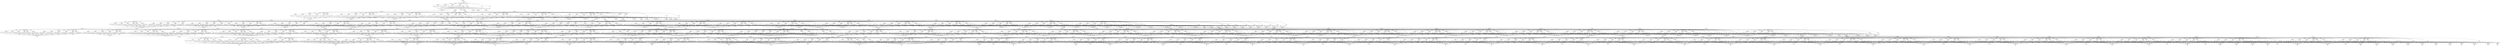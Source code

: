 digraph S {
node [shape=box];
0 -> n0_0 [ arrowhead=none,label="0:" ];
n0_0 [ shape=point,width=0.1,height=0.1,label="" ];
n0_0 -> 0 [ label="1" ];
1 -> n1_0 [ arrowhead=none,label="0:" ];
n1_0 [ shape=point,width=0.1,height=0.1,label="" ];
n1_0 -> 1 [ label="1" ];
2 -> n2_0 [ arrowhead=none,label="0:dontpassbet" ];
n2_0 [ shape=point,width=0.1,height=0.1,label="" ];
n2_0 -> 1 [ label="0.22222" ];
n2_0 -> 3 [ label="0.02778" ];
n2_0 -> 6 [ label="0.08334" ];
n2_0 -> 170 [ label="0.08333" ];
n2_0 -> 171 [ label="0.11111" ];
n2_0 -> 172 [ label="0.13889" ];
n2_0 -> 173 [ label="0.13889" ];
n2_0 -> 174 [ label="0.11111" ];
n2_0 -> 175 [ label="0.08333" ];
3 -> n3_0 [ arrowhead=none,label="0:" ];
n3_0 [ shape=point,width=0.1,height=0.1,label="" ];
n3_0 -> 3 [ label="1" ];
4 -> n4_0 [ arrowhead=none,label="0:dontpassbet" ];
n4_0 [ shape=point,width=0.1,height=0.1,label="" ];
n4_0 -> 0 [ label="0.22222" ];
n4_0 -> 5 [ label="0.02778" ];
n4_0 -> 11 [ label="0.08334" ];
n4_0 -> 176 [ label="0.08333" ];
n4_0 -> 178 [ label="0.11111" ];
n4_0 -> 180 [ label="0.13889" ];
n4_0 -> 182 [ label="0.13889" ];
n4_0 -> 184 [ label="0.11111" ];
n4_0 -> 186 [ label="0.08333" ];
5 -> n5_0 [ arrowhead=none,label="0:dontpassbet" ];
n5_0 [ shape=point,width=0.1,height=0.1,label="" ];
n5_0 -> 1 [ label="0.22222" ];
n5_0 -> 6 [ label="0.02778" ];
n5_0 -> 12 [ label="0.08334" ];
n5_0 -> 177 [ label="0.08333" ];
n5_0 -> 179 [ label="0.11111" ];
n5_0 -> 181 [ label="0.13889" ];
n5_0 -> 183 [ label="0.13889" ];
n5_0 -> 185 [ label="0.11111" ];
n5_0 -> 187 [ label="0.08333" ];
6 -> n6_0 [ arrowhead=none,label="0:" ];
n6_0 [ shape=point,width=0.1,height=0.1,label="" ];
n6_0 -> 6 [ label="1" ];
7 -> n7_0 [ arrowhead=none,label="0:dontpassbet" ];
n7_0 [ shape=point,width=0.1,height=0.1,label="" ];
n7_0 -> 3 [ label="0.22222" ];
n7_0 -> 8 [ label="0.02778" ];
n7_0 -> 13 [ label="0.08334" ];
n7_0 -> 188 [ label="0.08333" ];
n7_0 -> 189 [ label="0.11111" ];
n7_0 -> 190 [ label="0.13889" ];
n7_0 -> 191 [ label="0.13889" ];
n7_0 -> 192 [ label="0.11111" ];
n7_0 -> 193 [ label="0.08333" ];
8 -> n8_0 [ arrowhead=none,label="0:" ];
n8_0 [ shape=point,width=0.1,height=0.1,label="" ];
n8_0 -> 8 [ label="1" ];
9 -> n9_0 [ arrowhead=none,label="0:dontpassbet" ];
n9_0 [ shape=point,width=0.1,height=0.1,label="" ];
n9_0 -> 4 [ label="0.22222" ];
n9_0 -> 10 [ label="0.02778" ];
n9_0 -> 14 [ label="0.08334" ];
n9_0 -> 194 [ label="0.08333" ];
n9_0 -> 197 [ label="0.11111" ];
n9_0 -> 200 [ label="0.13889" ];
n9_0 -> 203 [ label="0.13889" ];
n9_0 -> 206 [ label="0.11111" ];
n9_0 -> 209 [ label="0.08333" ];
10 -> n10_0 [ arrowhead=none,label="0:dontpassbet" ];
n10_0 [ shape=point,width=0.1,height=0.1,label="" ];
n10_0 -> 5 [ label="0.22222" ];
n10_0 -> 11 [ label="0.02778" ];
n10_0 -> 15 [ label="0.08334" ];
n10_0 -> 195 [ label="0.08333" ];
n10_0 -> 198 [ label="0.11111" ];
n10_0 -> 201 [ label="0.13889" ];
n10_0 -> 204 [ label="0.13889" ];
n10_0 -> 207 [ label="0.11111" ];
n10_0 -> 210 [ label="0.08333" ];
11 -> n11_0 [ arrowhead=none,label="0:dontpassbet" ];
n11_0 [ shape=point,width=0.1,height=0.1,label="" ];
n11_0 -> 6 [ label="0.22222" ];
n11_0 -> 12 [ label="0.02778" ];
n11_0 -> 16 [ label="0.08334" ];
n11_0 -> 196 [ label="0.08333" ];
n11_0 -> 199 [ label="0.11111" ];
n11_0 -> 202 [ label="0.13889" ];
n11_0 -> 205 [ label="0.13889" ];
n11_0 -> 208 [ label="0.11111" ];
n11_0 -> 211 [ label="0.08333" ];
12 -> n12_0 [ arrowhead=none,label="0:" ];
n12_0 [ shape=point,width=0.1,height=0.1,label="" ];
n12_0 -> 12 [ label="1" ];
13 -> n13_0 [ arrowhead=none,label="0:" ];
n13_0 [ shape=point,width=0.1,height=0.1,label="" ];
n13_0 -> 13 [ label="1" ];
14 -> n14_0 [ arrowhead=none,label="0:dontpassbet" ];
n14_0 [ shape=point,width=0.1,height=0.1,label="" ];
n14_0 -> 11 [ label="0.22222" ];
n14_0 -> 15 [ label="0.02778" ];
n14_0 -> 20 [ label="0.08334" ];
n14_0 -> 212 [ label="0.08333" ];
n14_0 -> 214 [ label="0.11111" ];
n14_0 -> 216 [ label="0.13889" ];
n14_0 -> 218 [ label="0.13889" ];
n14_0 -> 220 [ label="0.11111" ];
n14_0 -> 222 [ label="0.08333" ];
15 -> n15_0 [ arrowhead=none,label="0:dontpassbet" ];
n15_0 [ shape=point,width=0.1,height=0.1,label="" ];
n15_0 -> 12 [ label="0.22222" ];
n15_0 -> 16 [ label="0.02778" ];
n15_0 -> 21 [ label="0.08334" ];
n15_0 -> 213 [ label="0.08333" ];
n15_0 -> 215 [ label="0.11111" ];
n15_0 -> 217 [ label="0.13889" ];
n15_0 -> 219 [ label="0.13889" ];
n15_0 -> 221 [ label="0.11111" ];
n15_0 -> 223 [ label="0.08333" ];
16 -> n16_0 [ arrowhead=none,label="0:" ];
n16_0 [ shape=point,width=0.1,height=0.1,label="" ];
n16_0 -> 16 [ label="1" ];
17 -> n17_0 [ arrowhead=none,label="0:dontpassbet" ];
n17_0 [ shape=point,width=0.1,height=0.1,label="" ];
n17_0 -> 13 [ label="0.22222" ];
n17_0 -> 18 [ label="0.02778" ];
n17_0 -> 24 [ label="0.08334" ];
n17_0 -> 224 [ label="0.08333" ];
n17_0 -> 225 [ label="0.11111" ];
n17_0 -> 226 [ label="0.13889" ];
n17_0 -> 227 [ label="0.13889" ];
n17_0 -> 228 [ label="0.11111" ];
n17_0 -> 229 [ label="0.08333" ];
18 -> n18_0 [ arrowhead=none,label="0:" ];
n18_0 [ shape=point,width=0.1,height=0.1,label="" ];
n18_0 -> 18 [ label="1" ];
19 -> n19_0 [ arrowhead=none,label="0:dontpassbet" ];
n19_0 [ shape=point,width=0.1,height=0.1,label="" ];
n19_0 -> 15 [ label="0.22222" ];
n19_0 -> 20 [ label="0.02778" ];
n19_0 -> 27 [ label="0.08334" ];
n19_0 -> 230 [ label="0.08333" ];
n19_0 -> 232 [ label="0.11111" ];
n19_0 -> 234 [ label="0.13889" ];
n19_0 -> 236 [ label="0.13889" ];
n19_0 -> 238 [ label="0.11111" ];
n19_0 -> 240 [ label="0.08333" ];
20 -> n20_0 [ arrowhead=none,label="0:dontpassbet" ];
n20_0 [ shape=point,width=0.1,height=0.1,label="" ];
n20_0 -> 16 [ label="0.22222" ];
n20_0 -> 21 [ label="0.02778" ];
n20_0 -> 28 [ label="0.08334" ];
n20_0 -> 231 [ label="0.08333" ];
n20_0 -> 233 [ label="0.11111" ];
n20_0 -> 235 [ label="0.13889" ];
n20_0 -> 237 [ label="0.13889" ];
n20_0 -> 239 [ label="0.11111" ];
n20_0 -> 241 [ label="0.08333" ];
21 -> n21_0 [ arrowhead=none,label="0:" ];
n21_0 [ shape=point,width=0.1,height=0.1,label="" ];
n21_0 -> 21 [ label="1" ];
22 -> n22_0 [ arrowhead=none,label="0:dontpassbet" ];
n22_0 [ shape=point,width=0.1,height=0.1,label="" ];
n22_0 -> 17 [ label="0.22222" ];
n22_0 -> 23 [ label="0.02778" ];
n22_0 -> 30 [ label="0.08334" ];
n22_0 -> 242 [ label="0.08333" ];
n22_0 -> 244 [ label="0.11111" ];
n22_0 -> 246 [ label="0.13889" ];
n22_0 -> 248 [ label="0.13889" ];
n22_0 -> 250 [ label="0.11111" ];
n22_0 -> 252 [ label="0.08333" ];
23 -> n23_0 [ arrowhead=none,label="0:dontpassbet" ];
n23_0 [ shape=point,width=0.1,height=0.1,label="" ];
n23_0 -> 18 [ label="0.22222" ];
n23_0 -> 24 [ label="0.02778" ];
n23_0 -> 31 [ label="0.08334" ];
n23_0 -> 243 [ label="0.08333" ];
n23_0 -> 245 [ label="0.11111" ];
n23_0 -> 247 [ label="0.13889" ];
n23_0 -> 249 [ label="0.13889" ];
n23_0 -> 251 [ label="0.11111" ];
n23_0 -> 253 [ label="0.08333" ];
24 -> n24_0 [ arrowhead=none,label="0:" ];
n24_0 [ shape=point,width=0.1,height=0.1,label="" ];
n24_0 -> 24 [ label="1" ];
25 -> n25_0 [ arrowhead=none,label="0:dontpassbet" ];
n25_0 [ shape=point,width=0.1,height=0.1,label="" ];
n25_0 -> 19 [ label="0.22222" ];
n25_0 -> 26 [ label="0.02778" ];
n25_0 -> 34 [ label="0.08334" ];
n25_0 -> 254 [ label="0.08333" ];
n25_0 -> 257 [ label="0.11111" ];
n25_0 -> 260 [ label="0.13889" ];
n25_0 -> 263 [ label="0.13889" ];
n25_0 -> 266 [ label="0.11111" ];
n25_0 -> 269 [ label="0.08333" ];
26 -> n26_0 [ arrowhead=none,label="0:dontpassbet" ];
n26_0 [ shape=point,width=0.1,height=0.1,label="" ];
n26_0 -> 20 [ label="0.22222" ];
n26_0 -> 27 [ label="0.02778" ];
n26_0 -> 35 [ label="0.08334" ];
n26_0 -> 255 [ label="0.08333" ];
n26_0 -> 258 [ label="0.11111" ];
n26_0 -> 261 [ label="0.13889" ];
n26_0 -> 264 [ label="0.13889" ];
n26_0 -> 267 [ label="0.11111" ];
n26_0 -> 270 [ label="0.08333" ];
27 -> n27_0 [ arrowhead=none,label="0:dontpassbet" ];
n27_0 [ shape=point,width=0.1,height=0.1,label="" ];
n27_0 -> 21 [ label="0.22222" ];
n27_0 -> 28 [ label="0.02778" ];
n27_0 -> 36 [ label="0.08334" ];
n27_0 -> 256 [ label="0.08333" ];
n27_0 -> 259 [ label="0.11111" ];
n27_0 -> 262 [ label="0.13889" ];
n27_0 -> 265 [ label="0.13889" ];
n27_0 -> 268 [ label="0.11111" ];
n27_0 -> 271 [ label="0.08333" ];
28 -> n28_0 [ arrowhead=none,label="0:" ];
n28_0 [ shape=point,width=0.1,height=0.1,label="" ];
n28_0 -> 28 [ label="1" ];
29 -> n29_0 [ arrowhead=none,label="0:dontpassbet" ];
n29_0 [ shape=point,width=0.1,height=0.1,label="" ];
n29_0 -> 23 [ label="0.22222" ];
n29_0 -> 30 [ label="0.02778" ];
n29_0 -> 37 [ label="0.08334" ];
n29_0 -> 272 [ label="0.08333" ];
n29_0 -> 274 [ label="0.11111" ];
n29_0 -> 276 [ label="0.13889" ];
n29_0 -> 278 [ label="0.13889" ];
n29_0 -> 280 [ label="0.11111" ];
n29_0 -> 282 [ label="0.08333" ];
30 -> n30_0 [ arrowhead=none,label="0:dontpassbet" ];
n30_0 [ shape=point,width=0.1,height=0.1,label="" ];
n30_0 -> 24 [ label="0.22222" ];
n30_0 -> 31 [ label="0.02778" ];
n30_0 -> 38 [ label="0.08334" ];
n30_0 -> 273 [ label="0.08333" ];
n30_0 -> 275 [ label="0.11111" ];
n30_0 -> 277 [ label="0.13889" ];
n30_0 -> 279 [ label="0.13889" ];
n30_0 -> 281 [ label="0.11111" ];
n30_0 -> 283 [ label="0.08333" ];
31 -> n31_0 [ arrowhead=none,label="0:" ];
n31_0 [ shape=point,width=0.1,height=0.1,label="" ];
n31_0 -> 31 [ label="1" ];
32 -> n32_0 [ arrowhead=none,label="0:dontpassbet" ];
n32_0 [ shape=point,width=0.1,height=0.1,label="" ];
n32_0 -> 25 [ label="0.22222" ];
n32_0 -> 33 [ label="0.02778" ];
n32_0 -> 39 [ label="0.08334" ];
n32_0 -> 284 [ label="0.08333" ];
n32_0 -> 288 [ label="0.11111" ];
n32_0 -> 292 [ label="0.13889" ];
n32_0 -> 296 [ label="0.13889" ];
n32_0 -> 300 [ label="0.11111" ];
n32_0 -> 304 [ label="0.08333" ];
33 -> n33_0 [ arrowhead=none,label="0:dontpassbet" ];
n33_0 [ shape=point,width=0.1,height=0.1,label="" ];
n33_0 -> 26 [ label="0.22222" ];
n33_0 -> 34 [ label="0.02778" ];
n33_0 -> 40 [ label="0.08334" ];
n33_0 -> 285 [ label="0.08333" ];
n33_0 -> 289 [ label="0.11111" ];
n33_0 -> 293 [ label="0.13889" ];
n33_0 -> 297 [ label="0.13889" ];
n33_0 -> 301 [ label="0.11111" ];
n33_0 -> 305 [ label="0.08333" ];
34 -> n34_0 [ arrowhead=none,label="0:dontpassbet" ];
n34_0 [ shape=point,width=0.1,height=0.1,label="" ];
n34_0 -> 27 [ label="0.22222" ];
n34_0 -> 35 [ label="0.02778" ];
n34_0 -> 41 [ label="0.08334" ];
n34_0 -> 286 [ label="0.08333" ];
n34_0 -> 290 [ label="0.11111" ];
n34_0 -> 294 [ label="0.13889" ];
n34_0 -> 298 [ label="0.13889" ];
n34_0 -> 302 [ label="0.11111" ];
n34_0 -> 306 [ label="0.08333" ];
35 -> n35_0 [ arrowhead=none,label="0:dontpassbet" ];
n35_0 [ shape=point,width=0.1,height=0.1,label="" ];
n35_0 -> 28 [ label="0.22222" ];
n35_0 -> 36 [ label="0.02778" ];
n35_0 -> 42 [ label="0.08334" ];
n35_0 -> 287 [ label="0.08333" ];
n35_0 -> 291 [ label="0.11111" ];
n35_0 -> 295 [ label="0.13889" ];
n35_0 -> 299 [ label="0.13889" ];
n35_0 -> 303 [ label="0.11111" ];
n35_0 -> 307 [ label="0.08333" ];
36 -> n36_0 [ arrowhead=none,label="0:" ];
n36_0 [ shape=point,width=0.1,height=0.1,label="" ];
n36_0 -> 36 [ label="1" ];
37 -> n37_0 [ arrowhead=none,label="0:dontpassbet" ];
n37_0 [ shape=point,width=0.1,height=0.1,label="" ];
n37_0 -> 31 [ label="0.22222" ];
n37_0 -> 38 [ label="0.02778" ];
n37_0 -> 45 [ label="0.08334" ];
n37_0 -> 308 [ label="0.08333" ];
n37_0 -> 309 [ label="0.11111" ];
n37_0 -> 310 [ label="0.13889" ];
n37_0 -> 311 [ label="0.13889" ];
n37_0 -> 312 [ label="0.11111" ];
n37_0 -> 313 [ label="0.08333" ];
38 -> n38_0 [ arrowhead=none,label="0:" ];
n38_0 [ shape=point,width=0.1,height=0.1,label="" ];
n38_0 -> 38 [ label="1" ];
39 -> n39_0 [ arrowhead=none,label="0:dontpassbet" ];
n39_0 [ shape=point,width=0.1,height=0.1,label="" ];
n39_0 -> 34 [ label="0.22222" ];
n39_0 -> 40 [ label="0.02778" ];
n39_0 -> 47 [ label="0.08334" ];
n39_0 -> 314 [ label="0.08333" ];
n39_0 -> 317 [ label="0.11111" ];
n39_0 -> 320 [ label="0.13889" ];
n39_0 -> 323 [ label="0.13889" ];
n39_0 -> 326 [ label="0.11111" ];
n39_0 -> 329 [ label="0.08333" ];
40 -> n40_0 [ arrowhead=none,label="0:dontpassbet" ];
n40_0 [ shape=point,width=0.1,height=0.1,label="" ];
n40_0 -> 35 [ label="0.22222" ];
n40_0 -> 41 [ label="0.02778" ];
n40_0 -> 48 [ label="0.08334" ];
n40_0 -> 315 [ label="0.08333" ];
n40_0 -> 318 [ label="0.11111" ];
n40_0 -> 321 [ label="0.13889" ];
n40_0 -> 324 [ label="0.13889" ];
n40_0 -> 327 [ label="0.11111" ];
n40_0 -> 330 [ label="0.08333" ];
41 -> n41_0 [ arrowhead=none,label="0:dontpassbet" ];
n41_0 [ shape=point,width=0.1,height=0.1,label="" ];
n41_0 -> 36 [ label="0.22222" ];
n41_0 -> 42 [ label="0.02778" ];
n41_0 -> 49 [ label="0.08334" ];
n41_0 -> 316 [ label="0.08333" ];
n41_0 -> 319 [ label="0.11111" ];
n41_0 -> 322 [ label="0.13889" ];
n41_0 -> 325 [ label="0.13889" ];
n41_0 -> 328 [ label="0.11111" ];
n41_0 -> 331 [ label="0.08333" ];
42 -> n42_0 [ arrowhead=none,label="0:" ];
n42_0 [ shape=point,width=0.1,height=0.1,label="" ];
n42_0 -> 42 [ label="1" ];
43 -> n43_0 [ arrowhead=none,label="0:dontpassbet" ];
n43_0 [ shape=point,width=0.1,height=0.1,label="" ];
n43_0 -> 37 [ label="0.22222" ];
n43_0 -> 44 [ label="0.02778" ];
n43_0 -> 52 [ label="0.08334" ];
n43_0 -> 332 [ label="0.08333" ];
n43_0 -> 334 [ label="0.11111" ];
n43_0 -> 336 [ label="0.13889" ];
n43_0 -> 338 [ label="0.13889" ];
n43_0 -> 340 [ label="0.11111" ];
n43_0 -> 342 [ label="0.08333" ];
44 -> n44_0 [ arrowhead=none,label="0:dontpassbet" ];
n44_0 [ shape=point,width=0.1,height=0.1,label="" ];
n44_0 -> 38 [ label="0.22222" ];
n44_0 -> 45 [ label="0.02778" ];
n44_0 -> 53 [ label="0.08334" ];
n44_0 -> 333 [ label="0.08333" ];
n44_0 -> 335 [ label="0.11111" ];
n44_0 -> 337 [ label="0.13889" ];
n44_0 -> 339 [ label="0.13889" ];
n44_0 -> 341 [ label="0.11111" ];
n44_0 -> 343 [ label="0.08333" ];
45 -> n45_0 [ arrowhead=none,label="0:" ];
n45_0 [ shape=point,width=0.1,height=0.1,label="" ];
n45_0 -> 45 [ label="1" ];
46 -> n46_0 [ arrowhead=none,label="0:dontpassbet" ];
n46_0 [ shape=point,width=0.1,height=0.1,label="" ];
n46_0 -> 40 [ label="0.22222" ];
n46_0 -> 47 [ label="0.02778" ];
n46_0 -> 56 [ label="0.08334" ];
n46_0 -> 344 [ label="0.08333" ];
n46_0 -> 347 [ label="0.11111" ];
n46_0 -> 350 [ label="0.13889" ];
n46_0 -> 353 [ label="0.13889" ];
n46_0 -> 356 [ label="0.11111" ];
n46_0 -> 359 [ label="0.08333" ];
47 -> n47_0 [ arrowhead=none,label="0:dontpassbet" ];
n47_0 [ shape=point,width=0.1,height=0.1,label="" ];
n47_0 -> 41 [ label="0.22222" ];
n47_0 -> 48 [ label="0.02778" ];
n47_0 -> 57 [ label="0.08334" ];
n47_0 -> 345 [ label="0.08333" ];
n47_0 -> 348 [ label="0.11111" ];
n47_0 -> 351 [ label="0.13889" ];
n47_0 -> 354 [ label="0.13889" ];
n47_0 -> 357 [ label="0.11111" ];
n47_0 -> 360 [ label="0.08333" ];
48 -> n48_0 [ arrowhead=none,label="0:dontpassbet" ];
n48_0 [ shape=point,width=0.1,height=0.1,label="" ];
n48_0 -> 42 [ label="0.22222" ];
n48_0 -> 49 [ label="0.02778" ];
n48_0 -> 58 [ label="0.08334" ];
n48_0 -> 346 [ label="0.08333" ];
n48_0 -> 349 [ label="0.11111" ];
n48_0 -> 352 [ label="0.13889" ];
n48_0 -> 355 [ label="0.13889" ];
n48_0 -> 358 [ label="0.11111" ];
n48_0 -> 361 [ label="0.08333" ];
49 -> n49_0 [ arrowhead=none,label="0:" ];
n49_0 [ shape=point,width=0.1,height=0.1,label="" ];
n49_0 -> 49 [ label="1" ];
50 -> n50_0 [ arrowhead=none,label="0:dontpassbet" ];
n50_0 [ shape=point,width=0.1,height=0.1,label="" ];
n50_0 -> 43 [ label="0.22222" ];
n50_0 -> 51 [ label="0.02778" ];
n50_0 -> 60 [ label="0.08334" ];
n50_0 -> 362 [ label="0.08333" ];
n50_0 -> 365 [ label="0.11111" ];
n50_0 -> 368 [ label="0.13889" ];
n50_0 -> 371 [ label="0.13889" ];
n50_0 -> 374 [ label="0.11111" ];
n50_0 -> 377 [ label="0.08333" ];
51 -> n51_0 [ arrowhead=none,label="0:dontpassbet" ];
n51_0 [ shape=point,width=0.1,height=0.1,label="" ];
n51_0 -> 44 [ label="0.22222" ];
n51_0 -> 52 [ label="0.02778" ];
n51_0 -> 61 [ label="0.08334" ];
n51_0 -> 363 [ label="0.08333" ];
n51_0 -> 366 [ label="0.11111" ];
n51_0 -> 369 [ label="0.13889" ];
n51_0 -> 372 [ label="0.13889" ];
n51_0 -> 375 [ label="0.11111" ];
n51_0 -> 378 [ label="0.08333" ];
52 -> n52_0 [ arrowhead=none,label="0:dontpassbet" ];
n52_0 [ shape=point,width=0.1,height=0.1,label="" ];
n52_0 -> 45 [ label="0.22222" ];
n52_0 -> 53 [ label="0.02778" ];
n52_0 -> 62 [ label="0.08334" ];
n52_0 -> 364 [ label="0.08333" ];
n52_0 -> 367 [ label="0.11111" ];
n52_0 -> 370 [ label="0.13889" ];
n52_0 -> 373 [ label="0.13889" ];
n52_0 -> 376 [ label="0.11111" ];
n52_0 -> 379 [ label="0.08333" ];
53 -> n53_0 [ arrowhead=none,label="0:" ];
n53_0 [ shape=point,width=0.1,height=0.1,label="" ];
n53_0 -> 53 [ label="1" ];
54 -> n54_0 [ arrowhead=none,label="0:dontpassbet" ];
n54_0 [ shape=point,width=0.1,height=0.1,label="" ];
n54_0 -> 46 [ label="0.22222" ];
n54_0 -> 55 [ label="0.02778" ];
n54_0 -> 65 [ label="0.08334" ];
n54_0 -> 380 [ label="0.08333" ];
n54_0 -> 384 [ label="0.11111" ];
n54_0 -> 388 [ label="0.13889" ];
n54_0 -> 392 [ label="0.13889" ];
n54_0 -> 396 [ label="0.11111" ];
n54_0 -> 400 [ label="0.08333" ];
55 -> n55_0 [ arrowhead=none,label="0:dontpassbet" ];
n55_0 [ shape=point,width=0.1,height=0.1,label="" ];
n55_0 -> 47 [ label="0.22222" ];
n55_0 -> 56 [ label="0.02778" ];
n55_0 -> 66 [ label="0.08334" ];
n55_0 -> 381 [ label="0.08333" ];
n55_0 -> 385 [ label="0.11111" ];
n55_0 -> 389 [ label="0.13889" ];
n55_0 -> 393 [ label="0.13889" ];
n55_0 -> 397 [ label="0.11111" ];
n55_0 -> 401 [ label="0.08333" ];
56 -> n56_0 [ arrowhead=none,label="0:dontpassbet" ];
n56_0 [ shape=point,width=0.1,height=0.1,label="" ];
n56_0 -> 48 [ label="0.22222" ];
n56_0 -> 57 [ label="0.02778" ];
n56_0 -> 67 [ label="0.08334" ];
n56_0 -> 382 [ label="0.08333" ];
n56_0 -> 386 [ label="0.11111" ];
n56_0 -> 390 [ label="0.13889" ];
n56_0 -> 394 [ label="0.13889" ];
n56_0 -> 398 [ label="0.11111" ];
n56_0 -> 402 [ label="0.08333" ];
57 -> n57_0 [ arrowhead=none,label="0:dontpassbet" ];
n57_0 [ shape=point,width=0.1,height=0.1,label="" ];
n57_0 -> 49 [ label="0.22222" ];
n57_0 -> 58 [ label="0.02778" ];
n57_0 -> 68 [ label="0.08334" ];
n57_0 -> 383 [ label="0.08333" ];
n57_0 -> 387 [ label="0.11111" ];
n57_0 -> 391 [ label="0.13889" ];
n57_0 -> 395 [ label="0.13889" ];
n57_0 -> 399 [ label="0.11111" ];
n57_0 -> 403 [ label="0.08333" ];
58 -> n58_0 [ arrowhead=none,label="0:" ];
n58_0 [ shape=point,width=0.1,height=0.1,label="" ];
n58_0 -> 58 [ label="1" ];
59 -> n59_0 [ arrowhead=none,label="0:dontpassbet" ];
n59_0 [ shape=point,width=0.1,height=0.1,label="" ];
n59_0 -> 51 [ label="0.22222" ];
n59_0 -> 60 [ label="0.02778" ];
n59_0 -> 69 [ label="0.08334" ];
n59_0 -> 404 [ label="0.08333" ];
n59_0 -> 407 [ label="0.11111" ];
n59_0 -> 410 [ label="0.13889" ];
n59_0 -> 413 [ label="0.13889" ];
n59_0 -> 416 [ label="0.11111" ];
n59_0 -> 419 [ label="0.08333" ];
60 -> n60_0 [ arrowhead=none,label="0:dontpassbet" ];
n60_0 [ shape=point,width=0.1,height=0.1,label="" ];
n60_0 -> 52 [ label="0.22222" ];
n60_0 -> 61 [ label="0.02778" ];
n60_0 -> 70 [ label="0.08334" ];
n60_0 -> 405 [ label="0.08333" ];
n60_0 -> 408 [ label="0.11111" ];
n60_0 -> 411 [ label="0.13889" ];
n60_0 -> 414 [ label="0.13889" ];
n60_0 -> 417 [ label="0.11111" ];
n60_0 -> 420 [ label="0.08333" ];
61 -> n61_0 [ arrowhead=none,label="0:dontpassbet" ];
n61_0 [ shape=point,width=0.1,height=0.1,label="" ];
n61_0 -> 53 [ label="0.22222" ];
n61_0 -> 62 [ label="0.02778" ];
n61_0 -> 71 [ label="0.08334" ];
n61_0 -> 406 [ label="0.08333" ];
n61_0 -> 409 [ label="0.11111" ];
n61_0 -> 412 [ label="0.13889" ];
n61_0 -> 415 [ label="0.13889" ];
n61_0 -> 418 [ label="0.11111" ];
n61_0 -> 421 [ label="0.08333" ];
62 -> n62_0 [ arrowhead=none,label="0:" ];
n62_0 [ shape=point,width=0.1,height=0.1,label="" ];
n62_0 -> 62 [ label="1" ];
63 -> n63_0 [ arrowhead=none,label="0:dontpassbet" ];
n63_0 [ shape=point,width=0.1,height=0.1,label="" ];
n63_0 -> 54 [ label="0.22222" ];
n63_0 -> 64 [ label="0.02778" ];
n63_0 -> 72 [ label="0.08334" ];
n63_0 -> 422 [ label="0.08333" ];
n63_0 -> 427 [ label="0.11111" ];
n63_0 -> 432 [ label="0.13889" ];
n63_0 -> 437 [ label="0.13889" ];
n63_0 -> 442 [ label="0.11111" ];
n63_0 -> 447 [ label="0.08333" ];
64 -> n64_0 [ arrowhead=none,label="0:dontpassbet" ];
n64_0 [ shape=point,width=0.1,height=0.1,label="" ];
n64_0 -> 55 [ label="0.22222" ];
n64_0 -> 65 [ label="0.02778" ];
n64_0 -> 73 [ label="0.08334" ];
n64_0 -> 423 [ label="0.08333" ];
n64_0 -> 428 [ label="0.11111" ];
n64_0 -> 433 [ label="0.13889" ];
n64_0 -> 438 [ label="0.13889" ];
n64_0 -> 443 [ label="0.11111" ];
n64_0 -> 448 [ label="0.08333" ];
65 -> n65_0 [ arrowhead=none,label="0:dontpassbet" ];
n65_0 [ shape=point,width=0.1,height=0.1,label="" ];
n65_0 -> 56 [ label="0.22222" ];
n65_0 -> 66 [ label="0.02778" ];
n65_0 -> 74 [ label="0.08334" ];
n65_0 -> 424 [ label="0.08333" ];
n65_0 -> 429 [ label="0.11111" ];
n65_0 -> 434 [ label="0.13889" ];
n65_0 -> 439 [ label="0.13889" ];
n65_0 -> 444 [ label="0.11111" ];
n65_0 -> 449 [ label="0.08333" ];
66 -> n66_0 [ arrowhead=none,label="0:dontpassbet" ];
n66_0 [ shape=point,width=0.1,height=0.1,label="" ];
n66_0 -> 57 [ label="0.22222" ];
n66_0 -> 67 [ label="0.02778" ];
n66_0 -> 75 [ label="0.08334" ];
n66_0 -> 425 [ label="0.08333" ];
n66_0 -> 430 [ label="0.11111" ];
n66_0 -> 435 [ label="0.13889" ];
n66_0 -> 440 [ label="0.13889" ];
n66_0 -> 445 [ label="0.11111" ];
n66_0 -> 450 [ label="0.08333" ];
67 -> n67_0 [ arrowhead=none,label="0:dontpassbet" ];
n67_0 [ shape=point,width=0.1,height=0.1,label="" ];
n67_0 -> 58 [ label="0.22222" ];
n67_0 -> 68 [ label="0.02778" ];
n67_0 -> 76 [ label="0.08334" ];
n67_0 -> 426 [ label="0.08333" ];
n67_0 -> 431 [ label="0.11111" ];
n67_0 -> 436 [ label="0.13889" ];
n67_0 -> 441 [ label="0.13889" ];
n67_0 -> 446 [ label="0.11111" ];
n67_0 -> 451 [ label="0.08333" ];
68 -> n68_0 [ arrowhead=none,label="0:" ];
n68_0 [ shape=point,width=0.1,height=0.1,label="" ];
n68_0 -> 68 [ label="1" ];
69 -> n69_0 [ arrowhead=none,label="0:dontpassbet" ];
n69_0 [ shape=point,width=0.1,height=0.1,label="" ];
n69_0 -> 61 [ label="0.22222" ];
n69_0 -> 70 [ label="0.02778" ];
n69_0 -> 79 [ label="0.08334" ];
n69_0 -> 452 [ label="0.08333" ];
n69_0 -> 454 [ label="0.11111" ];
n69_0 -> 456 [ label="0.13889" ];
n69_0 -> 458 [ label="0.13889" ];
n69_0 -> 460 [ label="0.11111" ];
n69_0 -> 462 [ label="0.08333" ];
70 -> n70_0 [ arrowhead=none,label="0:dontpassbet" ];
n70_0 [ shape=point,width=0.1,height=0.1,label="" ];
n70_0 -> 62 [ label="0.22222" ];
n70_0 -> 71 [ label="0.02778" ];
n70_0 -> 80 [ label="0.08334" ];
n70_0 -> 453 [ label="0.08333" ];
n70_0 -> 455 [ label="0.11111" ];
n70_0 -> 457 [ label="0.13889" ];
n70_0 -> 459 [ label="0.13889" ];
n70_0 -> 461 [ label="0.11111" ];
n70_0 -> 463 [ label="0.08333" ];
71 -> n71_0 [ arrowhead=none,label="0:" ];
n71_0 [ shape=point,width=0.1,height=0.1,label="" ];
n71_0 -> 71 [ label="1" ];
72 -> n72_0 [ arrowhead=none,label="0:dontpassbet" ];
n72_0 [ shape=point,width=0.1,height=0.1,label="" ];
n72_0 -> 65 [ label="0.22222" ];
n72_0 -> 73 [ label="0.02778" ];
n72_0 -> 81 [ label="0.08334" ];
n72_0 -> 464 [ label="0.08333" ];
n72_0 -> 468 [ label="0.11111" ];
n72_0 -> 472 [ label="0.13889" ];
n72_0 -> 476 [ label="0.13889" ];
n72_0 -> 480 [ label="0.11111" ];
n72_0 -> 484 [ label="0.08333" ];
73 -> n73_0 [ arrowhead=none,label="0:dontpassbet" ];
n73_0 [ shape=point,width=0.1,height=0.1,label="" ];
n73_0 -> 66 [ label="0.22222" ];
n73_0 -> 74 [ label="0.02778" ];
n73_0 -> 82 [ label="0.08334" ];
n73_0 -> 465 [ label="0.08333" ];
n73_0 -> 469 [ label="0.11111" ];
n73_0 -> 473 [ label="0.13889" ];
n73_0 -> 477 [ label="0.13889" ];
n73_0 -> 481 [ label="0.11111" ];
n73_0 -> 485 [ label="0.08333" ];
74 -> n74_0 [ arrowhead=none,label="0:dontpassbet" ];
n74_0 [ shape=point,width=0.1,height=0.1,label="" ];
n74_0 -> 67 [ label="0.22222" ];
n74_0 -> 75 [ label="0.02778" ];
n74_0 -> 83 [ label="0.08334" ];
n74_0 -> 466 [ label="0.08333" ];
n74_0 -> 470 [ label="0.11111" ];
n74_0 -> 474 [ label="0.13889" ];
n74_0 -> 478 [ label="0.13889" ];
n74_0 -> 482 [ label="0.11111" ];
n74_0 -> 486 [ label="0.08333" ];
75 -> n75_0 [ arrowhead=none,label="0:dontpassbet" ];
n75_0 [ shape=point,width=0.1,height=0.1,label="" ];
n75_0 -> 68 [ label="0.22222" ];
n75_0 -> 76 [ label="0.02778" ];
n75_0 -> 84 [ label="0.08334" ];
n75_0 -> 467 [ label="0.08333" ];
n75_0 -> 471 [ label="0.11111" ];
n75_0 -> 475 [ label="0.13889" ];
n75_0 -> 479 [ label="0.13889" ];
n75_0 -> 483 [ label="0.11111" ];
n75_0 -> 487 [ label="0.08333" ];
76 -> n76_0 [ arrowhead=none,label="0:" ];
n76_0 [ shape=point,width=0.1,height=0.1,label="" ];
n76_0 -> 76 [ label="1" ];
77 -> n77_0 [ arrowhead=none,label="0:dontpassbet" ];
n77_0 [ shape=point,width=0.1,height=0.1,label="" ];
n77_0 -> 69 [ label="0.22222" ];
n77_0 -> 78 [ label="0.02778" ];
n77_0 -> 87 [ label="0.08334" ];
n77_0 -> 488 [ label="0.08333" ];
n77_0 -> 491 [ label="0.11111" ];
n77_0 -> 494 [ label="0.13889" ];
n77_0 -> 497 [ label="0.13889" ];
n77_0 -> 500 [ label="0.11111" ];
n77_0 -> 503 [ label="0.08333" ];
78 -> n78_0 [ arrowhead=none,label="0:dontpassbet" ];
n78_0 [ shape=point,width=0.1,height=0.1,label="" ];
n78_0 -> 70 [ label="0.22222" ];
n78_0 -> 79 [ label="0.02778" ];
n78_0 -> 88 [ label="0.08334" ];
n78_0 -> 489 [ label="0.08333" ];
n78_0 -> 492 [ label="0.11111" ];
n78_0 -> 495 [ label="0.13889" ];
n78_0 -> 498 [ label="0.13889" ];
n78_0 -> 501 [ label="0.11111" ];
n78_0 -> 504 [ label="0.08333" ];
79 -> n79_0 [ arrowhead=none,label="0:dontpassbet" ];
n79_0 [ shape=point,width=0.1,height=0.1,label="" ];
n79_0 -> 71 [ label="0.22222" ];
n79_0 -> 80 [ label="0.02778" ];
n79_0 -> 89 [ label="0.08334" ];
n79_0 -> 490 [ label="0.08333" ];
n79_0 -> 493 [ label="0.11111" ];
n79_0 -> 496 [ label="0.13889" ];
n79_0 -> 499 [ label="0.13889" ];
n79_0 -> 502 [ label="0.11111" ];
n79_0 -> 505 [ label="0.08333" ];
80 -> n80_0 [ arrowhead=none,label="0:" ];
n80_0 [ shape=point,width=0.1,height=0.1,label="" ];
n80_0 -> 80 [ label="1" ];
81 -> n81_0 [ arrowhead=none,label="0:dontpassbet" ];
n81_0 [ shape=point,width=0.1,height=0.1,label="" ];
n81_0 -> 74 [ label="0.22222" ];
n81_0 -> 82 [ label="0.02778" ];
n81_0 -> 92 [ label="0.08334" ];
n81_0 -> 506 [ label="0.08333" ];
n81_0 -> 509 [ label="0.11111" ];
n81_0 -> 512 [ label="0.13889" ];
n81_0 -> 515 [ label="0.13889" ];
n81_0 -> 518 [ label="0.11111" ];
n81_0 -> 521 [ label="0.08333" ];
82 -> n82_0 [ arrowhead=none,label="0:dontpassbet" ];
n82_0 [ shape=point,width=0.1,height=0.1,label="" ];
n82_0 -> 75 [ label="0.22222" ];
n82_0 -> 83 [ label="0.02778" ];
n82_0 -> 93 [ label="0.08334" ];
n82_0 -> 507 [ label="0.08333" ];
n82_0 -> 510 [ label="0.11111" ];
n82_0 -> 513 [ label="0.13889" ];
n82_0 -> 516 [ label="0.13889" ];
n82_0 -> 519 [ label="0.11111" ];
n82_0 -> 522 [ label="0.08333" ];
83 -> n83_0 [ arrowhead=none,label="0:dontpassbet" ];
n83_0 [ shape=point,width=0.1,height=0.1,label="" ];
n83_0 -> 76 [ label="0.22222" ];
n83_0 -> 84 [ label="0.02778" ];
n83_0 -> 94 [ label="0.08334" ];
n83_0 -> 508 [ label="0.08333" ];
n83_0 -> 511 [ label="0.11111" ];
n83_0 -> 514 [ label="0.13889" ];
n83_0 -> 517 [ label="0.13889" ];
n83_0 -> 520 [ label="0.11111" ];
n83_0 -> 523 [ label="0.08333" ];
84 -> n84_0 [ arrowhead=none,label="0:" ];
n84_0 [ shape=point,width=0.1,height=0.1,label="" ];
n84_0 -> 84 [ label="1" ];
85 -> n85_0 [ arrowhead=none,label="0:dontpassbet" ];
n85_0 [ shape=point,width=0.1,height=0.1,label="" ];
n85_0 -> 77 [ label="0.22222" ];
n85_0 -> 86 [ label="0.02778" ];
n85_0 -> 96 [ label="0.08334" ];
n85_0 -> 524 [ label="0.08333" ];
n85_0 -> 528 [ label="0.11111" ];
n85_0 -> 532 [ label="0.13889" ];
n85_0 -> 536 [ label="0.13889" ];
n85_0 -> 540 [ label="0.11111" ];
n85_0 -> 544 [ label="0.08333" ];
86 -> n86_0 [ arrowhead=none,label="0:dontpassbet" ];
n86_0 [ shape=point,width=0.1,height=0.1,label="" ];
n86_0 -> 78 [ label="0.22222" ];
n86_0 -> 87 [ label="0.02778" ];
n86_0 -> 97 [ label="0.08334" ];
n86_0 -> 525 [ label="0.08333" ];
n86_0 -> 529 [ label="0.11111" ];
n86_0 -> 533 [ label="0.13889" ];
n86_0 -> 537 [ label="0.13889" ];
n86_0 -> 541 [ label="0.11111" ];
n86_0 -> 545 [ label="0.08333" ];
87 -> n87_0 [ arrowhead=none,label="0:dontpassbet" ];
n87_0 [ shape=point,width=0.1,height=0.1,label="" ];
n87_0 -> 79 [ label="0.22222" ];
n87_0 -> 88 [ label="0.02778" ];
n87_0 -> 98 [ label="0.08334" ];
n87_0 -> 526 [ label="0.08333" ];
n87_0 -> 530 [ label="0.11111" ];
n87_0 -> 534 [ label="0.13889" ];
n87_0 -> 538 [ label="0.13889" ];
n87_0 -> 542 [ label="0.11111" ];
n87_0 -> 546 [ label="0.08333" ];
88 -> n88_0 [ arrowhead=none,label="0:dontpassbet" ];
n88_0 [ shape=point,width=0.1,height=0.1,label="" ];
n88_0 -> 80 [ label="0.22222" ];
n88_0 -> 89 [ label="0.02778" ];
n88_0 -> 99 [ label="0.08334" ];
n88_0 -> 527 [ label="0.08333" ];
n88_0 -> 531 [ label="0.11111" ];
n88_0 -> 535 [ label="0.13889" ];
n88_0 -> 539 [ label="0.13889" ];
n88_0 -> 543 [ label="0.11111" ];
n88_0 -> 547 [ label="0.08333" ];
89 -> n89_0 [ arrowhead=none,label="0:" ];
n89_0 [ shape=point,width=0.1,height=0.1,label="" ];
n89_0 -> 89 [ label="1" ];
90 -> n90_0 [ arrowhead=none,label="0:dontpassbet" ];
n90_0 [ shape=point,width=0.1,height=0.1,label="" ];
n90_0 -> 81 [ label="0.22222" ];
n90_0 -> 91 [ label="0.02778" ];
n90_0 -> 100 [ label="0.08334" ];
n90_0 -> 548 [ label="0.08333" ];
n90_0 -> 552 [ label="0.11111" ];
n90_0 -> 556 [ label="0.13889" ];
n90_0 -> 560 [ label="0.13889" ];
n90_0 -> 564 [ label="0.11111" ];
n90_0 -> 568 [ label="0.08333" ];
91 -> n91_0 [ arrowhead=none,label="0:dontpassbet" ];
n91_0 [ shape=point,width=0.1,height=0.1,label="" ];
n91_0 -> 82 [ label="0.22222" ];
n91_0 -> 92 [ label="0.02778" ];
n91_0 -> 101 [ label="0.08334" ];
n91_0 -> 549 [ label="0.08333" ];
n91_0 -> 553 [ label="0.11111" ];
n91_0 -> 557 [ label="0.13889" ];
n91_0 -> 561 [ label="0.13889" ];
n91_0 -> 565 [ label="0.11111" ];
n91_0 -> 569 [ label="0.08333" ];
92 -> n92_0 [ arrowhead=none,label="0:dontpassbet" ];
n92_0 [ shape=point,width=0.1,height=0.1,label="" ];
n92_0 -> 83 [ label="0.22222" ];
n92_0 -> 93 [ label="0.02778" ];
n92_0 -> 102 [ label="0.08334" ];
n92_0 -> 550 [ label="0.08333" ];
n92_0 -> 554 [ label="0.11111" ];
n92_0 -> 558 [ label="0.13889" ];
n92_0 -> 562 [ label="0.13889" ];
n92_0 -> 566 [ label="0.11111" ];
n92_0 -> 570 [ label="0.08333" ];
93 -> n93_0 [ arrowhead=none,label="0:dontpassbet" ];
n93_0 [ shape=point,width=0.1,height=0.1,label="" ];
n93_0 -> 84 [ label="0.22222" ];
n93_0 -> 94 [ label="0.02778" ];
n93_0 -> 103 [ label="0.08334" ];
n93_0 -> 551 [ label="0.08333" ];
n93_0 -> 555 [ label="0.11111" ];
n93_0 -> 559 [ label="0.13889" ];
n93_0 -> 563 [ label="0.13889" ];
n93_0 -> 567 [ label="0.11111" ];
n93_0 -> 571 [ label="0.08333" ];
94 -> n94_0 [ arrowhead=none,label="0:" ];
n94_0 [ shape=point,width=0.1,height=0.1,label="" ];
n94_0 -> 94 [ label="1" ];
95 -> n95_0 [ arrowhead=none,label="0:dontpassbet" ];
n95_0 [ shape=point,width=0.1,height=0.1,label="" ];
n95_0 -> 86 [ label="0.22222" ];
n95_0 -> 96 [ label="0.02778" ];
n95_0 -> 104 [ label="0.08334" ];
n95_0 -> 572 [ label="0.08333" ];
n95_0 -> 576 [ label="0.11111" ];
n95_0 -> 580 [ label="0.13889" ];
n95_0 -> 584 [ label="0.13889" ];
n95_0 -> 588 [ label="0.11111" ];
n95_0 -> 592 [ label="0.08333" ];
96 -> n96_0 [ arrowhead=none,label="0:dontpassbet" ];
n96_0 [ shape=point,width=0.1,height=0.1,label="" ];
n96_0 -> 87 [ label="0.22222" ];
n96_0 -> 97 [ label="0.02778" ];
n96_0 -> 105 [ label="0.08334" ];
n96_0 -> 573 [ label="0.08333" ];
n96_0 -> 577 [ label="0.11111" ];
n96_0 -> 581 [ label="0.13889" ];
n96_0 -> 585 [ label="0.13889" ];
n96_0 -> 589 [ label="0.11111" ];
n96_0 -> 593 [ label="0.08333" ];
97 -> n97_0 [ arrowhead=none,label="0:dontpassbet" ];
n97_0 [ shape=point,width=0.1,height=0.1,label="" ];
n97_0 -> 88 [ label="0.22222" ];
n97_0 -> 98 [ label="0.02778" ];
n97_0 -> 106 [ label="0.08334" ];
n97_0 -> 574 [ label="0.08333" ];
n97_0 -> 578 [ label="0.11111" ];
n97_0 -> 582 [ label="0.13889" ];
n97_0 -> 586 [ label="0.13889" ];
n97_0 -> 590 [ label="0.11111" ];
n97_0 -> 594 [ label="0.08333" ];
98 -> n98_0 [ arrowhead=none,label="0:dontpassbet" ];
n98_0 [ shape=point,width=0.1,height=0.1,label="" ];
n98_0 -> 89 [ label="0.22222" ];
n98_0 -> 99 [ label="0.02778" ];
n98_0 -> 107 [ label="0.08334" ];
n98_0 -> 575 [ label="0.08333" ];
n98_0 -> 579 [ label="0.11111" ];
n98_0 -> 583 [ label="0.13889" ];
n98_0 -> 587 [ label="0.13889" ];
n98_0 -> 591 [ label="0.11111" ];
n98_0 -> 595 [ label="0.08333" ];
99 -> n99_0 [ arrowhead=none,label="0:" ];
n99_0 [ shape=point,width=0.1,height=0.1,label="" ];
n99_0 -> 99 [ label="1" ];
100 -> n100_0 [ arrowhead=none,label="0:dontpassbet" ];
n100_0 [ shape=point,width=0.1,height=0.1,label="" ];
n100_0 -> 92 [ label="0.22222" ];
n100_0 -> 101 [ label="0.02778" ];
n100_0 -> 109 [ label="0.08334" ];
n100_0 -> 596 [ label="0.08333" ];
n100_0 -> 599 [ label="0.11111" ];
n100_0 -> 602 [ label="0.13889" ];
n100_0 -> 605 [ label="0.13889" ];
n100_0 -> 608 [ label="0.11111" ];
n100_0 -> 611 [ label="0.08333" ];
101 -> n101_0 [ arrowhead=none,label="0:dontpassbet" ];
n101_0 [ shape=point,width=0.1,height=0.1,label="" ];
n101_0 -> 93 [ label="0.22222" ];
n101_0 -> 102 [ label="0.02778" ];
n101_0 -> 110 [ label="0.08334" ];
n101_0 -> 597 [ label="0.08333" ];
n101_0 -> 600 [ label="0.11111" ];
n101_0 -> 603 [ label="0.13889" ];
n101_0 -> 606 [ label="0.13889" ];
n101_0 -> 609 [ label="0.11111" ];
n101_0 -> 612 [ label="0.08333" ];
102 -> n102_0 [ arrowhead=none,label="0:dontpassbet" ];
n102_0 [ shape=point,width=0.1,height=0.1,label="" ];
n102_0 -> 94 [ label="0.22222" ];
n102_0 -> 103 [ label="0.02778" ];
n102_0 -> 111 [ label="0.08334" ];
n102_0 -> 598 [ label="0.08333" ];
n102_0 -> 601 [ label="0.11111" ];
n102_0 -> 604 [ label="0.13889" ];
n102_0 -> 607 [ label="0.13889" ];
n102_0 -> 610 [ label="0.11111" ];
n102_0 -> 613 [ label="0.08333" ];
103 -> n103_0 [ arrowhead=none,label="0:" ];
n103_0 [ shape=point,width=0.1,height=0.1,label="" ];
n103_0 -> 103 [ label="1" ];
104 -> n104_0 [ arrowhead=none,label="0:dontpassbet" ];
n104_0 [ shape=point,width=0.1,height=0.1,label="" ];
n104_0 -> 97 [ label="0.22222" ];
n104_0 -> 105 [ label="0.02778" ];
n104_0 -> 113 [ label="0.08334" ];
n104_0 -> 614 [ label="0.08333" ];
n104_0 -> 617 [ label="0.11111" ];
n104_0 -> 620 [ label="0.13889" ];
n104_0 -> 623 [ label="0.13889" ];
n104_0 -> 626 [ label="0.11111" ];
n104_0 -> 629 [ label="0.08333" ];
105 -> n105_0 [ arrowhead=none,label="0:dontpassbet" ];
n105_0 [ shape=point,width=0.1,height=0.1,label="" ];
n105_0 -> 98 [ label="0.22222" ];
n105_0 -> 106 [ label="0.02778" ];
n105_0 -> 114 [ label="0.08334" ];
n105_0 -> 615 [ label="0.08333" ];
n105_0 -> 618 [ label="0.11111" ];
n105_0 -> 621 [ label="0.13889" ];
n105_0 -> 624 [ label="0.13889" ];
n105_0 -> 627 [ label="0.11111" ];
n105_0 -> 630 [ label="0.08333" ];
106 -> n106_0 [ arrowhead=none,label="0:dontpassbet" ];
n106_0 [ shape=point,width=0.1,height=0.1,label="" ];
n106_0 -> 99 [ label="0.22222" ];
n106_0 -> 107 [ label="0.02778" ];
n106_0 -> 115 [ label="0.08334" ];
n106_0 -> 616 [ label="0.08333" ];
n106_0 -> 619 [ label="0.11111" ];
n106_0 -> 622 [ label="0.13889" ];
n106_0 -> 625 [ label="0.13889" ];
n106_0 -> 628 [ label="0.11111" ];
n106_0 -> 631 [ label="0.08333" ];
107 -> n107_0 [ arrowhead=none,label="0:" ];
n107_0 [ shape=point,width=0.1,height=0.1,label="" ];
n107_0 -> 107 [ label="1" ];
108 -> n108_0 [ arrowhead=none,label="0:dontpassbet" ];
n108_0 [ shape=point,width=0.1,height=0.1,label="" ];
n108_0 -> 101 [ label="0.22222" ];
n108_0 -> 109 [ label="0.02778" ];
n108_0 -> 117 [ label="0.08334" ];
n108_0 -> 632 [ label="0.08333" ];
n108_0 -> 635 [ label="0.11111" ];
n108_0 -> 638 [ label="0.13889" ];
n108_0 -> 641 [ label="0.13889" ];
n108_0 -> 644 [ label="0.11111" ];
n108_0 -> 647 [ label="0.08333" ];
109 -> n109_0 [ arrowhead=none,label="0:dontpassbet" ];
n109_0 [ shape=point,width=0.1,height=0.1,label="" ];
n109_0 -> 102 [ label="0.22222" ];
n109_0 -> 110 [ label="0.02778" ];
n109_0 -> 118 [ label="0.08334" ];
n109_0 -> 633 [ label="0.08333" ];
n109_0 -> 636 [ label="0.11111" ];
n109_0 -> 639 [ label="0.13889" ];
n109_0 -> 642 [ label="0.13889" ];
n109_0 -> 645 [ label="0.11111" ];
n109_0 -> 648 [ label="0.08333" ];
110 -> n110_0 [ arrowhead=none,label="0:dontpassbet" ];
n110_0 [ shape=point,width=0.1,height=0.1,label="" ];
n110_0 -> 103 [ label="0.22222" ];
n110_0 -> 111 [ label="0.02778" ];
n110_0 -> 119 [ label="0.08334" ];
n110_0 -> 634 [ label="0.08333" ];
n110_0 -> 637 [ label="0.11111" ];
n110_0 -> 640 [ label="0.13889" ];
n110_0 -> 643 [ label="0.13889" ];
n110_0 -> 646 [ label="0.11111" ];
n110_0 -> 649 [ label="0.08333" ];
111 -> n111_0 [ arrowhead=none,label="0:" ];
n111_0 [ shape=point,width=0.1,height=0.1,label="" ];
n111_0 -> 111 [ label="1" ];
112 -> n112_0 [ arrowhead=none,label="0:dontpassbet" ];
n112_0 [ shape=point,width=0.1,height=0.1,label="" ];
n112_0 -> 105 [ label="0.22222" ];
n112_0 -> 113 [ label="0.02778" ];
n112_0 -> 121 [ label="0.08334" ];
n112_0 -> 650 [ label="0.08333" ];
n112_0 -> 653 [ label="0.11111" ];
n112_0 -> 656 [ label="0.13889" ];
n112_0 -> 659 [ label="0.13889" ];
n112_0 -> 662 [ label="0.11111" ];
n112_0 -> 665 [ label="0.08333" ];
113 -> n113_0 [ arrowhead=none,label="0:dontpassbet" ];
n113_0 [ shape=point,width=0.1,height=0.1,label="" ];
n113_0 -> 106 [ label="0.22222" ];
n113_0 -> 114 [ label="0.02778" ];
n113_0 -> 122 [ label="0.08334" ];
n113_0 -> 651 [ label="0.08333" ];
n113_0 -> 654 [ label="0.11111" ];
n113_0 -> 657 [ label="0.13889" ];
n113_0 -> 660 [ label="0.13889" ];
n113_0 -> 663 [ label="0.11111" ];
n113_0 -> 666 [ label="0.08333" ];
114 -> n114_0 [ arrowhead=none,label="0:dontpassbet" ];
n114_0 [ shape=point,width=0.1,height=0.1,label="" ];
n114_0 -> 107 [ label="0.22222" ];
n114_0 -> 115 [ label="0.02778" ];
n114_0 -> 123 [ label="0.08334" ];
n114_0 -> 652 [ label="0.08333" ];
n114_0 -> 655 [ label="0.11111" ];
n114_0 -> 658 [ label="0.13889" ];
n114_0 -> 661 [ label="0.13889" ];
n114_0 -> 664 [ label="0.11111" ];
n114_0 -> 667 [ label="0.08333" ];
115 -> n115_0 [ arrowhead=none,label="0:" ];
n115_0 [ shape=point,width=0.1,height=0.1,label="" ];
n115_0 -> 115 [ label="1" ];
116 -> n116_0 [ arrowhead=none,label="0:dontpassbet" ];
n116_0 [ shape=point,width=0.1,height=0.1,label="" ];
n116_0 -> 109 [ label="0.22222" ];
n116_0 -> 117 [ label="0.02778" ];
n116_0 -> 125 [ label="0.08334" ];
n116_0 -> 668 [ label="0.08333" ];
n116_0 -> 671 [ label="0.11111" ];
n116_0 -> 674 [ label="0.13889" ];
n116_0 -> 677 [ label="0.13889" ];
n116_0 -> 680 [ label="0.11111" ];
n116_0 -> 683 [ label="0.08333" ];
117 -> n117_0 [ arrowhead=none,label="0:dontpassbet" ];
n117_0 [ shape=point,width=0.1,height=0.1,label="" ];
n117_0 -> 110 [ label="0.22222" ];
n117_0 -> 118 [ label="0.02778" ];
n117_0 -> 126 [ label="0.08334" ];
n117_0 -> 669 [ label="0.08333" ];
n117_0 -> 672 [ label="0.11111" ];
n117_0 -> 675 [ label="0.13889" ];
n117_0 -> 678 [ label="0.13889" ];
n117_0 -> 681 [ label="0.11111" ];
n117_0 -> 684 [ label="0.08333" ];
118 -> n118_0 [ arrowhead=none,label="0:dontpassbet" ];
n118_0 [ shape=point,width=0.1,height=0.1,label="" ];
n118_0 -> 111 [ label="0.22222" ];
n118_0 -> 119 [ label="0.02778" ];
n118_0 -> 127 [ label="0.08334" ];
n118_0 -> 670 [ label="0.08333" ];
n118_0 -> 673 [ label="0.11111" ];
n118_0 -> 676 [ label="0.13889" ];
n118_0 -> 679 [ label="0.13889" ];
n118_0 -> 682 [ label="0.11111" ];
n118_0 -> 685 [ label="0.08333" ];
119 -> n119_0 [ arrowhead=none,label="0:" ];
n119_0 [ shape=point,width=0.1,height=0.1,label="" ];
n119_0 -> 119 [ label="1" ];
120 -> n120_0 [ arrowhead=none,label="0:dontpassbet" ];
n120_0 [ shape=point,width=0.1,height=0.1,label="" ];
n120_0 -> 113 [ label="0.22222" ];
n120_0 -> 121 [ label="0.02778" ];
n120_0 -> 128 [ label="0.08334" ];
n120_0 -> 686 [ label="0.08333" ];
n120_0 -> 689 [ label="0.11111" ];
n120_0 -> 692 [ label="0.13889" ];
n120_0 -> 695 [ label="0.13889" ];
n120_0 -> 698 [ label="0.11111" ];
n120_0 -> 701 [ label="0.08333" ];
121 -> n121_0 [ arrowhead=none,label="0:dontpassbet" ];
n121_0 [ shape=point,width=0.1,height=0.1,label="" ];
n121_0 -> 114 [ label="0.22222" ];
n121_0 -> 122 [ label="0.02778" ];
n121_0 -> 129 [ label="0.08334" ];
n121_0 -> 687 [ label="0.08333" ];
n121_0 -> 690 [ label="0.11111" ];
n121_0 -> 693 [ label="0.13889" ];
n121_0 -> 696 [ label="0.13889" ];
n121_0 -> 699 [ label="0.11111" ];
n121_0 -> 702 [ label="0.08333" ];
122 -> n122_0 [ arrowhead=none,label="0:dontpassbet" ];
n122_0 [ shape=point,width=0.1,height=0.1,label="" ];
n122_0 -> 115 [ label="0.22222" ];
n122_0 -> 123 [ label="0.02778" ];
n122_0 -> 130 [ label="0.08334" ];
n122_0 -> 688 [ label="0.08333" ];
n122_0 -> 691 [ label="0.11111" ];
n122_0 -> 694 [ label="0.13889" ];
n122_0 -> 697 [ label="0.13889" ];
n122_0 -> 700 [ label="0.11111" ];
n122_0 -> 703 [ label="0.08333" ];
123 -> n123_0 [ arrowhead=none,label="0:" ];
n123_0 [ shape=point,width=0.1,height=0.1,label="" ];
n123_0 -> 123 [ label="1" ];
124 -> n124_0 [ arrowhead=none,label="0:dontpassbet" ];
n124_0 [ shape=point,width=0.1,height=0.1,label="" ];
n124_0 -> 117 [ label="0.22222" ];
n124_0 -> 125 [ label="0.02778" ];
n124_0 -> 131 [ label="0.08334" ];
n124_0 -> 704 [ label="0.08333" ];
n124_0 -> 707 [ label="0.11111" ];
n124_0 -> 710 [ label="0.13889" ];
n124_0 -> 713 [ label="0.13889" ];
n124_0 -> 716 [ label="0.11111" ];
n124_0 -> 719 [ label="0.08333" ];
125 -> n125_0 [ arrowhead=none,label="0:dontpassbet" ];
n125_0 [ shape=point,width=0.1,height=0.1,label="" ];
n125_0 -> 118 [ label="0.22222" ];
n125_0 -> 126 [ label="0.02778" ];
n125_0 -> 132 [ label="0.08334" ];
n125_0 -> 705 [ label="0.08333" ];
n125_0 -> 708 [ label="0.11111" ];
n125_0 -> 711 [ label="0.13889" ];
n125_0 -> 714 [ label="0.13889" ];
n125_0 -> 717 [ label="0.11111" ];
n125_0 -> 720 [ label="0.08333" ];
126 -> n126_0 [ arrowhead=none,label="0:dontpassbet" ];
n126_0 [ shape=point,width=0.1,height=0.1,label="" ];
n126_0 -> 119 [ label="0.22222" ];
n126_0 -> 127 [ label="0.02778" ];
n126_0 -> 133 [ label="0.08334" ];
n126_0 -> 706 [ label="0.08333" ];
n126_0 -> 709 [ label="0.11111" ];
n126_0 -> 712 [ label="0.13889" ];
n126_0 -> 715 [ label="0.13889" ];
n126_0 -> 718 [ label="0.11111" ];
n126_0 -> 721 [ label="0.08333" ];
127 -> n127_0 [ arrowhead=none,label="0:" ];
n127_0 [ shape=point,width=0.1,height=0.1,label="" ];
n127_0 -> 127 [ label="1" ];
128 -> n128_0 [ arrowhead=none,label="0:dontpassbet" ];
n128_0 [ shape=point,width=0.1,height=0.1,label="" ];
n128_0 -> 122 [ label="0.22222" ];
n128_0 -> 129 [ label="0.02778" ];
n128_0 -> 135 [ label="0.08334" ];
n128_0 -> 722 [ label="0.08333" ];
n128_0 -> 724 [ label="0.11111" ];
n128_0 -> 726 [ label="0.13889" ];
n128_0 -> 728 [ label="0.13889" ];
n128_0 -> 730 [ label="0.11111" ];
n128_0 -> 732 [ label="0.08333" ];
129 -> n129_0 [ arrowhead=none,label="0:dontpassbet" ];
n129_0 [ shape=point,width=0.1,height=0.1,label="" ];
n129_0 -> 123 [ label="0.22222" ];
n129_0 -> 130 [ label="0.02778" ];
n129_0 -> 136 [ label="0.08334" ];
n129_0 -> 723 [ label="0.08333" ];
n129_0 -> 725 [ label="0.11111" ];
n129_0 -> 727 [ label="0.13889" ];
n129_0 -> 729 [ label="0.13889" ];
n129_0 -> 731 [ label="0.11111" ];
n129_0 -> 733 [ label="0.08333" ];
130 -> n130_0 [ arrowhead=none,label="0:" ];
n130_0 [ shape=point,width=0.1,height=0.1,label="" ];
n130_0 -> 130 [ label="1" ];
131 -> n131_0 [ arrowhead=none,label="0:dontpassbet" ];
n131_0 [ shape=point,width=0.1,height=0.1,label="" ];
n131_0 -> 126 [ label="0.22222" ];
n131_0 -> 132 [ label="0.02778" ];
n131_0 -> 138 [ label="0.08334" ];
n131_0 -> 734 [ label="0.08333" ];
n131_0 -> 736 [ label="0.11111" ];
n131_0 -> 738 [ label="0.13889" ];
n131_0 -> 740 [ label="0.13889" ];
n131_0 -> 742 [ label="0.11111" ];
n131_0 -> 744 [ label="0.08333" ];
132 -> n132_0 [ arrowhead=none,label="0:dontpassbet" ];
n132_0 [ shape=point,width=0.1,height=0.1,label="" ];
n132_0 -> 127 [ label="0.22222" ];
n132_0 -> 133 [ label="0.02778" ];
n132_0 -> 139 [ label="0.08334" ];
n132_0 -> 735 [ label="0.08333" ];
n132_0 -> 737 [ label="0.11111" ];
n132_0 -> 739 [ label="0.13889" ];
n132_0 -> 741 [ label="0.13889" ];
n132_0 -> 743 [ label="0.11111" ];
n132_0 -> 745 [ label="0.08333" ];
133 -> n133_0 [ arrowhead=none,label="0:" ];
n133_0 [ shape=point,width=0.1,height=0.1,label="" ];
n133_0 -> 133 [ label="1" ];
134 -> n134_0 [ arrowhead=none,label="0:dontpassbet" ];
n134_0 [ shape=point,width=0.1,height=0.1,label="" ];
n134_0 -> 129 [ label="0.22222" ];
n134_0 -> 135 [ label="0.02778" ];
n134_0 -> 141 [ label="0.08334" ];
n134_0 -> 746 [ label="0.08333" ];
n134_0 -> 748 [ label="0.11111" ];
n134_0 -> 750 [ label="0.13889" ];
n134_0 -> 752 [ label="0.13889" ];
n134_0 -> 754 [ label="0.11111" ];
n134_0 -> 756 [ label="0.08333" ];
135 -> n135_0 [ arrowhead=none,label="0:dontpassbet" ];
n135_0 [ shape=point,width=0.1,height=0.1,label="" ];
n135_0 -> 130 [ label="0.22222" ];
n135_0 -> 136 [ label="0.02778" ];
n135_0 -> 142 [ label="0.08334" ];
n135_0 -> 747 [ label="0.08333" ];
n135_0 -> 749 [ label="0.11111" ];
n135_0 -> 751 [ label="0.13889" ];
n135_0 -> 753 [ label="0.13889" ];
n135_0 -> 755 [ label="0.11111" ];
n135_0 -> 757 [ label="0.08333" ];
136 -> n136_0 [ arrowhead=none,label="0:" ];
n136_0 [ shape=point,width=0.1,height=0.1,label="" ];
n136_0 -> 136 [ label="1" ];
137 -> n137_0 [ arrowhead=none,label="0:dontpassbet" ];
n137_0 [ shape=point,width=0.1,height=0.1,label="" ];
n137_0 -> 132 [ label="0.22222" ];
n137_0 -> 138 [ label="0.02778" ];
n137_0 -> 144 [ label="0.08334" ];
n137_0 -> 758 [ label="0.08333" ];
n137_0 -> 760 [ label="0.11111" ];
n137_0 -> 762 [ label="0.13889" ];
n137_0 -> 764 [ label="0.13889" ];
n137_0 -> 766 [ label="0.11111" ];
n137_0 -> 768 [ label="0.08333" ];
138 -> n138_0 [ arrowhead=none,label="0:dontpassbet" ];
n138_0 [ shape=point,width=0.1,height=0.1,label="" ];
n138_0 -> 133 [ label="0.22222" ];
n138_0 -> 139 [ label="0.02778" ];
n138_0 -> 145 [ label="0.08334" ];
n138_0 -> 759 [ label="0.08333" ];
n138_0 -> 761 [ label="0.11111" ];
n138_0 -> 763 [ label="0.13889" ];
n138_0 -> 765 [ label="0.13889" ];
n138_0 -> 767 [ label="0.11111" ];
n138_0 -> 769 [ label="0.08333" ];
139 -> n139_0 [ arrowhead=none,label="0:" ];
n139_0 [ shape=point,width=0.1,height=0.1,label="" ];
n139_0 -> 139 [ label="1" ];
140 -> n140_0 [ arrowhead=none,label="0:dontpassbet" ];
n140_0 [ shape=point,width=0.1,height=0.1,label="" ];
n140_0 -> 135 [ label="0.22222" ];
n140_0 -> 141 [ label="0.02778" ];
n140_0 -> 147 [ label="0.08334" ];
n140_0 -> 770 [ label="0.08333" ];
n140_0 -> 772 [ label="0.11111" ];
n140_0 -> 774 [ label="0.13889" ];
n140_0 -> 776 [ label="0.13889" ];
n140_0 -> 778 [ label="0.11111" ];
n140_0 -> 780 [ label="0.08333" ];
141 -> n141_0 [ arrowhead=none,label="0:dontpassbet" ];
n141_0 [ shape=point,width=0.1,height=0.1,label="" ];
n141_0 -> 136 [ label="0.22222" ];
n141_0 -> 142 [ label="0.02778" ];
n141_0 -> 148 [ label="0.08334" ];
n141_0 -> 771 [ label="0.08333" ];
n141_0 -> 773 [ label="0.11111" ];
n141_0 -> 775 [ label="0.13889" ];
n141_0 -> 777 [ label="0.13889" ];
n141_0 -> 779 [ label="0.11111" ];
n141_0 -> 781 [ label="0.08333" ];
142 -> n142_0 [ arrowhead=none,label="0:" ];
n142_0 [ shape=point,width=0.1,height=0.1,label="" ];
n142_0 -> 142 [ label="1" ];
143 -> n143_0 [ arrowhead=none,label="0:dontpassbet" ];
n143_0 [ shape=point,width=0.1,height=0.1,label="" ];
n143_0 -> 138 [ label="0.22222" ];
n143_0 -> 144 [ label="0.02778" ];
n143_0 -> 149 [ label="0.08334" ];
n143_0 -> 782 [ label="0.08333" ];
n143_0 -> 784 [ label="0.11111" ];
n143_0 -> 786 [ label="0.13889" ];
n143_0 -> 788 [ label="0.13889" ];
n143_0 -> 790 [ label="0.11111" ];
n143_0 -> 792 [ label="0.08333" ];
144 -> n144_0 [ arrowhead=none,label="0:dontpassbet" ];
n144_0 [ shape=point,width=0.1,height=0.1,label="" ];
n144_0 -> 139 [ label="0.22222" ];
n144_0 -> 145 [ label="0.02778" ];
n144_0 -> 150 [ label="0.08334" ];
n144_0 -> 783 [ label="0.08333" ];
n144_0 -> 785 [ label="0.11111" ];
n144_0 -> 787 [ label="0.13889" ];
n144_0 -> 789 [ label="0.13889" ];
n144_0 -> 791 [ label="0.11111" ];
n144_0 -> 793 [ label="0.08333" ];
145 -> n145_0 [ arrowhead=none,label="0:" ];
n145_0 [ shape=point,width=0.1,height=0.1,label="" ];
n145_0 -> 145 [ label="1" ];
146 -> n146_0 [ arrowhead=none,label="0:dontpassbet" ];
n146_0 [ shape=point,width=0.1,height=0.1,label="" ];
n146_0 -> 141 [ label="0.22222" ];
n146_0 -> 147 [ label="0.02778" ];
n146_0 -> 151 [ label="0.08334" ];
n146_0 -> 794 [ label="0.08333" ];
n146_0 -> 796 [ label="0.11111" ];
n146_0 -> 798 [ label="0.13889" ];
n146_0 -> 800 [ label="0.13889" ];
n146_0 -> 802 [ label="0.11111" ];
n146_0 -> 804 [ label="0.08333" ];
147 -> n147_0 [ arrowhead=none,label="0:dontpassbet" ];
n147_0 [ shape=point,width=0.1,height=0.1,label="" ];
n147_0 -> 142 [ label="0.22222" ];
n147_0 -> 148 [ label="0.02778" ];
n147_0 -> 152 [ label="0.08334" ];
n147_0 -> 795 [ label="0.08333" ];
n147_0 -> 797 [ label="0.11111" ];
n147_0 -> 799 [ label="0.13889" ];
n147_0 -> 801 [ label="0.13889" ];
n147_0 -> 803 [ label="0.11111" ];
n147_0 -> 805 [ label="0.08333" ];
148 -> n148_0 [ arrowhead=none,label="0:" ];
n148_0 [ shape=point,width=0.1,height=0.1,label="" ];
n148_0 -> 148 [ label="1" ];
149 -> n149_0 [ arrowhead=none,label="0:dontpassbet" ];
n149_0 [ shape=point,width=0.1,height=0.1,label="" ];
n149_0 -> 145 [ label="0.22222" ];
n149_0 -> 150 [ label="0.02778" ];
n149_0 -> 154 [ label="0.08334" ];
n149_0 -> 806 [ label="0.08333" ];
n149_0 -> 807 [ label="0.11111" ];
n149_0 -> 808 [ label="0.13889" ];
n149_0 -> 809 [ label="0.13889" ];
n149_0 -> 810 [ label="0.11111" ];
n149_0 -> 811 [ label="0.08333" ];
150 -> n150_0 [ arrowhead=none,label="0:" ];
n150_0 [ shape=point,width=0.1,height=0.1,label="" ];
n150_0 -> 150 [ label="1" ];
151 -> n151_0 [ arrowhead=none,label="0:dontpassbet" ];
n151_0 [ shape=point,width=0.1,height=0.1,label="" ];
n151_0 -> 148 [ label="0.22222" ];
n151_0 -> 152 [ label="0.02778" ];
n151_0 -> 156 [ label="0.08334" ];
n151_0 -> 812 [ label="0.08333" ];
n151_0 -> 813 [ label="0.11111" ];
n151_0 -> 814 [ label="0.13889" ];
n151_0 -> 815 [ label="0.13889" ];
n151_0 -> 816 [ label="0.11111" ];
n151_0 -> 817 [ label="0.08333" ];
152 -> n152_0 [ arrowhead=none,label="0:" ];
n152_0 [ shape=point,width=0.1,height=0.1,label="" ];
n152_0 -> 152 [ label="1" ];
153 -> n153_0 [ arrowhead=none,label="0:dontpassbet" ];
n153_0 [ shape=point,width=0.1,height=0.1,label="" ];
n153_0 -> 150 [ label="0.22222" ];
n153_0 -> 154 [ label="0.02778" ];
n153_0 -> 158 [ label="0.08334" ];
n153_0 -> 818 [ label="0.08333" ];
n153_0 -> 819 [ label="0.11111" ];
n153_0 -> 820 [ label="0.13889" ];
n153_0 -> 821 [ label="0.13889" ];
n153_0 -> 822 [ label="0.11111" ];
n153_0 -> 823 [ label="0.08333" ];
154 -> n154_0 [ arrowhead=none,label="0:" ];
n154_0 [ shape=point,width=0.1,height=0.1,label="" ];
n154_0 -> 154 [ label="1" ];
155 -> n155_0 [ arrowhead=none,label="0:dontpassbet" ];
n155_0 [ shape=point,width=0.1,height=0.1,label="" ];
n155_0 -> 152 [ label="0.22222" ];
n155_0 -> 156 [ label="0.02778" ];
n155_0 -> 160 [ label="0.08334" ];
n155_0 -> 824 [ label="0.08333" ];
n155_0 -> 825 [ label="0.11111" ];
n155_0 -> 826 [ label="0.13889" ];
n155_0 -> 827 [ label="0.13889" ];
n155_0 -> 828 [ label="0.11111" ];
n155_0 -> 829 [ label="0.08333" ];
156 -> n156_0 [ arrowhead=none,label="0:" ];
n156_0 [ shape=point,width=0.1,height=0.1,label="" ];
n156_0 -> 156 [ label="1" ];
157 -> n157_0 [ arrowhead=none,label="0:dontpassbet" ];
n157_0 [ shape=point,width=0.1,height=0.1,label="" ];
n157_0 -> 154 [ label="0.22222" ];
n157_0 -> 158 [ label="0.02778" ];
n157_0 -> 162 [ label="0.08334" ];
n157_0 -> 830 [ label="0.08333" ];
n157_0 -> 831 [ label="0.11111" ];
n157_0 -> 832 [ label="0.13889" ];
n157_0 -> 833 [ label="0.13889" ];
n157_0 -> 834 [ label="0.11111" ];
n157_0 -> 835 [ label="0.08333" ];
158 -> n158_0 [ arrowhead=none,label="0:" ];
n158_0 [ shape=point,width=0.1,height=0.1,label="" ];
n158_0 -> 158 [ label="1" ];
159 -> n159_0 [ arrowhead=none,label="0:dontpassbet" ];
n159_0 [ shape=point,width=0.1,height=0.1,label="" ];
n159_0 -> 156 [ label="0.22222" ];
n159_0 -> 160 [ label="0.02778" ];
n159_0 -> 163 [ label="0.08334" ];
n159_0 -> 836 [ label="0.08333" ];
n159_0 -> 837 [ label="0.11111" ];
n159_0 -> 838 [ label="0.13889" ];
n159_0 -> 839 [ label="0.13889" ];
n159_0 -> 840 [ label="0.11111" ];
n159_0 -> 841 [ label="0.08333" ];
160 -> n160_0 [ arrowhead=none,label="0:" ];
n160_0 [ shape=point,width=0.1,height=0.1,label="" ];
n160_0 -> 160 [ label="1" ];
161 -> n161_0 [ arrowhead=none,label="0:dontpassbet" ];
n161_0 [ shape=point,width=0.1,height=0.1,label="" ];
n161_0 -> 158 [ label="0.22222" ];
n161_0 -> 162 [ label="0.02778" ];
n161_0 -> 164 [ label="0.08334" ];
n161_0 -> 842 [ label="0.08333" ];
n161_0 -> 843 [ label="0.11111" ];
n161_0 -> 844 [ label="0.13889" ];
n161_0 -> 845 [ label="0.13889" ];
n161_0 -> 846 [ label="0.11111" ];
n161_0 -> 847 [ label="0.08333" ];
162 -> n162_0 [ arrowhead=none,label="0:" ];
n162_0 [ shape=point,width=0.1,height=0.1,label="" ];
n162_0 -> 162 [ label="1" ];
163 -> n163_0 [ arrowhead=none,label="0:" ];
n163_0 [ shape=point,width=0.1,height=0.1,label="" ];
n163_0 -> 163 [ label="1" ];
164 -> n164_0 [ arrowhead=none,label="0:" ];
n164_0 [ shape=point,width=0.1,height=0.1,label="" ];
n164_0 -> 164 [ label="1" ];
165 -> n165_0 [ arrowhead=none,label="0:" ];
n165_0 [ shape=point,width=0.1,height=0.1,label="" ];
n165_0 -> 165 [ label="1" ];
166 -> n166_0 [ arrowhead=none,label="0:" ];
n166_0 [ shape=point,width=0.1,height=0.1,label="" ];
n166_0 -> 166 [ label="1" ];
167 -> n167_0 [ arrowhead=none,label="0:" ];
n167_0 [ shape=point,width=0.1,height=0.1,label="" ];
n167_0 -> 167 [ label="1" ];
168 -> n168_0 [ arrowhead=none,label="0:" ];
n168_0 [ shape=point,width=0.1,height=0.1,label="" ];
n168_0 -> 168 [ label="1" ];
169 -> n169_0 [ arrowhead=none,label="0:" ];
n169_0 [ shape=point,width=0.1,height=0.1,label="" ];
n169_0 -> 169 [ label="1" ];
170 -> n170_0 [ arrowhead=none,label="0:come_out_roll" ];
n170_0 [ shape=point,width=0.1,height=0.1,label="" ];
n170_0 -> 1 [ label="0.08333" ];
n170_0 -> 6 [ label="0.16666" ];
n170_0 -> 170 [ label="0.75001" ];
171 -> n171_0 [ arrowhead=none,label="0:come_out_roll" ];
n171_0 [ shape=point,width=0.1,height=0.1,label="" ];
n171_0 -> 1 [ label="0.11111" ];
n171_0 -> 6 [ label="0.16666" ];
n171_0 -> 171 [ label="0.72223" ];
172 -> n172_0 [ arrowhead=none,label="0:come_out_roll" ];
n172_0 [ shape=point,width=0.1,height=0.1,label="" ];
n172_0 -> 1 [ label="0.13889" ];
n172_0 -> 6 [ label="0.16666" ];
n172_0 -> 172 [ label="0.69445" ];
173 -> n173_0 [ arrowhead=none,label="0:come_out_roll" ];
n173_0 [ shape=point,width=0.1,height=0.1,label="" ];
n173_0 -> 1 [ label="0.13889" ];
n173_0 -> 6 [ label="0.16666" ];
n173_0 -> 173 [ label="0.69445" ];
174 -> n174_0 [ arrowhead=none,label="0:come_out_roll" ];
n174_0 [ shape=point,width=0.1,height=0.1,label="" ];
n174_0 -> 1 [ label="0.11111" ];
n174_0 -> 6 [ label="0.16666" ];
n174_0 -> 174 [ label="0.72223" ];
175 -> n175_0 [ arrowhead=none,label="0:come_out_roll" ];
n175_0 [ shape=point,width=0.1,height=0.1,label="" ];
n175_0 -> 1 [ label="0.08333" ];
n175_0 -> 6 [ label="0.16666" ];
n175_0 -> 175 [ label="0.75001" ];
176 -> n176_0 [ arrowhead=none,label="0:come_out_roll" ];
n176_0 [ shape=point,width=0.1,height=0.1,label="" ];
n176_0 -> 0 [ label="0.08333" ];
n176_0 -> 11 [ label="0.16666" ];
n176_0 -> 176 [ label="0.75001" ];
177 -> n177_0 [ arrowhead=none,label="0:come_out_roll" ];
n177_0 [ shape=point,width=0.1,height=0.1,label="" ];
n177_0 -> 1 [ label="0.08333" ];
n177_0 -> 12 [ label="0.16666" ];
n177_0 -> 177 [ label="0.75001" ];
178 -> n178_0 [ arrowhead=none,label="0:come_out_roll" ];
n178_0 [ shape=point,width=0.1,height=0.1,label="" ];
n178_0 -> 0 [ label="0.11111" ];
n178_0 -> 11 [ label="0.16666" ];
n178_0 -> 178 [ label="0.72223" ];
179 -> n179_0 [ arrowhead=none,label="0:come_out_roll" ];
n179_0 [ shape=point,width=0.1,height=0.1,label="" ];
n179_0 -> 1 [ label="0.11111" ];
n179_0 -> 12 [ label="0.16666" ];
n179_0 -> 179 [ label="0.72223" ];
180 -> n180_0 [ arrowhead=none,label="0:come_out_roll" ];
n180_0 [ shape=point,width=0.1,height=0.1,label="" ];
n180_0 -> 0 [ label="0.13889" ];
n180_0 -> 11 [ label="0.16666" ];
n180_0 -> 180 [ label="0.69445" ];
181 -> n181_0 [ arrowhead=none,label="0:come_out_roll" ];
n181_0 [ shape=point,width=0.1,height=0.1,label="" ];
n181_0 -> 1 [ label="0.13889" ];
n181_0 -> 12 [ label="0.16666" ];
n181_0 -> 181 [ label="0.69445" ];
182 -> n182_0 [ arrowhead=none,label="0:come_out_roll" ];
n182_0 [ shape=point,width=0.1,height=0.1,label="" ];
n182_0 -> 0 [ label="0.13889" ];
n182_0 -> 11 [ label="0.16666" ];
n182_0 -> 182 [ label="0.69445" ];
183 -> n183_0 [ arrowhead=none,label="0:come_out_roll" ];
n183_0 [ shape=point,width=0.1,height=0.1,label="" ];
n183_0 -> 1 [ label="0.13889" ];
n183_0 -> 12 [ label="0.16666" ];
n183_0 -> 183 [ label="0.69445" ];
184 -> n184_0 [ arrowhead=none,label="0:come_out_roll" ];
n184_0 [ shape=point,width=0.1,height=0.1,label="" ];
n184_0 -> 0 [ label="0.11111" ];
n184_0 -> 11 [ label="0.16666" ];
n184_0 -> 184 [ label="0.72223" ];
185 -> n185_0 [ arrowhead=none,label="0:come_out_roll" ];
n185_0 [ shape=point,width=0.1,height=0.1,label="" ];
n185_0 -> 1 [ label="0.11111" ];
n185_0 -> 12 [ label="0.16666" ];
n185_0 -> 185 [ label="0.72223" ];
186 -> n186_0 [ arrowhead=none,label="0:come_out_roll" ];
n186_0 [ shape=point,width=0.1,height=0.1,label="" ];
n186_0 -> 0 [ label="0.08333" ];
n186_0 -> 11 [ label="0.16666" ];
n186_0 -> 186 [ label="0.75001" ];
187 -> n187_0 [ arrowhead=none,label="0:come_out_roll" ];
n187_0 [ shape=point,width=0.1,height=0.1,label="" ];
n187_0 -> 1 [ label="0.08333" ];
n187_0 -> 12 [ label="0.16666" ];
n187_0 -> 187 [ label="0.75001" ];
188 -> n188_0 [ arrowhead=none,label="0:come_out_roll" ];
n188_0 [ shape=point,width=0.1,height=0.1,label="" ];
n188_0 -> 3 [ label="0.08333" ];
n188_0 -> 13 [ label="0.16666" ];
n188_0 -> 188 [ label="0.75001" ];
189 -> n189_0 [ arrowhead=none,label="0:come_out_roll" ];
n189_0 [ shape=point,width=0.1,height=0.1,label="" ];
n189_0 -> 3 [ label="0.11111" ];
n189_0 -> 13 [ label="0.16666" ];
n189_0 -> 189 [ label="0.72223" ];
190 -> n190_0 [ arrowhead=none,label="0:come_out_roll" ];
n190_0 [ shape=point,width=0.1,height=0.1,label="" ];
n190_0 -> 3 [ label="0.13889" ];
n190_0 -> 13 [ label="0.16666" ];
n190_0 -> 190 [ label="0.69445" ];
191 -> n191_0 [ arrowhead=none,label="0:come_out_roll" ];
n191_0 [ shape=point,width=0.1,height=0.1,label="" ];
n191_0 -> 3 [ label="0.13889" ];
n191_0 -> 13 [ label="0.16666" ];
n191_0 -> 191 [ label="0.69445" ];
192 -> n192_0 [ arrowhead=none,label="0:come_out_roll" ];
n192_0 [ shape=point,width=0.1,height=0.1,label="" ];
n192_0 -> 3 [ label="0.11111" ];
n192_0 -> 13 [ label="0.16666" ];
n192_0 -> 192 [ label="0.72223" ];
193 -> n193_0 [ arrowhead=none,label="0:come_out_roll" ];
n193_0 [ shape=point,width=0.1,height=0.1,label="" ];
n193_0 -> 3 [ label="0.08333" ];
n193_0 -> 13 [ label="0.16666" ];
n193_0 -> 193 [ label="0.75001" ];
194 -> n194_0 [ arrowhead=none,label="0:come_out_roll" ];
n194_0 [ shape=point,width=0.1,height=0.1,label="" ];
n194_0 -> 4 [ label="0.08333" ];
n194_0 -> 14 [ label="0.16666" ];
n194_0 -> 194 [ label="0.75001" ];
195 -> n195_0 [ arrowhead=none,label="0:come_out_roll" ];
n195_0 [ shape=point,width=0.1,height=0.1,label="" ];
n195_0 -> 5 [ label="0.08333" ];
n195_0 -> 15 [ label="0.16666" ];
n195_0 -> 195 [ label="0.75001" ];
196 -> n196_0 [ arrowhead=none,label="0:come_out_roll" ];
n196_0 [ shape=point,width=0.1,height=0.1,label="" ];
n196_0 -> 6 [ label="0.08333" ];
n196_0 -> 16 [ label="0.16666" ];
n196_0 -> 196 [ label="0.75001" ];
197 -> n197_0 [ arrowhead=none,label="0:come_out_roll" ];
n197_0 [ shape=point,width=0.1,height=0.1,label="" ];
n197_0 -> 4 [ label="0.11111" ];
n197_0 -> 14 [ label="0.16666" ];
n197_0 -> 197 [ label="0.72223" ];
198 -> n198_0 [ arrowhead=none,label="0:come_out_roll" ];
n198_0 [ shape=point,width=0.1,height=0.1,label="" ];
n198_0 -> 5 [ label="0.11111" ];
n198_0 -> 15 [ label="0.16666" ];
n198_0 -> 198 [ label="0.72223" ];
199 -> n199_0 [ arrowhead=none,label="0:come_out_roll" ];
n199_0 [ shape=point,width=0.1,height=0.1,label="" ];
n199_0 -> 6 [ label="0.11111" ];
n199_0 -> 16 [ label="0.16666" ];
n199_0 -> 199 [ label="0.72223" ];
200 -> n200_0 [ arrowhead=none,label="0:come_out_roll" ];
n200_0 [ shape=point,width=0.1,height=0.1,label="" ];
n200_0 -> 4 [ label="0.13889" ];
n200_0 -> 14 [ label="0.16666" ];
n200_0 -> 200 [ label="0.69445" ];
201 -> n201_0 [ arrowhead=none,label="0:come_out_roll" ];
n201_0 [ shape=point,width=0.1,height=0.1,label="" ];
n201_0 -> 5 [ label="0.13889" ];
n201_0 -> 15 [ label="0.16666" ];
n201_0 -> 201 [ label="0.69445" ];
202 -> n202_0 [ arrowhead=none,label="0:come_out_roll" ];
n202_0 [ shape=point,width=0.1,height=0.1,label="" ];
n202_0 -> 6 [ label="0.13889" ];
n202_0 -> 16 [ label="0.16666" ];
n202_0 -> 202 [ label="0.69445" ];
203 -> n203_0 [ arrowhead=none,label="0:come_out_roll" ];
n203_0 [ shape=point,width=0.1,height=0.1,label="" ];
n203_0 -> 4 [ label="0.13889" ];
n203_0 -> 14 [ label="0.16666" ];
n203_0 -> 203 [ label="0.69445" ];
204 -> n204_0 [ arrowhead=none,label="0:come_out_roll" ];
n204_0 [ shape=point,width=0.1,height=0.1,label="" ];
n204_0 -> 5 [ label="0.13889" ];
n204_0 -> 15 [ label="0.16666" ];
n204_0 -> 204 [ label="0.69445" ];
205 -> n205_0 [ arrowhead=none,label="0:come_out_roll" ];
n205_0 [ shape=point,width=0.1,height=0.1,label="" ];
n205_0 -> 6 [ label="0.13889" ];
n205_0 -> 16 [ label="0.16666" ];
n205_0 -> 205 [ label="0.69445" ];
206 -> n206_0 [ arrowhead=none,label="0:come_out_roll" ];
n206_0 [ shape=point,width=0.1,height=0.1,label="" ];
n206_0 -> 4 [ label="0.11111" ];
n206_0 -> 14 [ label="0.16666" ];
n206_0 -> 206 [ label="0.72223" ];
207 -> n207_0 [ arrowhead=none,label="0:come_out_roll" ];
n207_0 [ shape=point,width=0.1,height=0.1,label="" ];
n207_0 -> 5 [ label="0.11111" ];
n207_0 -> 15 [ label="0.16666" ];
n207_0 -> 207 [ label="0.72223" ];
208 -> n208_0 [ arrowhead=none,label="0:come_out_roll" ];
n208_0 [ shape=point,width=0.1,height=0.1,label="" ];
n208_0 -> 6 [ label="0.11111" ];
n208_0 -> 16 [ label="0.16666" ];
n208_0 -> 208 [ label="0.72223" ];
209 -> n209_0 [ arrowhead=none,label="0:come_out_roll" ];
n209_0 [ shape=point,width=0.1,height=0.1,label="" ];
n209_0 -> 4 [ label="0.08333" ];
n209_0 -> 14 [ label="0.16666" ];
n209_0 -> 209 [ label="0.75001" ];
210 -> n210_0 [ arrowhead=none,label="0:come_out_roll" ];
n210_0 [ shape=point,width=0.1,height=0.1,label="" ];
n210_0 -> 5 [ label="0.08333" ];
n210_0 -> 15 [ label="0.16666" ];
n210_0 -> 210 [ label="0.75001" ];
211 -> n211_0 [ arrowhead=none,label="0:come_out_roll" ];
n211_0 [ shape=point,width=0.1,height=0.1,label="" ];
n211_0 -> 6 [ label="0.08333" ];
n211_0 -> 16 [ label="0.16666" ];
n211_0 -> 211 [ label="0.75001" ];
212 -> n212_0 [ arrowhead=none,label="0:come_out_roll" ];
n212_0 [ shape=point,width=0.1,height=0.1,label="" ];
n212_0 -> 11 [ label="0.08333" ];
n212_0 -> 20 [ label="0.16666" ];
n212_0 -> 212 [ label="0.75001" ];
213 -> n213_0 [ arrowhead=none,label="0:come_out_roll" ];
n213_0 [ shape=point,width=0.1,height=0.1,label="" ];
n213_0 -> 12 [ label="0.08333" ];
n213_0 -> 21 [ label="0.16666" ];
n213_0 -> 213 [ label="0.75001" ];
214 -> n214_0 [ arrowhead=none,label="0:come_out_roll" ];
n214_0 [ shape=point,width=0.1,height=0.1,label="" ];
n214_0 -> 11 [ label="0.11111" ];
n214_0 -> 20 [ label="0.16666" ];
n214_0 -> 214 [ label="0.72223" ];
215 -> n215_0 [ arrowhead=none,label="0:come_out_roll" ];
n215_0 [ shape=point,width=0.1,height=0.1,label="" ];
n215_0 -> 12 [ label="0.11111" ];
n215_0 -> 21 [ label="0.16666" ];
n215_0 -> 215 [ label="0.72223" ];
216 -> n216_0 [ arrowhead=none,label="0:come_out_roll" ];
n216_0 [ shape=point,width=0.1,height=0.1,label="" ];
n216_0 -> 11 [ label="0.13889" ];
n216_0 -> 20 [ label="0.16666" ];
n216_0 -> 216 [ label="0.69445" ];
217 -> n217_0 [ arrowhead=none,label="0:come_out_roll" ];
n217_0 [ shape=point,width=0.1,height=0.1,label="" ];
n217_0 -> 12 [ label="0.13889" ];
n217_0 -> 21 [ label="0.16666" ];
n217_0 -> 217 [ label="0.69445" ];
218 -> n218_0 [ arrowhead=none,label="0:come_out_roll" ];
n218_0 [ shape=point,width=0.1,height=0.1,label="" ];
n218_0 -> 11 [ label="0.13889" ];
n218_0 -> 20 [ label="0.16666" ];
n218_0 -> 218 [ label="0.69445" ];
219 -> n219_0 [ arrowhead=none,label="0:come_out_roll" ];
n219_0 [ shape=point,width=0.1,height=0.1,label="" ];
n219_0 -> 12 [ label="0.13889" ];
n219_0 -> 21 [ label="0.16666" ];
n219_0 -> 219 [ label="0.69445" ];
220 -> n220_0 [ arrowhead=none,label="0:come_out_roll" ];
n220_0 [ shape=point,width=0.1,height=0.1,label="" ];
n220_0 -> 11 [ label="0.11111" ];
n220_0 -> 20 [ label="0.16666" ];
n220_0 -> 220 [ label="0.72223" ];
221 -> n221_0 [ arrowhead=none,label="0:come_out_roll" ];
n221_0 [ shape=point,width=0.1,height=0.1,label="" ];
n221_0 -> 12 [ label="0.11111" ];
n221_0 -> 21 [ label="0.16666" ];
n221_0 -> 221 [ label="0.72223" ];
222 -> n222_0 [ arrowhead=none,label="0:come_out_roll" ];
n222_0 [ shape=point,width=0.1,height=0.1,label="" ];
n222_0 -> 11 [ label="0.08333" ];
n222_0 -> 20 [ label="0.16666" ];
n222_0 -> 222 [ label="0.75001" ];
223 -> n223_0 [ arrowhead=none,label="0:come_out_roll" ];
n223_0 [ shape=point,width=0.1,height=0.1,label="" ];
n223_0 -> 12 [ label="0.08333" ];
n223_0 -> 21 [ label="0.16666" ];
n223_0 -> 223 [ label="0.75001" ];
224 -> n224_0 [ arrowhead=none,label="0:come_out_roll" ];
n224_0 [ shape=point,width=0.1,height=0.1,label="" ];
n224_0 -> 13 [ label="0.08333" ];
n224_0 -> 24 [ label="0.16666" ];
n224_0 -> 224 [ label="0.75001" ];
225 -> n225_0 [ arrowhead=none,label="0:come_out_roll" ];
n225_0 [ shape=point,width=0.1,height=0.1,label="" ];
n225_0 -> 13 [ label="0.11111" ];
n225_0 -> 24 [ label="0.16666" ];
n225_0 -> 225 [ label="0.72223" ];
226 -> n226_0 [ arrowhead=none,label="0:come_out_roll" ];
n226_0 [ shape=point,width=0.1,height=0.1,label="" ];
n226_0 -> 13 [ label="0.13889" ];
n226_0 -> 24 [ label="0.16666" ];
n226_0 -> 226 [ label="0.69445" ];
227 -> n227_0 [ arrowhead=none,label="0:come_out_roll" ];
n227_0 [ shape=point,width=0.1,height=0.1,label="" ];
n227_0 -> 13 [ label="0.13889" ];
n227_0 -> 24 [ label="0.16666" ];
n227_0 -> 227 [ label="0.69445" ];
228 -> n228_0 [ arrowhead=none,label="0:come_out_roll" ];
n228_0 [ shape=point,width=0.1,height=0.1,label="" ];
n228_0 -> 13 [ label="0.11111" ];
n228_0 -> 24 [ label="0.16666" ];
n228_0 -> 228 [ label="0.72223" ];
229 -> n229_0 [ arrowhead=none,label="0:come_out_roll" ];
n229_0 [ shape=point,width=0.1,height=0.1,label="" ];
n229_0 -> 13 [ label="0.08333" ];
n229_0 -> 24 [ label="0.16666" ];
n229_0 -> 229 [ label="0.75001" ];
230 -> n230_0 [ arrowhead=none,label="0:come_out_roll_lay4" ];
n230_0 [ shape=point,width=0.1,height=0.1,label="" ];
n230_0 -> 0 [ label="0.08333" ];
n230_0 -> 37 [ label="0.16666" ];
n230_0 -> 230 [ label="0.75001" ];
231 -> n231_0 [ arrowhead=none,label="0:come_out_roll_lay4" ];
n231_0 [ shape=point,width=0.1,height=0.1,label="" ];
n231_0 -> 1 [ label="0.08333" ];
n231_0 -> 38 [ label="0.16666" ];
n231_0 -> 231 [ label="0.75001" ];
232 -> n232_0 [ arrowhead=none,label="0:come_out_roll_lay5" ];
n232_0 [ shape=point,width=0.1,height=0.1,label="" ];
n232_0 -> 0 [ label="0.11111" ];
n232_0 -> 41 [ label="0.16666" ];
n232_0 -> 232 [ label="0.72223" ];
233 -> n233_0 [ arrowhead=none,label="0:come_out_roll_lay5" ];
n233_0 [ shape=point,width=0.1,height=0.1,label="" ];
n233_0 -> 1 [ label="0.11111" ];
n233_0 -> 42 [ label="0.16666" ];
n233_0 -> 233 [ label="0.72223" ];
234 -> n234_0 [ arrowhead=none,label="0:come_out_roll_lay6" ];
n234_0 [ shape=point,width=0.1,height=0.1,label="" ];
n234_0 -> 0 [ label="0.13889" ];
n234_0 -> 44 [ label="0.16666" ];
n234_0 -> 234 [ label="0.69445" ];
235 -> n235_0 [ arrowhead=none,label="0:come_out_roll_lay6" ];
n235_0 [ shape=point,width=0.1,height=0.1,label="" ];
n235_0 -> 1 [ label="0.13889" ];
n235_0 -> 45 [ label="0.16666" ];
n235_0 -> 235 [ label="0.69445" ];
236 -> n236_0 [ arrowhead=none,label="0:come_out_roll_lay8" ];
n236_0 [ shape=point,width=0.1,height=0.1,label="" ];
n236_0 -> 0 [ label="0.13889" ];
n236_0 -> 44 [ label="0.16666" ];
n236_0 -> 236 [ label="0.69445" ];
237 -> n237_0 [ arrowhead=none,label="0:come_out_roll_lay8" ];
n237_0 [ shape=point,width=0.1,height=0.1,label="" ];
n237_0 -> 1 [ label="0.13889" ];
n237_0 -> 45 [ label="0.16666" ];
n237_0 -> 237 [ label="0.69445" ];
238 -> n238_0 [ arrowhead=none,label="0:come_out_roll_lay9" ];
n238_0 [ shape=point,width=0.1,height=0.1,label="" ];
n238_0 -> 0 [ label="0.11111" ];
n238_0 -> 41 [ label="0.16666" ];
n238_0 -> 238 [ label="0.72223" ];
239 -> n239_0 [ arrowhead=none,label="0:come_out_roll_lay9" ];
n239_0 [ shape=point,width=0.1,height=0.1,label="" ];
n239_0 -> 1 [ label="0.11111" ];
n239_0 -> 42 [ label="0.16666" ];
n239_0 -> 239 [ label="0.72223" ];
240 -> n240_0 [ arrowhead=none,label="0:come_out_roll_lay10" ];
n240_0 [ shape=point,width=0.1,height=0.1,label="" ];
n240_0 -> 0 [ label="0.08333" ];
n240_0 -> 37 [ label="0.16666" ];
n240_0 -> 240 [ label="0.75001" ];
241 -> n241_0 [ arrowhead=none,label="0:come_out_roll_lay10" ];
n241_0 [ shape=point,width=0.1,height=0.1,label="" ];
n241_0 -> 1 [ label="0.08333" ];
n241_0 -> 38 [ label="0.16666" ];
n241_0 -> 241 [ label="0.75001" ];
242 -> n242_0 [ arrowhead=none,label="0:come_out_roll_lay4" ];
n242_0 [ shape=point,width=0.1,height=0.1,label="" ];
n242_0 -> 2 [ label="0.08333" ];
n242_0 -> 41 [ label="0.16666" ];
n242_0 -> 242 [ label="0.75001" ];
243 -> n243_0 [ arrowhead=none,label="0:come_out_roll_lay4" ];
n243_0 [ shape=point,width=0.1,height=0.1,label="" ];
n243_0 -> 3 [ label="0.08333" ];
n243_0 -> 42 [ label="0.16666" ];
n243_0 -> 243 [ label="0.75001" ];
244 -> n244_0 [ arrowhead=none,label="0:come_out_roll_lay5" ];
n244_0 [ shape=point,width=0.1,height=0.1,label="" ];
n244_0 -> 2 [ label="0.11111" ];
n244_0 -> 44 [ label="0.16666" ];
n244_0 -> 244 [ label="0.72223" ];
245 -> n245_0 [ arrowhead=none,label="0:come_out_roll_lay5" ];
n245_0 [ shape=point,width=0.1,height=0.1,label="" ];
n245_0 -> 3 [ label="0.11111" ];
n245_0 -> 45 [ label="0.16666" ];
n245_0 -> 245 [ label="0.72223" ];
246 -> n246_0 [ arrowhead=none,label="0:come_out_roll_lay6" ];
n246_0 [ shape=point,width=0.1,height=0.1,label="" ];
n246_0 -> 2 [ label="0.13889" ];
n246_0 -> 48 [ label="0.16666" ];
n246_0 -> 246 [ label="0.69445" ];
247 -> n247_0 [ arrowhead=none,label="0:come_out_roll_lay6" ];
n247_0 [ shape=point,width=0.1,height=0.1,label="" ];
n247_0 -> 3 [ label="0.13889" ];
n247_0 -> 49 [ label="0.16666" ];
n247_0 -> 247 [ label="0.69445" ];
248 -> n248_0 [ arrowhead=none,label="0:come_out_roll_lay8" ];
n248_0 [ shape=point,width=0.1,height=0.1,label="" ];
n248_0 -> 2 [ label="0.13889" ];
n248_0 -> 48 [ label="0.16666" ];
n248_0 -> 248 [ label="0.69445" ];
249 -> n249_0 [ arrowhead=none,label="0:come_out_roll_lay8" ];
n249_0 [ shape=point,width=0.1,height=0.1,label="" ];
n249_0 -> 3 [ label="0.13889" ];
n249_0 -> 49 [ label="0.16666" ];
n249_0 -> 249 [ label="0.69445" ];
250 -> n250_0 [ arrowhead=none,label="0:come_out_roll_lay9" ];
n250_0 [ shape=point,width=0.1,height=0.1,label="" ];
n250_0 -> 2 [ label="0.11111" ];
n250_0 -> 44 [ label="0.16666" ];
n250_0 -> 250 [ label="0.72223" ];
251 -> n251_0 [ arrowhead=none,label="0:come_out_roll_lay9" ];
n251_0 [ shape=point,width=0.1,height=0.1,label="" ];
n251_0 -> 3 [ label="0.11111" ];
n251_0 -> 45 [ label="0.16666" ];
n251_0 -> 251 [ label="0.72223" ];
252 -> n252_0 [ arrowhead=none,label="0:come_out_roll_lay10" ];
n252_0 [ shape=point,width=0.1,height=0.1,label="" ];
n252_0 -> 2 [ label="0.08333" ];
n252_0 -> 41 [ label="0.16666" ];
n252_0 -> 252 [ label="0.75001" ];
253 -> n253_0 [ arrowhead=none,label="0:come_out_roll_lay10" ];
n253_0 [ shape=point,width=0.1,height=0.1,label="" ];
n253_0 -> 3 [ label="0.08333" ];
n253_0 -> 42 [ label="0.16666" ];
n253_0 -> 253 [ label="0.75001" ];
254 -> n254_0 [ arrowhead=none,label="0:come_out_roll_lay4" ];
n254_0 [ shape=point,width=0.1,height=0.1,label="" ];
n254_0 -> 4 [ label="0.08333" ];
n254_0 -> 43 [ label="0.16666" ];
n254_0 -> 254 [ label="0.75001" ];
255 -> n255_0 [ arrowhead=none,label="0:come_out_roll_lay4" ];
n255_0 [ shape=point,width=0.1,height=0.1,label="" ];
n255_0 -> 5 [ label="0.08333" ];
n255_0 -> 44 [ label="0.16666" ];
n255_0 -> 255 [ label="0.75001" ];
256 -> n256_0 [ arrowhead=none,label="0:come_out_roll_lay4" ];
n256_0 [ shape=point,width=0.1,height=0.1,label="" ];
n256_0 -> 6 [ label="0.08333" ];
n256_0 -> 45 [ label="0.16666" ];
n256_0 -> 256 [ label="0.75001" ];
257 -> n257_0 [ arrowhead=none,label="0:come_out_roll_lay5" ];
n257_0 [ shape=point,width=0.1,height=0.1,label="" ];
n257_0 -> 4 [ label="0.11111" ];
n257_0 -> 47 [ label="0.16666" ];
n257_0 -> 257 [ label="0.72223" ];
258 -> n258_0 [ arrowhead=none,label="0:come_out_roll_lay5" ];
n258_0 [ shape=point,width=0.1,height=0.1,label="" ];
n258_0 -> 5 [ label="0.11111" ];
n258_0 -> 48 [ label="0.16666" ];
n258_0 -> 258 [ label="0.72223" ];
259 -> n259_0 [ arrowhead=none,label="0:come_out_roll_lay5" ];
n259_0 [ shape=point,width=0.1,height=0.1,label="" ];
n259_0 -> 6 [ label="0.11111" ];
n259_0 -> 49 [ label="0.16666" ];
n259_0 -> 259 [ label="0.72223" ];
260 -> n260_0 [ arrowhead=none,label="0:come_out_roll_lay6" ];
n260_0 [ shape=point,width=0.1,height=0.1,label="" ];
n260_0 -> 4 [ label="0.13889" ];
n260_0 -> 51 [ label="0.16666" ];
n260_0 -> 260 [ label="0.69445" ];
261 -> n261_0 [ arrowhead=none,label="0:come_out_roll_lay6" ];
n261_0 [ shape=point,width=0.1,height=0.1,label="" ];
n261_0 -> 5 [ label="0.13889" ];
n261_0 -> 52 [ label="0.16666" ];
n261_0 -> 261 [ label="0.69445" ];
262 -> n262_0 [ arrowhead=none,label="0:come_out_roll_lay6" ];
n262_0 [ shape=point,width=0.1,height=0.1,label="" ];
n262_0 -> 6 [ label="0.13889" ];
n262_0 -> 53 [ label="0.16666" ];
n262_0 -> 262 [ label="0.69445" ];
263 -> n263_0 [ arrowhead=none,label="0:come_out_roll_lay8" ];
n263_0 [ shape=point,width=0.1,height=0.1,label="" ];
n263_0 -> 4 [ label="0.13889" ];
n263_0 -> 51 [ label="0.16666" ];
n263_0 -> 263 [ label="0.69445" ];
264 -> n264_0 [ arrowhead=none,label="0:come_out_roll_lay8" ];
n264_0 [ shape=point,width=0.1,height=0.1,label="" ];
n264_0 -> 5 [ label="0.13889" ];
n264_0 -> 52 [ label="0.16666" ];
n264_0 -> 264 [ label="0.69445" ];
265 -> n265_0 [ arrowhead=none,label="0:come_out_roll_lay8" ];
n265_0 [ shape=point,width=0.1,height=0.1,label="" ];
n265_0 -> 6 [ label="0.13889" ];
n265_0 -> 53 [ label="0.16666" ];
n265_0 -> 265 [ label="0.69445" ];
266 -> n266_0 [ arrowhead=none,label="0:come_out_roll_lay9" ];
n266_0 [ shape=point,width=0.1,height=0.1,label="" ];
n266_0 -> 4 [ label="0.11111" ];
n266_0 -> 47 [ label="0.16666" ];
n266_0 -> 266 [ label="0.72223" ];
267 -> n267_0 [ arrowhead=none,label="0:come_out_roll_lay9" ];
n267_0 [ shape=point,width=0.1,height=0.1,label="" ];
n267_0 -> 5 [ label="0.11111" ];
n267_0 -> 48 [ label="0.16666" ];
n267_0 -> 267 [ label="0.72223" ];
268 -> n268_0 [ arrowhead=none,label="0:come_out_roll_lay9" ];
n268_0 [ shape=point,width=0.1,height=0.1,label="" ];
n268_0 -> 6 [ label="0.11111" ];
n268_0 -> 49 [ label="0.16666" ];
n268_0 -> 268 [ label="0.72223" ];
269 -> n269_0 [ arrowhead=none,label="0:come_out_roll_lay10" ];
n269_0 [ shape=point,width=0.1,height=0.1,label="" ];
n269_0 -> 4 [ label="0.08333" ];
n269_0 -> 43 [ label="0.16666" ];
n269_0 -> 269 [ label="0.75001" ];
270 -> n270_0 [ arrowhead=none,label="0:come_out_roll_lay10" ];
n270_0 [ shape=point,width=0.1,height=0.1,label="" ];
n270_0 -> 5 [ label="0.08333" ];
n270_0 -> 44 [ label="0.16666" ];
n270_0 -> 270 [ label="0.75001" ];
271 -> n271_0 [ arrowhead=none,label="0:come_out_roll_lay10" ];
n271_0 [ shape=point,width=0.1,height=0.1,label="" ];
n271_0 -> 6 [ label="0.08333" ];
n271_0 -> 45 [ label="0.16666" ];
n271_0 -> 271 [ label="0.75001" ];
272 -> n272_0 [ arrowhead=none,label="0:come_out_roll_lay4" ];
n272_0 [ shape=point,width=0.1,height=0.1,label="" ];
n272_0 -> 7 [ label="0.08333" ];
n272_0 -> 48 [ label="0.16666" ];
n272_0 -> 272 [ label="0.75001" ];
273 -> n273_0 [ arrowhead=none,label="0:come_out_roll_lay4" ];
n273_0 [ shape=point,width=0.1,height=0.1,label="" ];
n273_0 -> 8 [ label="0.08333" ];
n273_0 -> 49 [ label="0.16666" ];
n273_0 -> 273 [ label="0.75001" ];
274 -> n274_0 [ arrowhead=none,label="0:come_out_roll_lay5" ];
n274_0 [ shape=point,width=0.1,height=0.1,label="" ];
n274_0 -> 7 [ label="0.11111" ];
n274_0 -> 52 [ label="0.16666" ];
n274_0 -> 274 [ label="0.72223" ];
275 -> n275_0 [ arrowhead=none,label="0:come_out_roll_lay5" ];
n275_0 [ shape=point,width=0.1,height=0.1,label="" ];
n275_0 -> 8 [ label="0.11111" ];
n275_0 -> 53 [ label="0.16666" ];
n275_0 -> 275 [ label="0.72223" ];
276 -> n276_0 [ arrowhead=none,label="0:come_out_roll_lay6" ];
n276_0 [ shape=point,width=0.1,height=0.1,label="" ];
n276_0 -> 7 [ label="0.13889" ];
n276_0 -> 57 [ label="0.16666" ];
n276_0 -> 276 [ label="0.69445" ];
277 -> n277_0 [ arrowhead=none,label="0:come_out_roll_lay6" ];
n277_0 [ shape=point,width=0.1,height=0.1,label="" ];
n277_0 -> 8 [ label="0.13889" ];
n277_0 -> 58 [ label="0.16666" ];
n277_0 -> 277 [ label="0.69445" ];
278 -> n278_0 [ arrowhead=none,label="0:come_out_roll_lay8" ];
n278_0 [ shape=point,width=0.1,height=0.1,label="" ];
n278_0 -> 7 [ label="0.13889" ];
n278_0 -> 57 [ label="0.16666" ];
n278_0 -> 278 [ label="0.69445" ];
279 -> n279_0 [ arrowhead=none,label="0:come_out_roll_lay8" ];
n279_0 [ shape=point,width=0.1,height=0.1,label="" ];
n279_0 -> 8 [ label="0.13889" ];
n279_0 -> 58 [ label="0.16666" ];
n279_0 -> 279 [ label="0.69445" ];
280 -> n280_0 [ arrowhead=none,label="0:come_out_roll_lay9" ];
n280_0 [ shape=point,width=0.1,height=0.1,label="" ];
n280_0 -> 7 [ label="0.11111" ];
n280_0 -> 52 [ label="0.16666" ];
n280_0 -> 280 [ label="0.72223" ];
281 -> n281_0 [ arrowhead=none,label="0:come_out_roll_lay9" ];
n281_0 [ shape=point,width=0.1,height=0.1,label="" ];
n281_0 -> 8 [ label="0.11111" ];
n281_0 -> 53 [ label="0.16666" ];
n281_0 -> 281 [ label="0.72223" ];
282 -> n282_0 [ arrowhead=none,label="0:come_out_roll_lay10" ];
n282_0 [ shape=point,width=0.1,height=0.1,label="" ];
n282_0 -> 7 [ label="0.08333" ];
n282_0 -> 48 [ label="0.16666" ];
n282_0 -> 282 [ label="0.75001" ];
283 -> n283_0 [ arrowhead=none,label="0:come_out_roll_lay10" ];
n283_0 [ shape=point,width=0.1,height=0.1,label="" ];
n283_0 -> 8 [ label="0.08333" ];
n283_0 -> 49 [ label="0.16666" ];
n283_0 -> 283 [ label="0.75001" ];
284 -> n284_0 [ arrowhead=none,label="0:come_out_roll_lay4" ];
n284_0 [ shape=point,width=0.1,height=0.1,label="" ];
n284_0 -> 9 [ label="0.08333" ];
n284_0 -> 50 [ label="0.16666" ];
n284_0 -> 284 [ label="0.75001" ];
285 -> n285_0 [ arrowhead=none,label="0:come_out_roll_lay4" ];
n285_0 [ shape=point,width=0.1,height=0.1,label="" ];
n285_0 -> 10 [ label="0.08333" ];
n285_0 -> 51 [ label="0.16666" ];
n285_0 -> 285 [ label="0.75001" ];
286 -> n286_0 [ arrowhead=none,label="0:come_out_roll_lay4" ];
n286_0 [ shape=point,width=0.1,height=0.1,label="" ];
n286_0 -> 11 [ label="0.08333" ];
n286_0 -> 52 [ label="0.16666" ];
n286_0 -> 286 [ label="0.75001" ];
287 -> n287_0 [ arrowhead=none,label="0:come_out_roll_lay4" ];
n287_0 [ shape=point,width=0.1,height=0.1,label="" ];
n287_0 -> 12 [ label="0.08333" ];
n287_0 -> 53 [ label="0.16666" ];
n287_0 -> 287 [ label="0.75001" ];
288 -> n288_0 [ arrowhead=none,label="0:come_out_roll_lay5" ];
n288_0 [ shape=point,width=0.1,height=0.1,label="" ];
n288_0 -> 9 [ label="0.11111" ];
n288_0 -> 55 [ label="0.16666" ];
n288_0 -> 288 [ label="0.72223" ];
289 -> n289_0 [ arrowhead=none,label="0:come_out_roll_lay5" ];
n289_0 [ shape=point,width=0.1,height=0.1,label="" ];
n289_0 -> 10 [ label="0.11111" ];
n289_0 -> 56 [ label="0.16666" ];
n289_0 -> 289 [ label="0.72223" ];
290 -> n290_0 [ arrowhead=none,label="0:come_out_roll_lay5" ];
n290_0 [ shape=point,width=0.1,height=0.1,label="" ];
n290_0 -> 11 [ label="0.11111" ];
n290_0 -> 57 [ label="0.16666" ];
n290_0 -> 290 [ label="0.72223" ];
291 -> n291_0 [ arrowhead=none,label="0:come_out_roll_lay5" ];
n291_0 [ shape=point,width=0.1,height=0.1,label="" ];
n291_0 -> 12 [ label="0.11111" ];
n291_0 -> 58 [ label="0.16666" ];
n291_0 -> 291 [ label="0.72223" ];
292 -> n292_0 [ arrowhead=none,label="0:come_out_roll_lay6" ];
n292_0 [ shape=point,width=0.1,height=0.1,label="" ];
n292_0 -> 9 [ label="0.13889" ];
n292_0 -> 59 [ label="0.16666" ];
n292_0 -> 292 [ label="0.69445" ];
293 -> n293_0 [ arrowhead=none,label="0:come_out_roll_lay6" ];
n293_0 [ shape=point,width=0.1,height=0.1,label="" ];
n293_0 -> 10 [ label="0.13889" ];
n293_0 -> 60 [ label="0.16666" ];
n293_0 -> 293 [ label="0.69445" ];
294 -> n294_0 [ arrowhead=none,label="0:come_out_roll_lay6" ];
n294_0 [ shape=point,width=0.1,height=0.1,label="" ];
n294_0 -> 11 [ label="0.13889" ];
n294_0 -> 61 [ label="0.16666" ];
n294_0 -> 294 [ label="0.69445" ];
295 -> n295_0 [ arrowhead=none,label="0:come_out_roll_lay6" ];
n295_0 [ shape=point,width=0.1,height=0.1,label="" ];
n295_0 -> 12 [ label="0.13889" ];
n295_0 -> 62 [ label="0.16666" ];
n295_0 -> 295 [ label="0.69445" ];
296 -> n296_0 [ arrowhead=none,label="0:come_out_roll_lay8" ];
n296_0 [ shape=point,width=0.1,height=0.1,label="" ];
n296_0 -> 9 [ label="0.13889" ];
n296_0 -> 59 [ label="0.16666" ];
n296_0 -> 296 [ label="0.69445" ];
297 -> n297_0 [ arrowhead=none,label="0:come_out_roll_lay8" ];
n297_0 [ shape=point,width=0.1,height=0.1,label="" ];
n297_0 -> 10 [ label="0.13889" ];
n297_0 -> 60 [ label="0.16666" ];
n297_0 -> 297 [ label="0.69445" ];
298 -> n298_0 [ arrowhead=none,label="0:come_out_roll_lay8" ];
n298_0 [ shape=point,width=0.1,height=0.1,label="" ];
n298_0 -> 11 [ label="0.13889" ];
n298_0 -> 61 [ label="0.16666" ];
n298_0 -> 298 [ label="0.69445" ];
299 -> n299_0 [ arrowhead=none,label="0:come_out_roll_lay8" ];
n299_0 [ shape=point,width=0.1,height=0.1,label="" ];
n299_0 -> 12 [ label="0.13889" ];
n299_0 -> 62 [ label="0.16666" ];
n299_0 -> 299 [ label="0.69445" ];
300 -> n300_0 [ arrowhead=none,label="0:come_out_roll_lay9" ];
n300_0 [ shape=point,width=0.1,height=0.1,label="" ];
n300_0 -> 9 [ label="0.11111" ];
n300_0 -> 55 [ label="0.16666" ];
n300_0 -> 300 [ label="0.72223" ];
301 -> n301_0 [ arrowhead=none,label="0:come_out_roll_lay9" ];
n301_0 [ shape=point,width=0.1,height=0.1,label="" ];
n301_0 -> 10 [ label="0.11111" ];
n301_0 -> 56 [ label="0.16666" ];
n301_0 -> 301 [ label="0.72223" ];
302 -> n302_0 [ arrowhead=none,label="0:come_out_roll_lay9" ];
n302_0 [ shape=point,width=0.1,height=0.1,label="" ];
n302_0 -> 11 [ label="0.11111" ];
n302_0 -> 57 [ label="0.16666" ];
n302_0 -> 302 [ label="0.72223" ];
303 -> n303_0 [ arrowhead=none,label="0:come_out_roll_lay9" ];
n303_0 [ shape=point,width=0.1,height=0.1,label="" ];
n303_0 -> 12 [ label="0.11111" ];
n303_0 -> 58 [ label="0.16666" ];
n303_0 -> 303 [ label="0.72223" ];
304 -> n304_0 [ arrowhead=none,label="0:come_out_roll_lay10" ];
n304_0 [ shape=point,width=0.1,height=0.1,label="" ];
n304_0 -> 9 [ label="0.08333" ];
n304_0 -> 50 [ label="0.16666" ];
n304_0 -> 304 [ label="0.75001" ];
305 -> n305_0 [ arrowhead=none,label="0:come_out_roll_lay10" ];
n305_0 [ shape=point,width=0.1,height=0.1,label="" ];
n305_0 -> 10 [ label="0.08333" ];
n305_0 -> 51 [ label="0.16666" ];
n305_0 -> 305 [ label="0.75001" ];
306 -> n306_0 [ arrowhead=none,label="0:come_out_roll_lay10" ];
n306_0 [ shape=point,width=0.1,height=0.1,label="" ];
n306_0 -> 11 [ label="0.08333" ];
n306_0 -> 52 [ label="0.16666" ];
n306_0 -> 306 [ label="0.75001" ];
307 -> n307_0 [ arrowhead=none,label="0:come_out_roll_lay10" ];
n307_0 [ shape=point,width=0.1,height=0.1,label="" ];
n307_0 -> 12 [ label="0.08333" ];
n307_0 -> 53 [ label="0.16666" ];
n307_0 -> 307 [ label="0.75001" ];
308 -> n308_0 [ arrowhead=none,label="0:come_out_roll_lay4" ];
n308_0 [ shape=point,width=0.1,height=0.1,label="" ];
n308_0 -> 13 [ label="0.08333" ];
n308_0 -> 58 [ label="0.16666" ];
n308_0 -> 308 [ label="0.75001" ];
309 -> n309_0 [ arrowhead=none,label="0:come_out_roll_lay5" ];
n309_0 [ shape=point,width=0.1,height=0.1,label="" ];
n309_0 -> 13 [ label="0.11111" ];
n309_0 -> 62 [ label="0.16666" ];
n309_0 -> 309 [ label="0.72223" ];
310 -> n310_0 [ arrowhead=none,label="0:come_out_roll_lay6" ];
n310_0 [ shape=point,width=0.1,height=0.1,label="" ];
n310_0 -> 13 [ label="0.13889" ];
n310_0 -> 68 [ label="0.16666" ];
n310_0 -> 310 [ label="0.69445" ];
311 -> n311_0 [ arrowhead=none,label="0:come_out_roll_lay8" ];
n311_0 [ shape=point,width=0.1,height=0.1,label="" ];
n311_0 -> 13 [ label="0.13889" ];
n311_0 -> 68 [ label="0.16666" ];
n311_0 -> 311 [ label="0.69445" ];
312 -> n312_0 [ arrowhead=none,label="0:come_out_roll_lay9" ];
n312_0 [ shape=point,width=0.1,height=0.1,label="" ];
n312_0 -> 13 [ label="0.11111" ];
n312_0 -> 62 [ label="0.16666" ];
n312_0 -> 312 [ label="0.72223" ];
313 -> n313_0 [ arrowhead=none,label="0:come_out_roll_lay10" ];
n313_0 [ shape=point,width=0.1,height=0.1,label="" ];
n313_0 -> 13 [ label="0.08333" ];
n313_0 -> 58 [ label="0.16666" ];
n313_0 -> 313 [ label="0.75001" ];
314 -> n314_0 [ arrowhead=none,label="0:come_out_roll_lay4" ];
n314_0 [ shape=point,width=0.1,height=0.1,label="" ];
n314_0 -> 14 [ label="0.08333" ];
n314_0 -> 60 [ label="0.16666" ];
n314_0 -> 314 [ label="0.75001" ];
315 -> n315_0 [ arrowhead=none,label="0:come_out_roll_lay4" ];
n315_0 [ shape=point,width=0.1,height=0.1,label="" ];
n315_0 -> 15 [ label="0.08333" ];
n315_0 -> 61 [ label="0.16666" ];
n315_0 -> 315 [ label="0.75001" ];
316 -> n316_0 [ arrowhead=none,label="0:come_out_roll_lay4" ];
n316_0 [ shape=point,width=0.1,height=0.1,label="" ];
n316_0 -> 16 [ label="0.08333" ];
n316_0 -> 62 [ label="0.16666" ];
n316_0 -> 316 [ label="0.75001" ];
317 -> n317_0 [ arrowhead=none,label="0:come_out_roll_lay5" ];
n317_0 [ shape=point,width=0.1,height=0.1,label="" ];
n317_0 -> 14 [ label="0.11111" ];
n317_0 -> 66 [ label="0.16666" ];
n317_0 -> 317 [ label="0.72223" ];
318 -> n318_0 [ arrowhead=none,label="0:come_out_roll_lay5" ];
n318_0 [ shape=point,width=0.1,height=0.1,label="" ];
n318_0 -> 15 [ label="0.11111" ];
n318_0 -> 67 [ label="0.16666" ];
n318_0 -> 318 [ label="0.72223" ];
319 -> n319_0 [ arrowhead=none,label="0:come_out_roll_lay5" ];
n319_0 [ shape=point,width=0.1,height=0.1,label="" ];
n319_0 -> 16 [ label="0.11111" ];
n319_0 -> 68 [ label="0.16666" ];
n319_0 -> 319 [ label="0.72223" ];
320 -> n320_0 [ arrowhead=none,label="0:come_out_roll_lay6" ];
n320_0 [ shape=point,width=0.1,height=0.1,label="" ];
n320_0 -> 14 [ label="0.13889" ];
n320_0 -> 69 [ label="0.16666" ];
n320_0 -> 320 [ label="0.69445" ];
321 -> n321_0 [ arrowhead=none,label="0:come_out_roll_lay6" ];
n321_0 [ shape=point,width=0.1,height=0.1,label="" ];
n321_0 -> 15 [ label="0.13889" ];
n321_0 -> 70 [ label="0.16666" ];
n321_0 -> 321 [ label="0.69445" ];
322 -> n322_0 [ arrowhead=none,label="0:come_out_roll_lay6" ];
n322_0 [ shape=point,width=0.1,height=0.1,label="" ];
n322_0 -> 16 [ label="0.13889" ];
n322_0 -> 71 [ label="0.16666" ];
n322_0 -> 322 [ label="0.69445" ];
323 -> n323_0 [ arrowhead=none,label="0:come_out_roll_lay8" ];
n323_0 [ shape=point,width=0.1,height=0.1,label="" ];
n323_0 -> 14 [ label="0.13889" ];
n323_0 -> 69 [ label="0.16666" ];
n323_0 -> 323 [ label="0.69445" ];
324 -> n324_0 [ arrowhead=none,label="0:come_out_roll_lay8" ];
n324_0 [ shape=point,width=0.1,height=0.1,label="" ];
n324_0 -> 15 [ label="0.13889" ];
n324_0 -> 70 [ label="0.16666" ];
n324_0 -> 324 [ label="0.69445" ];
325 -> n325_0 [ arrowhead=none,label="0:come_out_roll_lay8" ];
n325_0 [ shape=point,width=0.1,height=0.1,label="" ];
n325_0 -> 16 [ label="0.13889" ];
n325_0 -> 71 [ label="0.16666" ];
n325_0 -> 325 [ label="0.69445" ];
326 -> n326_0 [ arrowhead=none,label="0:come_out_roll_lay9" ];
n326_0 [ shape=point,width=0.1,height=0.1,label="" ];
n326_0 -> 14 [ label="0.11111" ];
n326_0 -> 66 [ label="0.16666" ];
n326_0 -> 326 [ label="0.72223" ];
327 -> n327_0 [ arrowhead=none,label="0:come_out_roll_lay9" ];
n327_0 [ shape=point,width=0.1,height=0.1,label="" ];
n327_0 -> 15 [ label="0.11111" ];
n327_0 -> 67 [ label="0.16666" ];
n327_0 -> 327 [ label="0.72223" ];
328 -> n328_0 [ arrowhead=none,label="0:come_out_roll_lay9" ];
n328_0 [ shape=point,width=0.1,height=0.1,label="" ];
n328_0 -> 16 [ label="0.11111" ];
n328_0 -> 68 [ label="0.16666" ];
n328_0 -> 328 [ label="0.72223" ];
329 -> n329_0 [ arrowhead=none,label="0:come_out_roll_lay10" ];
n329_0 [ shape=point,width=0.1,height=0.1,label="" ];
n329_0 -> 14 [ label="0.08333" ];
n329_0 -> 60 [ label="0.16666" ];
n329_0 -> 329 [ label="0.75001" ];
330 -> n330_0 [ arrowhead=none,label="0:come_out_roll_lay10" ];
n330_0 [ shape=point,width=0.1,height=0.1,label="" ];
n330_0 -> 15 [ label="0.08333" ];
n330_0 -> 61 [ label="0.16666" ];
n330_0 -> 330 [ label="0.75001" ];
331 -> n331_0 [ arrowhead=none,label="0:come_out_roll_lay10" ];
n331_0 [ shape=point,width=0.1,height=0.1,label="" ];
n331_0 -> 16 [ label="0.08333" ];
n331_0 -> 62 [ label="0.16666" ];
n331_0 -> 331 [ label="0.75001" ];
332 -> n332_0 [ arrowhead=none,label="0:come_out_roll_lay4" ];
n332_0 [ shape=point,width=0.1,height=0.1,label="" ];
n332_0 -> 17 [ label="0.08333" ];
n332_0 -> 67 [ label="0.16666" ];
n332_0 -> 332 [ label="0.75001" ];
333 -> n333_0 [ arrowhead=none,label="0:come_out_roll_lay4" ];
n333_0 [ shape=point,width=0.1,height=0.1,label="" ];
n333_0 -> 18 [ label="0.08333" ];
n333_0 -> 68 [ label="0.16666" ];
n333_0 -> 333 [ label="0.75001" ];
334 -> n334_0 [ arrowhead=none,label="0:come_out_roll_lay5" ];
n334_0 [ shape=point,width=0.1,height=0.1,label="" ];
n334_0 -> 17 [ label="0.11111" ];
n334_0 -> 70 [ label="0.16666" ];
n334_0 -> 334 [ label="0.72223" ];
335 -> n335_0 [ arrowhead=none,label="0:come_out_roll_lay5" ];
n335_0 [ shape=point,width=0.1,height=0.1,label="" ];
n335_0 -> 18 [ label="0.11111" ];
n335_0 -> 71 [ label="0.16666" ];
n335_0 -> 335 [ label="0.72223" ];
336 -> n336_0 [ arrowhead=none,label="0:come_out_roll_lay6" ];
n336_0 [ shape=point,width=0.1,height=0.1,label="" ];
n336_0 -> 17 [ label="0.13889" ];
n336_0 -> 75 [ label="0.16666" ];
n336_0 -> 336 [ label="0.69445" ];
337 -> n337_0 [ arrowhead=none,label="0:come_out_roll_lay6" ];
n337_0 [ shape=point,width=0.1,height=0.1,label="" ];
n337_0 -> 18 [ label="0.13889" ];
n337_0 -> 76 [ label="0.16666" ];
n337_0 -> 337 [ label="0.69445" ];
338 -> n338_0 [ arrowhead=none,label="0:come_out_roll_lay8" ];
n338_0 [ shape=point,width=0.1,height=0.1,label="" ];
n338_0 -> 17 [ label="0.13889" ];
n338_0 -> 75 [ label="0.16666" ];
n338_0 -> 338 [ label="0.69445" ];
339 -> n339_0 [ arrowhead=none,label="0:come_out_roll_lay8" ];
n339_0 [ shape=point,width=0.1,height=0.1,label="" ];
n339_0 -> 18 [ label="0.13889" ];
n339_0 -> 76 [ label="0.16666" ];
n339_0 -> 339 [ label="0.69445" ];
340 -> n340_0 [ arrowhead=none,label="0:come_out_roll_lay9" ];
n340_0 [ shape=point,width=0.1,height=0.1,label="" ];
n340_0 -> 17 [ label="0.11111" ];
n340_0 -> 70 [ label="0.16666" ];
n340_0 -> 340 [ label="0.72223" ];
341 -> n341_0 [ arrowhead=none,label="0:come_out_roll_lay9" ];
n341_0 [ shape=point,width=0.1,height=0.1,label="" ];
n341_0 -> 18 [ label="0.11111" ];
n341_0 -> 71 [ label="0.16666" ];
n341_0 -> 341 [ label="0.72223" ];
342 -> n342_0 [ arrowhead=none,label="0:come_out_roll_lay10" ];
n342_0 [ shape=point,width=0.1,height=0.1,label="" ];
n342_0 -> 17 [ label="0.08333" ];
n342_0 -> 67 [ label="0.16666" ];
n342_0 -> 342 [ label="0.75001" ];
343 -> n343_0 [ arrowhead=none,label="0:come_out_roll_lay10" ];
n343_0 [ shape=point,width=0.1,height=0.1,label="" ];
n343_0 -> 18 [ label="0.08333" ];
n343_0 -> 68 [ label="0.16666" ];
n343_0 -> 343 [ label="0.75001" ];
344 -> n344_0 [ arrowhead=none,label="0:come_out_roll_lay4" ];
n344_0 [ shape=point,width=0.1,height=0.1,label="" ];
n344_0 -> 19 [ label="0.08333" ];
n344_0 -> 69 [ label="0.16666" ];
n344_0 -> 344 [ label="0.75001" ];
345 -> n345_0 [ arrowhead=none,label="0:come_out_roll_lay4" ];
n345_0 [ shape=point,width=0.1,height=0.1,label="" ];
n345_0 -> 20 [ label="0.08333" ];
n345_0 -> 70 [ label="0.16666" ];
n345_0 -> 345 [ label="0.75001" ];
346 -> n346_0 [ arrowhead=none,label="0:come_out_roll_lay4" ];
n346_0 [ shape=point,width=0.1,height=0.1,label="" ];
n346_0 -> 21 [ label="0.08333" ];
n346_0 -> 71 [ label="0.16666" ];
n346_0 -> 346 [ label="0.75001" ];
347 -> n347_0 [ arrowhead=none,label="0:come_out_roll_lay5" ];
n347_0 [ shape=point,width=0.1,height=0.1,label="" ];
n347_0 -> 19 [ label="0.11111" ];
n347_0 -> 74 [ label="0.16666" ];
n347_0 -> 347 [ label="0.72223" ];
348 -> n348_0 [ arrowhead=none,label="0:come_out_roll_lay5" ];
n348_0 [ shape=point,width=0.1,height=0.1,label="" ];
n348_0 -> 20 [ label="0.11111" ];
n348_0 -> 75 [ label="0.16666" ];
n348_0 -> 348 [ label="0.72223" ];
349 -> n349_0 [ arrowhead=none,label="0:come_out_roll_lay5" ];
n349_0 [ shape=point,width=0.1,height=0.1,label="" ];
n349_0 -> 21 [ label="0.11111" ];
n349_0 -> 76 [ label="0.16666" ];
n349_0 -> 349 [ label="0.72223" ];
350 -> n350_0 [ arrowhead=none,label="0:come_out_roll_lay6" ];
n350_0 [ shape=point,width=0.1,height=0.1,label="" ];
n350_0 -> 19 [ label="0.13889" ];
n350_0 -> 78 [ label="0.16666" ];
n350_0 -> 350 [ label="0.69445" ];
351 -> n351_0 [ arrowhead=none,label="0:come_out_roll_lay6" ];
n351_0 [ shape=point,width=0.1,height=0.1,label="" ];
n351_0 -> 20 [ label="0.13889" ];
n351_0 -> 79 [ label="0.16666" ];
n351_0 -> 351 [ label="0.69445" ];
352 -> n352_0 [ arrowhead=none,label="0:come_out_roll_lay6" ];
n352_0 [ shape=point,width=0.1,height=0.1,label="" ];
n352_0 -> 21 [ label="0.13889" ];
n352_0 -> 80 [ label="0.16666" ];
n352_0 -> 352 [ label="0.69445" ];
353 -> n353_0 [ arrowhead=none,label="0:come_out_roll_lay8" ];
n353_0 [ shape=point,width=0.1,height=0.1,label="" ];
n353_0 -> 19 [ label="0.13889" ];
n353_0 -> 78 [ label="0.16666" ];
n353_0 -> 353 [ label="0.69445" ];
354 -> n354_0 [ arrowhead=none,label="0:come_out_roll_lay8" ];
n354_0 [ shape=point,width=0.1,height=0.1,label="" ];
n354_0 -> 20 [ label="0.13889" ];
n354_0 -> 79 [ label="0.16666" ];
n354_0 -> 354 [ label="0.69445" ];
355 -> n355_0 [ arrowhead=none,label="0:come_out_roll_lay8" ];
n355_0 [ shape=point,width=0.1,height=0.1,label="" ];
n355_0 -> 21 [ label="0.13889" ];
n355_0 -> 80 [ label="0.16666" ];
n355_0 -> 355 [ label="0.69445" ];
356 -> n356_0 [ arrowhead=none,label="0:come_out_roll_lay9" ];
n356_0 [ shape=point,width=0.1,height=0.1,label="" ];
n356_0 -> 19 [ label="0.11111" ];
n356_0 -> 74 [ label="0.16666" ];
n356_0 -> 356 [ label="0.72223" ];
357 -> n357_0 [ arrowhead=none,label="0:come_out_roll_lay9" ];
n357_0 [ shape=point,width=0.1,height=0.1,label="" ];
n357_0 -> 20 [ label="0.11111" ];
n357_0 -> 75 [ label="0.16666" ];
n357_0 -> 357 [ label="0.72223" ];
358 -> n358_0 [ arrowhead=none,label="0:come_out_roll_lay9" ];
n358_0 [ shape=point,width=0.1,height=0.1,label="" ];
n358_0 -> 21 [ label="0.11111" ];
n358_0 -> 76 [ label="0.16666" ];
n358_0 -> 358 [ label="0.72223" ];
359 -> n359_0 [ arrowhead=none,label="0:come_out_roll_lay10" ];
n359_0 [ shape=point,width=0.1,height=0.1,label="" ];
n359_0 -> 19 [ label="0.08333" ];
n359_0 -> 69 [ label="0.16666" ];
n359_0 -> 359 [ label="0.75001" ];
360 -> n360_0 [ arrowhead=none,label="0:come_out_roll_lay10" ];
n360_0 [ shape=point,width=0.1,height=0.1,label="" ];
n360_0 -> 20 [ label="0.08333" ];
n360_0 -> 70 [ label="0.16666" ];
n360_0 -> 360 [ label="0.75001" ];
361 -> n361_0 [ arrowhead=none,label="0:come_out_roll_lay10" ];
n361_0 [ shape=point,width=0.1,height=0.1,label="" ];
n361_0 -> 21 [ label="0.08333" ];
n361_0 -> 71 [ label="0.16666" ];
n361_0 -> 361 [ label="0.75001" ];
362 -> n362_0 [ arrowhead=none,label="0:come_out_roll_lay4" ];
n362_0 [ shape=point,width=0.1,height=0.1,label="" ];
n362_0 -> 22 [ label="0.08333" ];
n362_0 -> 74 [ label="0.16666" ];
n362_0 -> 362 [ label="0.75001" ];
363 -> n363_0 [ arrowhead=none,label="0:come_out_roll_lay4" ];
n363_0 [ shape=point,width=0.1,height=0.1,label="" ];
n363_0 -> 23 [ label="0.08333" ];
n363_0 -> 75 [ label="0.16666" ];
n363_0 -> 363 [ label="0.75001" ];
364 -> n364_0 [ arrowhead=none,label="0:come_out_roll_lay4" ];
n364_0 [ shape=point,width=0.1,height=0.1,label="" ];
n364_0 -> 24 [ label="0.08333" ];
n364_0 -> 76 [ label="0.16666" ];
n364_0 -> 364 [ label="0.75001" ];
365 -> n365_0 [ arrowhead=none,label="0:come_out_roll_lay5" ];
n365_0 [ shape=point,width=0.1,height=0.1,label="" ];
n365_0 -> 22 [ label="0.11111" ];
n365_0 -> 78 [ label="0.16666" ];
n365_0 -> 365 [ label="0.72223" ];
366 -> n366_0 [ arrowhead=none,label="0:come_out_roll_lay5" ];
n366_0 [ shape=point,width=0.1,height=0.1,label="" ];
n366_0 -> 23 [ label="0.11111" ];
n366_0 -> 79 [ label="0.16666" ];
n366_0 -> 366 [ label="0.72223" ];
367 -> n367_0 [ arrowhead=none,label="0:come_out_roll_lay5" ];
n367_0 [ shape=point,width=0.1,height=0.1,label="" ];
n367_0 -> 24 [ label="0.11111" ];
n367_0 -> 80 [ label="0.16666" ];
n367_0 -> 367 [ label="0.72223" ];
368 -> n368_0 [ arrowhead=none,label="0:come_out_roll_lay6" ];
n368_0 [ shape=point,width=0.1,height=0.1,label="" ];
n368_0 -> 22 [ label="0.13889" ];
n368_0 -> 82 [ label="0.16666" ];
n368_0 -> 368 [ label="0.69445" ];
369 -> n369_0 [ arrowhead=none,label="0:come_out_roll_lay6" ];
n369_0 [ shape=point,width=0.1,height=0.1,label="" ];
n369_0 -> 23 [ label="0.13889" ];
n369_0 -> 83 [ label="0.16666" ];
n369_0 -> 369 [ label="0.69445" ];
370 -> n370_0 [ arrowhead=none,label="0:come_out_roll_lay6" ];
n370_0 [ shape=point,width=0.1,height=0.1,label="" ];
n370_0 -> 24 [ label="0.13889" ];
n370_0 -> 84 [ label="0.16666" ];
n370_0 -> 370 [ label="0.69445" ];
371 -> n371_0 [ arrowhead=none,label="0:come_out_roll_lay8" ];
n371_0 [ shape=point,width=0.1,height=0.1,label="" ];
n371_0 -> 22 [ label="0.13889" ];
n371_0 -> 82 [ label="0.16666" ];
n371_0 -> 371 [ label="0.69445" ];
372 -> n372_0 [ arrowhead=none,label="0:come_out_roll_lay8" ];
n372_0 [ shape=point,width=0.1,height=0.1,label="" ];
n372_0 -> 23 [ label="0.13889" ];
n372_0 -> 83 [ label="0.16666" ];
n372_0 -> 372 [ label="0.69445" ];
373 -> n373_0 [ arrowhead=none,label="0:come_out_roll_lay8" ];
n373_0 [ shape=point,width=0.1,height=0.1,label="" ];
n373_0 -> 24 [ label="0.13889" ];
n373_0 -> 84 [ label="0.16666" ];
n373_0 -> 373 [ label="0.69445" ];
374 -> n374_0 [ arrowhead=none,label="0:come_out_roll_lay9" ];
n374_0 [ shape=point,width=0.1,height=0.1,label="" ];
n374_0 -> 22 [ label="0.11111" ];
n374_0 -> 78 [ label="0.16666" ];
n374_0 -> 374 [ label="0.72223" ];
375 -> n375_0 [ arrowhead=none,label="0:come_out_roll_lay9" ];
n375_0 [ shape=point,width=0.1,height=0.1,label="" ];
n375_0 -> 23 [ label="0.11111" ];
n375_0 -> 79 [ label="0.16666" ];
n375_0 -> 375 [ label="0.72223" ];
376 -> n376_0 [ arrowhead=none,label="0:come_out_roll_lay9" ];
n376_0 [ shape=point,width=0.1,height=0.1,label="" ];
n376_0 -> 24 [ label="0.11111" ];
n376_0 -> 80 [ label="0.16666" ];
n376_0 -> 376 [ label="0.72223" ];
377 -> n377_0 [ arrowhead=none,label="0:come_out_roll_lay10" ];
n377_0 [ shape=point,width=0.1,height=0.1,label="" ];
n377_0 -> 22 [ label="0.08333" ];
n377_0 -> 74 [ label="0.16666" ];
n377_0 -> 377 [ label="0.75001" ];
378 -> n378_0 [ arrowhead=none,label="0:come_out_roll_lay10" ];
n378_0 [ shape=point,width=0.1,height=0.1,label="" ];
n378_0 -> 23 [ label="0.08333" ];
n378_0 -> 75 [ label="0.16666" ];
n378_0 -> 378 [ label="0.75001" ];
379 -> n379_0 [ arrowhead=none,label="0:come_out_roll_lay10" ];
n379_0 [ shape=point,width=0.1,height=0.1,label="" ];
n379_0 -> 24 [ label="0.08333" ];
n379_0 -> 76 [ label="0.16666" ];
n379_0 -> 379 [ label="0.75001" ];
380 -> n380_0 [ arrowhead=none,label="0:come_out_roll_lay4" ];
n380_0 [ shape=point,width=0.1,height=0.1,label="" ];
n380_0 -> 25 [ label="0.08333" ];
n380_0 -> 77 [ label="0.16666" ];
n380_0 -> 380 [ label="0.75001" ];
381 -> n381_0 [ arrowhead=none,label="0:come_out_roll_lay4" ];
n381_0 [ shape=point,width=0.1,height=0.1,label="" ];
n381_0 -> 26 [ label="0.08333" ];
n381_0 -> 78 [ label="0.16666" ];
n381_0 -> 381 [ label="0.75001" ];
382 -> n382_0 [ arrowhead=none,label="0:come_out_roll_lay4" ];
n382_0 [ shape=point,width=0.1,height=0.1,label="" ];
n382_0 -> 27 [ label="0.08333" ];
n382_0 -> 79 [ label="0.16666" ];
n382_0 -> 382 [ label="0.75001" ];
383 -> n383_0 [ arrowhead=none,label="0:come_out_roll_lay4" ];
n383_0 [ shape=point,width=0.1,height=0.1,label="" ];
n383_0 -> 28 [ label="0.08333" ];
n383_0 -> 80 [ label="0.16666" ];
n383_0 -> 383 [ label="0.75001" ];
384 -> n384_0 [ arrowhead=none,label="0:come_out_roll_lay5" ];
n384_0 [ shape=point,width=0.1,height=0.1,label="" ];
n384_0 -> 25 [ label="0.11111" ];
n384_0 -> 81 [ label="0.16666" ];
n384_0 -> 384 [ label="0.72223" ];
385 -> n385_0 [ arrowhead=none,label="0:come_out_roll_lay5" ];
n385_0 [ shape=point,width=0.1,height=0.1,label="" ];
n385_0 -> 26 [ label="0.11111" ];
n385_0 -> 82 [ label="0.16666" ];
n385_0 -> 385 [ label="0.72223" ];
386 -> n386_0 [ arrowhead=none,label="0:come_out_roll_lay5" ];
n386_0 [ shape=point,width=0.1,height=0.1,label="" ];
n386_0 -> 27 [ label="0.11111" ];
n386_0 -> 83 [ label="0.16666" ];
n386_0 -> 386 [ label="0.72223" ];
387 -> n387_0 [ arrowhead=none,label="0:come_out_roll_lay5" ];
n387_0 [ shape=point,width=0.1,height=0.1,label="" ];
n387_0 -> 28 [ label="0.11111" ];
n387_0 -> 84 [ label="0.16666" ];
n387_0 -> 387 [ label="0.72223" ];
388 -> n388_0 [ arrowhead=none,label="0:come_out_roll_lay6" ];
n388_0 [ shape=point,width=0.1,height=0.1,label="" ];
n388_0 -> 25 [ label="0.13889" ];
n388_0 -> 86 [ label="0.16666" ];
n388_0 -> 388 [ label="0.69445" ];
389 -> n389_0 [ arrowhead=none,label="0:come_out_roll_lay6" ];
n389_0 [ shape=point,width=0.1,height=0.1,label="" ];
n389_0 -> 26 [ label="0.13889" ];
n389_0 -> 87 [ label="0.16666" ];
n389_0 -> 389 [ label="0.69445" ];
390 -> n390_0 [ arrowhead=none,label="0:come_out_roll_lay6" ];
n390_0 [ shape=point,width=0.1,height=0.1,label="" ];
n390_0 -> 27 [ label="0.13889" ];
n390_0 -> 88 [ label="0.16666" ];
n390_0 -> 390 [ label="0.69445" ];
391 -> n391_0 [ arrowhead=none,label="0:come_out_roll_lay6" ];
n391_0 [ shape=point,width=0.1,height=0.1,label="" ];
n391_0 -> 28 [ label="0.13889" ];
n391_0 -> 89 [ label="0.16666" ];
n391_0 -> 391 [ label="0.69445" ];
392 -> n392_0 [ arrowhead=none,label="0:come_out_roll_lay8" ];
n392_0 [ shape=point,width=0.1,height=0.1,label="" ];
n392_0 -> 25 [ label="0.13889" ];
n392_0 -> 86 [ label="0.16666" ];
n392_0 -> 392 [ label="0.69445" ];
393 -> n393_0 [ arrowhead=none,label="0:come_out_roll_lay8" ];
n393_0 [ shape=point,width=0.1,height=0.1,label="" ];
n393_0 -> 26 [ label="0.13889" ];
n393_0 -> 87 [ label="0.16666" ];
n393_0 -> 393 [ label="0.69445" ];
394 -> n394_0 [ arrowhead=none,label="0:come_out_roll_lay8" ];
n394_0 [ shape=point,width=0.1,height=0.1,label="" ];
n394_0 -> 27 [ label="0.13889" ];
n394_0 -> 88 [ label="0.16666" ];
n394_0 -> 394 [ label="0.69445" ];
395 -> n395_0 [ arrowhead=none,label="0:come_out_roll_lay8" ];
n395_0 [ shape=point,width=0.1,height=0.1,label="" ];
n395_0 -> 28 [ label="0.13889" ];
n395_0 -> 89 [ label="0.16666" ];
n395_0 -> 395 [ label="0.69445" ];
396 -> n396_0 [ arrowhead=none,label="0:come_out_roll_lay9" ];
n396_0 [ shape=point,width=0.1,height=0.1,label="" ];
n396_0 -> 25 [ label="0.11111" ];
n396_0 -> 81 [ label="0.16666" ];
n396_0 -> 396 [ label="0.72223" ];
397 -> n397_0 [ arrowhead=none,label="0:come_out_roll_lay9" ];
n397_0 [ shape=point,width=0.1,height=0.1,label="" ];
n397_0 -> 26 [ label="0.11111" ];
n397_0 -> 82 [ label="0.16666" ];
n397_0 -> 397 [ label="0.72223" ];
398 -> n398_0 [ arrowhead=none,label="0:come_out_roll_lay9" ];
n398_0 [ shape=point,width=0.1,height=0.1,label="" ];
n398_0 -> 27 [ label="0.11111" ];
n398_0 -> 83 [ label="0.16666" ];
n398_0 -> 398 [ label="0.72223" ];
399 -> n399_0 [ arrowhead=none,label="0:come_out_roll_lay9" ];
n399_0 [ shape=point,width=0.1,height=0.1,label="" ];
n399_0 -> 28 [ label="0.11111" ];
n399_0 -> 84 [ label="0.16666" ];
n399_0 -> 399 [ label="0.72223" ];
400 -> n400_0 [ arrowhead=none,label="0:come_out_roll_lay10" ];
n400_0 [ shape=point,width=0.1,height=0.1,label="" ];
n400_0 -> 25 [ label="0.08333" ];
n400_0 -> 77 [ label="0.16666" ];
n400_0 -> 400 [ label="0.75001" ];
401 -> n401_0 [ arrowhead=none,label="0:come_out_roll_lay10" ];
n401_0 [ shape=point,width=0.1,height=0.1,label="" ];
n401_0 -> 26 [ label="0.08333" ];
n401_0 -> 78 [ label="0.16666" ];
n401_0 -> 401 [ label="0.75001" ];
402 -> n402_0 [ arrowhead=none,label="0:come_out_roll_lay10" ];
n402_0 [ shape=point,width=0.1,height=0.1,label="" ];
n402_0 -> 27 [ label="0.08333" ];
n402_0 -> 79 [ label="0.16666" ];
n402_0 -> 402 [ label="0.75001" ];
403 -> n403_0 [ arrowhead=none,label="0:come_out_roll_lay10" ];
n403_0 [ shape=point,width=0.1,height=0.1,label="" ];
n403_0 -> 28 [ label="0.08333" ];
n403_0 -> 80 [ label="0.16666" ];
n403_0 -> 403 [ label="0.75001" ];
404 -> n404_0 [ arrowhead=none,label="0:come_out_roll_lay4" ];
n404_0 [ shape=point,width=0.1,height=0.1,label="" ];
n404_0 -> 29 [ label="0.08333" ];
n404_0 -> 82 [ label="0.16666" ];
n404_0 -> 404 [ label="0.75001" ];
405 -> n405_0 [ arrowhead=none,label="0:come_out_roll_lay4" ];
n405_0 [ shape=point,width=0.1,height=0.1,label="" ];
n405_0 -> 30 [ label="0.08333" ];
n405_0 -> 83 [ label="0.16666" ];
n405_0 -> 405 [ label="0.75001" ];
406 -> n406_0 [ arrowhead=none,label="0:come_out_roll_lay4" ];
n406_0 [ shape=point,width=0.1,height=0.1,label="" ];
n406_0 -> 31 [ label="0.08333" ];
n406_0 -> 84 [ label="0.16666" ];
n406_0 -> 406 [ label="0.75001" ];
407 -> n407_0 [ arrowhead=none,label="0:come_out_roll_lay5" ];
n407_0 [ shape=point,width=0.1,height=0.1,label="" ];
n407_0 -> 29 [ label="0.11111" ];
n407_0 -> 87 [ label="0.16666" ];
n407_0 -> 407 [ label="0.72223" ];
408 -> n408_0 [ arrowhead=none,label="0:come_out_roll_lay5" ];
n408_0 [ shape=point,width=0.1,height=0.1,label="" ];
n408_0 -> 30 [ label="0.11111" ];
n408_0 -> 88 [ label="0.16666" ];
n408_0 -> 408 [ label="0.72223" ];
409 -> n409_0 [ arrowhead=none,label="0:come_out_roll_lay5" ];
n409_0 [ shape=point,width=0.1,height=0.1,label="" ];
n409_0 -> 31 [ label="0.11111" ];
n409_0 -> 89 [ label="0.16666" ];
n409_0 -> 409 [ label="0.72223" ];
410 -> n410_0 [ arrowhead=none,label="0:come_out_roll_lay6" ];
n410_0 [ shape=point,width=0.1,height=0.1,label="" ];
n410_0 -> 29 [ label="0.13889" ];
n410_0 -> 92 [ label="0.16666" ];
n410_0 -> 410 [ label="0.69445" ];
411 -> n411_0 [ arrowhead=none,label="0:come_out_roll_lay6" ];
n411_0 [ shape=point,width=0.1,height=0.1,label="" ];
n411_0 -> 30 [ label="0.13889" ];
n411_0 -> 93 [ label="0.16666" ];
n411_0 -> 411 [ label="0.69445" ];
412 -> n412_0 [ arrowhead=none,label="0:come_out_roll_lay6" ];
n412_0 [ shape=point,width=0.1,height=0.1,label="" ];
n412_0 -> 31 [ label="0.13889" ];
n412_0 -> 94 [ label="0.16666" ];
n412_0 -> 412 [ label="0.69445" ];
413 -> n413_0 [ arrowhead=none,label="0:come_out_roll_lay8" ];
n413_0 [ shape=point,width=0.1,height=0.1,label="" ];
n413_0 -> 29 [ label="0.13889" ];
n413_0 -> 92 [ label="0.16666" ];
n413_0 -> 413 [ label="0.69445" ];
414 -> n414_0 [ arrowhead=none,label="0:come_out_roll_lay8" ];
n414_0 [ shape=point,width=0.1,height=0.1,label="" ];
n414_0 -> 30 [ label="0.13889" ];
n414_0 -> 93 [ label="0.16666" ];
n414_0 -> 414 [ label="0.69445" ];
415 -> n415_0 [ arrowhead=none,label="0:come_out_roll_lay8" ];
n415_0 [ shape=point,width=0.1,height=0.1,label="" ];
n415_0 -> 31 [ label="0.13889" ];
n415_0 -> 94 [ label="0.16666" ];
n415_0 -> 415 [ label="0.69445" ];
416 -> n416_0 [ arrowhead=none,label="0:come_out_roll_lay9" ];
n416_0 [ shape=point,width=0.1,height=0.1,label="" ];
n416_0 -> 29 [ label="0.11111" ];
n416_0 -> 87 [ label="0.16666" ];
n416_0 -> 416 [ label="0.72223" ];
417 -> n417_0 [ arrowhead=none,label="0:come_out_roll_lay9" ];
n417_0 [ shape=point,width=0.1,height=0.1,label="" ];
n417_0 -> 30 [ label="0.11111" ];
n417_0 -> 88 [ label="0.16666" ];
n417_0 -> 417 [ label="0.72223" ];
418 -> n418_0 [ arrowhead=none,label="0:come_out_roll_lay9" ];
n418_0 [ shape=point,width=0.1,height=0.1,label="" ];
n418_0 -> 31 [ label="0.11111" ];
n418_0 -> 89 [ label="0.16666" ];
n418_0 -> 418 [ label="0.72223" ];
419 -> n419_0 [ arrowhead=none,label="0:come_out_roll_lay10" ];
n419_0 [ shape=point,width=0.1,height=0.1,label="" ];
n419_0 -> 29 [ label="0.08333" ];
n419_0 -> 82 [ label="0.16666" ];
n419_0 -> 419 [ label="0.75001" ];
420 -> n420_0 [ arrowhead=none,label="0:come_out_roll_lay10" ];
n420_0 [ shape=point,width=0.1,height=0.1,label="" ];
n420_0 -> 30 [ label="0.08333" ];
n420_0 -> 83 [ label="0.16666" ];
n420_0 -> 420 [ label="0.75001" ];
421 -> n421_0 [ arrowhead=none,label="0:come_out_roll_lay10" ];
n421_0 [ shape=point,width=0.1,height=0.1,label="" ];
n421_0 -> 31 [ label="0.08333" ];
n421_0 -> 84 [ label="0.16666" ];
n421_0 -> 421 [ label="0.75001" ];
422 -> n422_0 [ arrowhead=none,label="0:come_out_roll_lay4" ];
n422_0 [ shape=point,width=0.1,height=0.1,label="" ];
n422_0 -> 32 [ label="0.08333" ];
n422_0 -> 85 [ label="0.16666" ];
n422_0 -> 422 [ label="0.75001" ];
423 -> n423_0 [ arrowhead=none,label="0:come_out_roll_lay4" ];
n423_0 [ shape=point,width=0.1,height=0.1,label="" ];
n423_0 -> 33 [ label="0.08333" ];
n423_0 -> 86 [ label="0.16666" ];
n423_0 -> 423 [ label="0.75001" ];
424 -> n424_0 [ arrowhead=none,label="0:come_out_roll_lay4" ];
n424_0 [ shape=point,width=0.1,height=0.1,label="" ];
n424_0 -> 34 [ label="0.08333" ];
n424_0 -> 87 [ label="0.16666" ];
n424_0 -> 424 [ label="0.75001" ];
425 -> n425_0 [ arrowhead=none,label="0:come_out_roll_lay4" ];
n425_0 [ shape=point,width=0.1,height=0.1,label="" ];
n425_0 -> 35 [ label="0.08333" ];
n425_0 -> 88 [ label="0.16666" ];
n425_0 -> 425 [ label="0.75001" ];
426 -> n426_0 [ arrowhead=none,label="0:come_out_roll_lay4" ];
n426_0 [ shape=point,width=0.1,height=0.1,label="" ];
n426_0 -> 36 [ label="0.08333" ];
n426_0 -> 89 [ label="0.16666" ];
n426_0 -> 426 [ label="0.75001" ];
427 -> n427_0 [ arrowhead=none,label="0:come_out_roll_lay5" ];
n427_0 [ shape=point,width=0.1,height=0.1,label="" ];
n427_0 -> 32 [ label="0.11111" ];
n427_0 -> 90 [ label="0.16666" ];
n427_0 -> 427 [ label="0.72223" ];
428 -> n428_0 [ arrowhead=none,label="0:come_out_roll_lay5" ];
n428_0 [ shape=point,width=0.1,height=0.1,label="" ];
n428_0 -> 33 [ label="0.11111" ];
n428_0 -> 91 [ label="0.16666" ];
n428_0 -> 428 [ label="0.72223" ];
429 -> n429_0 [ arrowhead=none,label="0:come_out_roll_lay5" ];
n429_0 [ shape=point,width=0.1,height=0.1,label="" ];
n429_0 -> 34 [ label="0.11111" ];
n429_0 -> 92 [ label="0.16666" ];
n429_0 -> 429 [ label="0.72223" ];
430 -> n430_0 [ arrowhead=none,label="0:come_out_roll_lay5" ];
n430_0 [ shape=point,width=0.1,height=0.1,label="" ];
n430_0 -> 35 [ label="0.11111" ];
n430_0 -> 93 [ label="0.16666" ];
n430_0 -> 430 [ label="0.72223" ];
431 -> n431_0 [ arrowhead=none,label="0:come_out_roll_lay5" ];
n431_0 [ shape=point,width=0.1,height=0.1,label="" ];
n431_0 -> 36 [ label="0.11111" ];
n431_0 -> 94 [ label="0.16666" ];
n431_0 -> 431 [ label="0.72223" ];
432 -> n432_0 [ arrowhead=none,label="0:come_out_roll_lay6" ];
n432_0 [ shape=point,width=0.1,height=0.1,label="" ];
n432_0 -> 32 [ label="0.13889" ];
n432_0 -> 95 [ label="0.16666" ];
n432_0 -> 432 [ label="0.69445" ];
433 -> n433_0 [ arrowhead=none,label="0:come_out_roll_lay6" ];
n433_0 [ shape=point,width=0.1,height=0.1,label="" ];
n433_0 -> 33 [ label="0.13889" ];
n433_0 -> 96 [ label="0.16666" ];
n433_0 -> 433 [ label="0.69445" ];
434 -> n434_0 [ arrowhead=none,label="0:come_out_roll_lay6" ];
n434_0 [ shape=point,width=0.1,height=0.1,label="" ];
n434_0 -> 34 [ label="0.13889" ];
n434_0 -> 97 [ label="0.16666" ];
n434_0 -> 434 [ label="0.69445" ];
435 -> n435_0 [ arrowhead=none,label="0:come_out_roll_lay6" ];
n435_0 [ shape=point,width=0.1,height=0.1,label="" ];
n435_0 -> 35 [ label="0.13889" ];
n435_0 -> 98 [ label="0.16666" ];
n435_0 -> 435 [ label="0.69445" ];
436 -> n436_0 [ arrowhead=none,label="0:come_out_roll_lay6" ];
n436_0 [ shape=point,width=0.1,height=0.1,label="" ];
n436_0 -> 36 [ label="0.13889" ];
n436_0 -> 99 [ label="0.16666" ];
n436_0 -> 436 [ label="0.69445" ];
437 -> n437_0 [ arrowhead=none,label="0:come_out_roll_lay8" ];
n437_0 [ shape=point,width=0.1,height=0.1,label="" ];
n437_0 -> 32 [ label="0.13889" ];
n437_0 -> 95 [ label="0.16666" ];
n437_0 -> 437 [ label="0.69445" ];
438 -> n438_0 [ arrowhead=none,label="0:come_out_roll_lay8" ];
n438_0 [ shape=point,width=0.1,height=0.1,label="" ];
n438_0 -> 33 [ label="0.13889" ];
n438_0 -> 96 [ label="0.16666" ];
n438_0 -> 438 [ label="0.69445" ];
439 -> n439_0 [ arrowhead=none,label="0:come_out_roll_lay8" ];
n439_0 [ shape=point,width=0.1,height=0.1,label="" ];
n439_0 -> 34 [ label="0.13889" ];
n439_0 -> 97 [ label="0.16666" ];
n439_0 -> 439 [ label="0.69445" ];
440 -> n440_0 [ arrowhead=none,label="0:come_out_roll_lay8" ];
n440_0 [ shape=point,width=0.1,height=0.1,label="" ];
n440_0 -> 35 [ label="0.13889" ];
n440_0 -> 98 [ label="0.16666" ];
n440_0 -> 440 [ label="0.69445" ];
441 -> n441_0 [ arrowhead=none,label="0:come_out_roll_lay8" ];
n441_0 [ shape=point,width=0.1,height=0.1,label="" ];
n441_0 -> 36 [ label="0.13889" ];
n441_0 -> 99 [ label="0.16666" ];
n441_0 -> 441 [ label="0.69445" ];
442 -> n442_0 [ arrowhead=none,label="0:come_out_roll_lay9" ];
n442_0 [ shape=point,width=0.1,height=0.1,label="" ];
n442_0 -> 32 [ label="0.11111" ];
n442_0 -> 90 [ label="0.16666" ];
n442_0 -> 442 [ label="0.72223" ];
443 -> n443_0 [ arrowhead=none,label="0:come_out_roll_lay9" ];
n443_0 [ shape=point,width=0.1,height=0.1,label="" ];
n443_0 -> 33 [ label="0.11111" ];
n443_0 -> 91 [ label="0.16666" ];
n443_0 -> 443 [ label="0.72223" ];
444 -> n444_0 [ arrowhead=none,label="0:come_out_roll_lay9" ];
n444_0 [ shape=point,width=0.1,height=0.1,label="" ];
n444_0 -> 34 [ label="0.11111" ];
n444_0 -> 92 [ label="0.16666" ];
n444_0 -> 444 [ label="0.72223" ];
445 -> n445_0 [ arrowhead=none,label="0:come_out_roll_lay9" ];
n445_0 [ shape=point,width=0.1,height=0.1,label="" ];
n445_0 -> 35 [ label="0.11111" ];
n445_0 -> 93 [ label="0.16666" ];
n445_0 -> 445 [ label="0.72223" ];
446 -> n446_0 [ arrowhead=none,label="0:come_out_roll_lay9" ];
n446_0 [ shape=point,width=0.1,height=0.1,label="" ];
n446_0 -> 36 [ label="0.11111" ];
n446_0 -> 94 [ label="0.16666" ];
n446_0 -> 446 [ label="0.72223" ];
447 -> n447_0 [ arrowhead=none,label="0:come_out_roll_lay10" ];
n447_0 [ shape=point,width=0.1,height=0.1,label="" ];
n447_0 -> 32 [ label="0.08333" ];
n447_0 -> 85 [ label="0.16666" ];
n447_0 -> 447 [ label="0.75001" ];
448 -> n448_0 [ arrowhead=none,label="0:come_out_roll_lay10" ];
n448_0 [ shape=point,width=0.1,height=0.1,label="" ];
n448_0 -> 33 [ label="0.08333" ];
n448_0 -> 86 [ label="0.16666" ];
n448_0 -> 448 [ label="0.75001" ];
449 -> n449_0 [ arrowhead=none,label="0:come_out_roll_lay10" ];
n449_0 [ shape=point,width=0.1,height=0.1,label="" ];
n449_0 -> 34 [ label="0.08333" ];
n449_0 -> 87 [ label="0.16666" ];
n449_0 -> 449 [ label="0.75001" ];
450 -> n450_0 [ arrowhead=none,label="0:come_out_roll_lay10" ];
n450_0 [ shape=point,width=0.1,height=0.1,label="" ];
n450_0 -> 35 [ label="0.08333" ];
n450_0 -> 88 [ label="0.16666" ];
n450_0 -> 450 [ label="0.75001" ];
451 -> n451_0 [ arrowhead=none,label="0:come_out_roll_lay10" ];
n451_0 [ shape=point,width=0.1,height=0.1,label="" ];
n451_0 -> 36 [ label="0.08333" ];
n451_0 -> 89 [ label="0.16666" ];
n451_0 -> 451 [ label="0.75001" ];
452 -> n452_0 [ arrowhead=none,label="0:come_out_roll_lay4" ];
n452_0 [ shape=point,width=0.1,height=0.1,label="" ];
n452_0 -> 37 [ label="0.08333" ];
n452_0 -> 93 [ label="0.16666" ];
n452_0 -> 452 [ label="0.75001" ];
453 -> n453_0 [ arrowhead=none,label="0:come_out_roll_lay4" ];
n453_0 [ shape=point,width=0.1,height=0.1,label="" ];
n453_0 -> 38 [ label="0.08333" ];
n453_0 -> 94 [ label="0.16666" ];
n453_0 -> 453 [ label="0.75001" ];
454 -> n454_0 [ arrowhead=none,label="0:come_out_roll_lay5" ];
n454_0 [ shape=point,width=0.1,height=0.1,label="" ];
n454_0 -> 37 [ label="0.11111" ];
n454_0 -> 98 [ label="0.16666" ];
n454_0 -> 454 [ label="0.72223" ];
455 -> n455_0 [ arrowhead=none,label="0:come_out_roll_lay5" ];
n455_0 [ shape=point,width=0.1,height=0.1,label="" ];
n455_0 -> 38 [ label="0.11111" ];
n455_0 -> 99 [ label="0.16666" ];
n455_0 -> 455 [ label="0.72223" ];
456 -> n456_0 [ arrowhead=none,label="0:come_out_roll_lay6" ];
n456_0 [ shape=point,width=0.1,height=0.1,label="" ];
n456_0 -> 37 [ label="0.13889" ];
n456_0 -> 102 [ label="0.16666" ];
n456_0 -> 456 [ label="0.69445" ];
457 -> n457_0 [ arrowhead=none,label="0:come_out_roll_lay6" ];
n457_0 [ shape=point,width=0.1,height=0.1,label="" ];
n457_0 -> 38 [ label="0.13889" ];
n457_0 -> 103 [ label="0.16666" ];
n457_0 -> 457 [ label="0.69445" ];
458 -> n458_0 [ arrowhead=none,label="0:come_out_roll_lay8" ];
n458_0 [ shape=point,width=0.1,height=0.1,label="" ];
n458_0 -> 37 [ label="0.13889" ];
n458_0 -> 102 [ label="0.16666" ];
n458_0 -> 458 [ label="0.69445" ];
459 -> n459_0 [ arrowhead=none,label="0:come_out_roll_lay8" ];
n459_0 [ shape=point,width=0.1,height=0.1,label="" ];
n459_0 -> 38 [ label="0.13889" ];
n459_0 -> 103 [ label="0.16666" ];
n459_0 -> 459 [ label="0.69445" ];
460 -> n460_0 [ arrowhead=none,label="0:come_out_roll_lay9" ];
n460_0 [ shape=point,width=0.1,height=0.1,label="" ];
n460_0 -> 37 [ label="0.11111" ];
n460_0 -> 98 [ label="0.16666" ];
n460_0 -> 460 [ label="0.72223" ];
461 -> n461_0 [ arrowhead=none,label="0:come_out_roll_lay9" ];
n461_0 [ shape=point,width=0.1,height=0.1,label="" ];
n461_0 -> 38 [ label="0.11111" ];
n461_0 -> 99 [ label="0.16666" ];
n461_0 -> 461 [ label="0.72223" ];
462 -> n462_0 [ arrowhead=none,label="0:come_out_roll_lay10" ];
n462_0 [ shape=point,width=0.1,height=0.1,label="" ];
n462_0 -> 37 [ label="0.08333" ];
n462_0 -> 93 [ label="0.16666" ];
n462_0 -> 462 [ label="0.75001" ];
463 -> n463_0 [ arrowhead=none,label="0:come_out_roll_lay10" ];
n463_0 [ shape=point,width=0.1,height=0.1,label="" ];
n463_0 -> 38 [ label="0.08333" ];
n463_0 -> 94 [ label="0.16666" ];
n463_0 -> 463 [ label="0.75001" ];
464 -> n464_0 [ arrowhead=none,label="0:come_out_roll_lay4" ];
n464_0 [ shape=point,width=0.1,height=0.1,label="" ];
n464_0 -> 39 [ label="0.08333" ];
n464_0 -> 96 [ label="0.16666" ];
n464_0 -> 464 [ label="0.75001" ];
465 -> n465_0 [ arrowhead=none,label="0:come_out_roll_lay4" ];
n465_0 [ shape=point,width=0.1,height=0.1,label="" ];
n465_0 -> 40 [ label="0.08333" ];
n465_0 -> 97 [ label="0.16666" ];
n465_0 -> 465 [ label="0.75001" ];
466 -> n466_0 [ arrowhead=none,label="0:come_out_roll_lay4" ];
n466_0 [ shape=point,width=0.1,height=0.1,label="" ];
n466_0 -> 41 [ label="0.08333" ];
n466_0 -> 98 [ label="0.16666" ];
n466_0 -> 466 [ label="0.75001" ];
467 -> n467_0 [ arrowhead=none,label="0:come_out_roll_lay4" ];
n467_0 [ shape=point,width=0.1,height=0.1,label="" ];
n467_0 -> 42 [ label="0.08333" ];
n467_0 -> 99 [ label="0.16666" ];
n467_0 -> 467 [ label="0.75001" ];
468 -> n468_0 [ arrowhead=none,label="0:come_out_roll_lay5" ];
n468_0 [ shape=point,width=0.1,height=0.1,label="" ];
n468_0 -> 39 [ label="0.11111" ];
n468_0 -> 100 [ label="0.16666" ];
n468_0 -> 468 [ label="0.72223" ];
469 -> n469_0 [ arrowhead=none,label="0:come_out_roll_lay5" ];
n469_0 [ shape=point,width=0.1,height=0.1,label="" ];
n469_0 -> 40 [ label="0.11111" ];
n469_0 -> 101 [ label="0.16666" ];
n469_0 -> 469 [ label="0.72223" ];
470 -> n470_0 [ arrowhead=none,label="0:come_out_roll_lay5" ];
n470_0 [ shape=point,width=0.1,height=0.1,label="" ];
n470_0 -> 41 [ label="0.11111" ];
n470_0 -> 102 [ label="0.16666" ];
n470_0 -> 470 [ label="0.72223" ];
471 -> n471_0 [ arrowhead=none,label="0:come_out_roll_lay5" ];
n471_0 [ shape=point,width=0.1,height=0.1,label="" ];
n471_0 -> 42 [ label="0.11111" ];
n471_0 -> 103 [ label="0.16666" ];
n471_0 -> 471 [ label="0.72223" ];
472 -> n472_0 [ arrowhead=none,label="0:come_out_roll_lay6" ];
n472_0 [ shape=point,width=0.1,height=0.1,label="" ];
n472_0 -> 39 [ label="0.13889" ];
n472_0 -> 104 [ label="0.16666" ];
n472_0 -> 472 [ label="0.69445" ];
473 -> n473_0 [ arrowhead=none,label="0:come_out_roll_lay6" ];
n473_0 [ shape=point,width=0.1,height=0.1,label="" ];
n473_0 -> 40 [ label="0.13889" ];
n473_0 -> 105 [ label="0.16666" ];
n473_0 -> 473 [ label="0.69445" ];
474 -> n474_0 [ arrowhead=none,label="0:come_out_roll_lay6" ];
n474_0 [ shape=point,width=0.1,height=0.1,label="" ];
n474_0 -> 41 [ label="0.13889" ];
n474_0 -> 106 [ label="0.16666" ];
n474_0 -> 474 [ label="0.69445" ];
475 -> n475_0 [ arrowhead=none,label="0:come_out_roll_lay6" ];
n475_0 [ shape=point,width=0.1,height=0.1,label="" ];
n475_0 -> 42 [ label="0.13889" ];
n475_0 -> 107 [ label="0.16666" ];
n475_0 -> 475 [ label="0.69445" ];
476 -> n476_0 [ arrowhead=none,label="0:come_out_roll_lay8" ];
n476_0 [ shape=point,width=0.1,height=0.1,label="" ];
n476_0 -> 39 [ label="0.13889" ];
n476_0 -> 104 [ label="0.16666" ];
n476_0 -> 476 [ label="0.69445" ];
477 -> n477_0 [ arrowhead=none,label="0:come_out_roll_lay8" ];
n477_0 [ shape=point,width=0.1,height=0.1,label="" ];
n477_0 -> 40 [ label="0.13889" ];
n477_0 -> 105 [ label="0.16666" ];
n477_0 -> 477 [ label="0.69445" ];
478 -> n478_0 [ arrowhead=none,label="0:come_out_roll_lay8" ];
n478_0 [ shape=point,width=0.1,height=0.1,label="" ];
n478_0 -> 41 [ label="0.13889" ];
n478_0 -> 106 [ label="0.16666" ];
n478_0 -> 478 [ label="0.69445" ];
479 -> n479_0 [ arrowhead=none,label="0:come_out_roll_lay8" ];
n479_0 [ shape=point,width=0.1,height=0.1,label="" ];
n479_0 -> 42 [ label="0.13889" ];
n479_0 -> 107 [ label="0.16666" ];
n479_0 -> 479 [ label="0.69445" ];
480 -> n480_0 [ arrowhead=none,label="0:come_out_roll_lay9" ];
n480_0 [ shape=point,width=0.1,height=0.1,label="" ];
n480_0 -> 39 [ label="0.11111" ];
n480_0 -> 100 [ label="0.16666" ];
n480_0 -> 480 [ label="0.72223" ];
481 -> n481_0 [ arrowhead=none,label="0:come_out_roll_lay9" ];
n481_0 [ shape=point,width=0.1,height=0.1,label="" ];
n481_0 -> 40 [ label="0.11111" ];
n481_0 -> 101 [ label="0.16666" ];
n481_0 -> 481 [ label="0.72223" ];
482 -> n482_0 [ arrowhead=none,label="0:come_out_roll_lay9" ];
n482_0 [ shape=point,width=0.1,height=0.1,label="" ];
n482_0 -> 41 [ label="0.11111" ];
n482_0 -> 102 [ label="0.16666" ];
n482_0 -> 482 [ label="0.72223" ];
483 -> n483_0 [ arrowhead=none,label="0:come_out_roll_lay9" ];
n483_0 [ shape=point,width=0.1,height=0.1,label="" ];
n483_0 -> 42 [ label="0.11111" ];
n483_0 -> 103 [ label="0.16666" ];
n483_0 -> 483 [ label="0.72223" ];
484 -> n484_0 [ arrowhead=none,label="0:come_out_roll_lay10" ];
n484_0 [ shape=point,width=0.1,height=0.1,label="" ];
n484_0 -> 39 [ label="0.08333" ];
n484_0 -> 96 [ label="0.16666" ];
n484_0 -> 484 [ label="0.75001" ];
485 -> n485_0 [ arrowhead=none,label="0:come_out_roll_lay10" ];
n485_0 [ shape=point,width=0.1,height=0.1,label="" ];
n485_0 -> 40 [ label="0.08333" ];
n485_0 -> 97 [ label="0.16666" ];
n485_0 -> 485 [ label="0.75001" ];
486 -> n486_0 [ arrowhead=none,label="0:come_out_roll_lay10" ];
n486_0 [ shape=point,width=0.1,height=0.1,label="" ];
n486_0 -> 41 [ label="0.08333" ];
n486_0 -> 98 [ label="0.16666" ];
n486_0 -> 486 [ label="0.75001" ];
487 -> n487_0 [ arrowhead=none,label="0:come_out_roll_lay10" ];
n487_0 [ shape=point,width=0.1,height=0.1,label="" ];
n487_0 -> 42 [ label="0.08333" ];
n487_0 -> 99 [ label="0.16666" ];
n487_0 -> 487 [ label="0.75001" ];
488 -> n488_0 [ arrowhead=none,label="0:come_out_roll_lay4" ];
n488_0 [ shape=point,width=0.1,height=0.1,label="" ];
n488_0 -> 43 [ label="0.08333" ];
n488_0 -> 101 [ label="0.16666" ];
n488_0 -> 488 [ label="0.75001" ];
489 -> n489_0 [ arrowhead=none,label="0:come_out_roll_lay4" ];
n489_0 [ shape=point,width=0.1,height=0.1,label="" ];
n489_0 -> 44 [ label="0.08333" ];
n489_0 -> 102 [ label="0.16666" ];
n489_0 -> 489 [ label="0.75001" ];
490 -> n490_0 [ arrowhead=none,label="0:come_out_roll_lay4" ];
n490_0 [ shape=point,width=0.1,height=0.1,label="" ];
n490_0 -> 45 [ label="0.08333" ];
n490_0 -> 103 [ label="0.16666" ];
n490_0 -> 490 [ label="0.75001" ];
491 -> n491_0 [ arrowhead=none,label="0:come_out_roll_lay5" ];
n491_0 [ shape=point,width=0.1,height=0.1,label="" ];
n491_0 -> 43 [ label="0.11111" ];
n491_0 -> 105 [ label="0.16666" ];
n491_0 -> 491 [ label="0.72223" ];
492 -> n492_0 [ arrowhead=none,label="0:come_out_roll_lay5" ];
n492_0 [ shape=point,width=0.1,height=0.1,label="" ];
n492_0 -> 44 [ label="0.11111" ];
n492_0 -> 106 [ label="0.16666" ];
n492_0 -> 492 [ label="0.72223" ];
493 -> n493_0 [ arrowhead=none,label="0:come_out_roll_lay5" ];
n493_0 [ shape=point,width=0.1,height=0.1,label="" ];
n493_0 -> 45 [ label="0.11111" ];
n493_0 -> 107 [ label="0.16666" ];
n493_0 -> 493 [ label="0.72223" ];
494 -> n494_0 [ arrowhead=none,label="0:come_out_roll_lay6" ];
n494_0 [ shape=point,width=0.1,height=0.1,label="" ];
n494_0 -> 43 [ label="0.13889" ];
n494_0 -> 109 [ label="0.16666" ];
n494_0 -> 494 [ label="0.69445" ];
495 -> n495_0 [ arrowhead=none,label="0:come_out_roll_lay6" ];
n495_0 [ shape=point,width=0.1,height=0.1,label="" ];
n495_0 -> 44 [ label="0.13889" ];
n495_0 -> 110 [ label="0.16666" ];
n495_0 -> 495 [ label="0.69445" ];
496 -> n496_0 [ arrowhead=none,label="0:come_out_roll_lay6" ];
n496_0 [ shape=point,width=0.1,height=0.1,label="" ];
n496_0 -> 45 [ label="0.13889" ];
n496_0 -> 111 [ label="0.16666" ];
n496_0 -> 496 [ label="0.69445" ];
497 -> n497_0 [ arrowhead=none,label="0:come_out_roll_lay8" ];
n497_0 [ shape=point,width=0.1,height=0.1,label="" ];
n497_0 -> 43 [ label="0.13889" ];
n497_0 -> 109 [ label="0.16666" ];
n497_0 -> 497 [ label="0.69445" ];
498 -> n498_0 [ arrowhead=none,label="0:come_out_roll_lay8" ];
n498_0 [ shape=point,width=0.1,height=0.1,label="" ];
n498_0 -> 44 [ label="0.13889" ];
n498_0 -> 110 [ label="0.16666" ];
n498_0 -> 498 [ label="0.69445" ];
499 -> n499_0 [ arrowhead=none,label="0:come_out_roll_lay8" ];
n499_0 [ shape=point,width=0.1,height=0.1,label="" ];
n499_0 -> 45 [ label="0.13889" ];
n499_0 -> 111 [ label="0.16666" ];
n499_0 -> 499 [ label="0.69445" ];
500 -> n500_0 [ arrowhead=none,label="0:come_out_roll_lay9" ];
n500_0 [ shape=point,width=0.1,height=0.1,label="" ];
n500_0 -> 43 [ label="0.11111" ];
n500_0 -> 105 [ label="0.16666" ];
n500_0 -> 500 [ label="0.72223" ];
501 -> n501_0 [ arrowhead=none,label="0:come_out_roll_lay9" ];
n501_0 [ shape=point,width=0.1,height=0.1,label="" ];
n501_0 -> 44 [ label="0.11111" ];
n501_0 -> 106 [ label="0.16666" ];
n501_0 -> 501 [ label="0.72223" ];
502 -> n502_0 [ arrowhead=none,label="0:come_out_roll_lay9" ];
n502_0 [ shape=point,width=0.1,height=0.1,label="" ];
n502_0 -> 45 [ label="0.11111" ];
n502_0 -> 107 [ label="0.16666" ];
n502_0 -> 502 [ label="0.72223" ];
503 -> n503_0 [ arrowhead=none,label="0:come_out_roll_lay10" ];
n503_0 [ shape=point,width=0.1,height=0.1,label="" ];
n503_0 -> 43 [ label="0.08333" ];
n503_0 -> 101 [ label="0.16666" ];
n503_0 -> 503 [ label="0.75001" ];
504 -> n504_0 [ arrowhead=none,label="0:come_out_roll_lay10" ];
n504_0 [ shape=point,width=0.1,height=0.1,label="" ];
n504_0 -> 44 [ label="0.08333" ];
n504_0 -> 102 [ label="0.16666" ];
n504_0 -> 504 [ label="0.75001" ];
505 -> n505_0 [ arrowhead=none,label="0:come_out_roll_lay10" ];
n505_0 [ shape=point,width=0.1,height=0.1,label="" ];
n505_0 -> 45 [ label="0.08333" ];
n505_0 -> 103 [ label="0.16666" ];
n505_0 -> 505 [ label="0.75001" ];
506 -> n506_0 [ arrowhead=none,label="0:come_out_roll_lay4" ];
n506_0 [ shape=point,width=0.1,height=0.1,label="" ];
n506_0 -> 47 [ label="0.08333" ];
n506_0 -> 105 [ label="0.16666" ];
n506_0 -> 506 [ label="0.75001" ];
507 -> n507_0 [ arrowhead=none,label="0:come_out_roll_lay4" ];
n507_0 [ shape=point,width=0.1,height=0.1,label="" ];
n507_0 -> 48 [ label="0.08333" ];
n507_0 -> 106 [ label="0.16666" ];
n507_0 -> 507 [ label="0.75001" ];
508 -> n508_0 [ arrowhead=none,label="0:come_out_roll_lay4" ];
n508_0 [ shape=point,width=0.1,height=0.1,label="" ];
n508_0 -> 49 [ label="0.08333" ];
n508_0 -> 107 [ label="0.16666" ];
n508_0 -> 508 [ label="0.75001" ];
509 -> n509_0 [ arrowhead=none,label="0:come_out_roll_lay5" ];
n509_0 [ shape=point,width=0.1,height=0.1,label="" ];
n509_0 -> 47 [ label="0.11111" ];
n509_0 -> 109 [ label="0.16666" ];
n509_0 -> 509 [ label="0.72223" ];
510 -> n510_0 [ arrowhead=none,label="0:come_out_roll_lay5" ];
n510_0 [ shape=point,width=0.1,height=0.1,label="" ];
n510_0 -> 48 [ label="0.11111" ];
n510_0 -> 110 [ label="0.16666" ];
n510_0 -> 510 [ label="0.72223" ];
511 -> n511_0 [ arrowhead=none,label="0:come_out_roll_lay5" ];
n511_0 [ shape=point,width=0.1,height=0.1,label="" ];
n511_0 -> 49 [ label="0.11111" ];
n511_0 -> 111 [ label="0.16666" ];
n511_0 -> 511 [ label="0.72223" ];
512 -> n512_0 [ arrowhead=none,label="0:come_out_roll_lay6" ];
n512_0 [ shape=point,width=0.1,height=0.1,label="" ];
n512_0 -> 47 [ label="0.13889" ];
n512_0 -> 113 [ label="0.16666" ];
n512_0 -> 512 [ label="0.69445" ];
513 -> n513_0 [ arrowhead=none,label="0:come_out_roll_lay6" ];
n513_0 [ shape=point,width=0.1,height=0.1,label="" ];
n513_0 -> 48 [ label="0.13889" ];
n513_0 -> 114 [ label="0.16666" ];
n513_0 -> 513 [ label="0.69445" ];
514 -> n514_0 [ arrowhead=none,label="0:come_out_roll_lay6" ];
n514_0 [ shape=point,width=0.1,height=0.1,label="" ];
n514_0 -> 49 [ label="0.13889" ];
n514_0 -> 115 [ label="0.16666" ];
n514_0 -> 514 [ label="0.69445" ];
515 -> n515_0 [ arrowhead=none,label="0:come_out_roll_lay8" ];
n515_0 [ shape=point,width=0.1,height=0.1,label="" ];
n515_0 -> 47 [ label="0.13889" ];
n515_0 -> 113 [ label="0.16666" ];
n515_0 -> 515 [ label="0.69445" ];
516 -> n516_0 [ arrowhead=none,label="0:come_out_roll_lay8" ];
n516_0 [ shape=point,width=0.1,height=0.1,label="" ];
n516_0 -> 48 [ label="0.13889" ];
n516_0 -> 114 [ label="0.16666" ];
n516_0 -> 516 [ label="0.69445" ];
517 -> n517_0 [ arrowhead=none,label="0:come_out_roll_lay8" ];
n517_0 [ shape=point,width=0.1,height=0.1,label="" ];
n517_0 -> 49 [ label="0.13889" ];
n517_0 -> 115 [ label="0.16666" ];
n517_0 -> 517 [ label="0.69445" ];
518 -> n518_0 [ arrowhead=none,label="0:come_out_roll_lay9" ];
n518_0 [ shape=point,width=0.1,height=0.1,label="" ];
n518_0 -> 47 [ label="0.11111" ];
n518_0 -> 109 [ label="0.16666" ];
n518_0 -> 518 [ label="0.72223" ];
519 -> n519_0 [ arrowhead=none,label="0:come_out_roll_lay9" ];
n519_0 [ shape=point,width=0.1,height=0.1,label="" ];
n519_0 -> 48 [ label="0.11111" ];
n519_0 -> 110 [ label="0.16666" ];
n519_0 -> 519 [ label="0.72223" ];
520 -> n520_0 [ arrowhead=none,label="0:come_out_roll_lay9" ];
n520_0 [ shape=point,width=0.1,height=0.1,label="" ];
n520_0 -> 49 [ label="0.11111" ];
n520_0 -> 111 [ label="0.16666" ];
n520_0 -> 520 [ label="0.72223" ];
521 -> n521_0 [ arrowhead=none,label="0:come_out_roll_lay10" ];
n521_0 [ shape=point,width=0.1,height=0.1,label="" ];
n521_0 -> 47 [ label="0.08333" ];
n521_0 -> 105 [ label="0.16666" ];
n521_0 -> 521 [ label="0.75001" ];
522 -> n522_0 [ arrowhead=none,label="0:come_out_roll_lay10" ];
n522_0 [ shape=point,width=0.1,height=0.1,label="" ];
n522_0 -> 48 [ label="0.08333" ];
n522_0 -> 106 [ label="0.16666" ];
n522_0 -> 522 [ label="0.75001" ];
523 -> n523_0 [ arrowhead=none,label="0:come_out_roll_lay10" ];
n523_0 [ shape=point,width=0.1,height=0.1,label="" ];
n523_0 -> 49 [ label="0.08333" ];
n523_0 -> 107 [ label="0.16666" ];
n523_0 -> 523 [ label="0.75001" ];
524 -> n524_0 [ arrowhead=none,label="0:come_out_roll_lay4" ];
n524_0 [ shape=point,width=0.1,height=0.1,label="" ];
n524_0 -> 50 [ label="0.08333" ];
n524_0 -> 108 [ label="0.16666" ];
n524_0 -> 524 [ label="0.75001" ];
525 -> n525_0 [ arrowhead=none,label="0:come_out_roll_lay4" ];
n525_0 [ shape=point,width=0.1,height=0.1,label="" ];
n525_0 -> 51 [ label="0.08333" ];
n525_0 -> 109 [ label="0.16666" ];
n525_0 -> 525 [ label="0.75001" ];
526 -> n526_0 [ arrowhead=none,label="0:come_out_roll_lay4" ];
n526_0 [ shape=point,width=0.1,height=0.1,label="" ];
n526_0 -> 52 [ label="0.08333" ];
n526_0 -> 110 [ label="0.16666" ];
n526_0 -> 526 [ label="0.75001" ];
527 -> n527_0 [ arrowhead=none,label="0:come_out_roll_lay4" ];
n527_0 [ shape=point,width=0.1,height=0.1,label="" ];
n527_0 -> 53 [ label="0.08333" ];
n527_0 -> 111 [ label="0.16666" ];
n527_0 -> 527 [ label="0.75001" ];
528 -> n528_0 [ arrowhead=none,label="0:come_out_roll_lay5" ];
n528_0 [ shape=point,width=0.1,height=0.1,label="" ];
n528_0 -> 50 [ label="0.11111" ];
n528_0 -> 112 [ label="0.16666" ];
n528_0 -> 528 [ label="0.72223" ];
529 -> n529_0 [ arrowhead=none,label="0:come_out_roll_lay5" ];
n529_0 [ shape=point,width=0.1,height=0.1,label="" ];
n529_0 -> 51 [ label="0.11111" ];
n529_0 -> 113 [ label="0.16666" ];
n529_0 -> 529 [ label="0.72223" ];
530 -> n530_0 [ arrowhead=none,label="0:come_out_roll_lay5" ];
n530_0 [ shape=point,width=0.1,height=0.1,label="" ];
n530_0 -> 52 [ label="0.11111" ];
n530_0 -> 114 [ label="0.16666" ];
n530_0 -> 530 [ label="0.72223" ];
531 -> n531_0 [ arrowhead=none,label="0:come_out_roll_lay5" ];
n531_0 [ shape=point,width=0.1,height=0.1,label="" ];
n531_0 -> 53 [ label="0.11111" ];
n531_0 -> 115 [ label="0.16666" ];
n531_0 -> 531 [ label="0.72223" ];
532 -> n532_0 [ arrowhead=none,label="0:come_out_roll_lay6" ];
n532_0 [ shape=point,width=0.1,height=0.1,label="" ];
n532_0 -> 50 [ label="0.13889" ];
n532_0 -> 116 [ label="0.16666" ];
n532_0 -> 532 [ label="0.69445" ];
533 -> n533_0 [ arrowhead=none,label="0:come_out_roll_lay6" ];
n533_0 [ shape=point,width=0.1,height=0.1,label="" ];
n533_0 -> 51 [ label="0.13889" ];
n533_0 -> 117 [ label="0.16666" ];
n533_0 -> 533 [ label="0.69445" ];
534 -> n534_0 [ arrowhead=none,label="0:come_out_roll_lay6" ];
n534_0 [ shape=point,width=0.1,height=0.1,label="" ];
n534_0 -> 52 [ label="0.13889" ];
n534_0 -> 118 [ label="0.16666" ];
n534_0 -> 534 [ label="0.69445" ];
535 -> n535_0 [ arrowhead=none,label="0:come_out_roll_lay6" ];
n535_0 [ shape=point,width=0.1,height=0.1,label="" ];
n535_0 -> 53 [ label="0.13889" ];
n535_0 -> 119 [ label="0.16666" ];
n535_0 -> 535 [ label="0.69445" ];
536 -> n536_0 [ arrowhead=none,label="0:come_out_roll_lay8" ];
n536_0 [ shape=point,width=0.1,height=0.1,label="" ];
n536_0 -> 50 [ label="0.13889" ];
n536_0 -> 116 [ label="0.16666" ];
n536_0 -> 536 [ label="0.69445" ];
537 -> n537_0 [ arrowhead=none,label="0:come_out_roll_lay8" ];
n537_0 [ shape=point,width=0.1,height=0.1,label="" ];
n537_0 -> 51 [ label="0.13889" ];
n537_0 -> 117 [ label="0.16666" ];
n537_0 -> 537 [ label="0.69445" ];
538 -> n538_0 [ arrowhead=none,label="0:come_out_roll_lay8" ];
n538_0 [ shape=point,width=0.1,height=0.1,label="" ];
n538_0 -> 52 [ label="0.13889" ];
n538_0 -> 118 [ label="0.16666" ];
n538_0 -> 538 [ label="0.69445" ];
539 -> n539_0 [ arrowhead=none,label="0:come_out_roll_lay8" ];
n539_0 [ shape=point,width=0.1,height=0.1,label="" ];
n539_0 -> 53 [ label="0.13889" ];
n539_0 -> 119 [ label="0.16666" ];
n539_0 -> 539 [ label="0.69445" ];
540 -> n540_0 [ arrowhead=none,label="0:come_out_roll_lay9" ];
n540_0 [ shape=point,width=0.1,height=0.1,label="" ];
n540_0 -> 50 [ label="0.11111" ];
n540_0 -> 112 [ label="0.16666" ];
n540_0 -> 540 [ label="0.72223" ];
541 -> n541_0 [ arrowhead=none,label="0:come_out_roll_lay9" ];
n541_0 [ shape=point,width=0.1,height=0.1,label="" ];
n541_0 -> 51 [ label="0.11111" ];
n541_0 -> 113 [ label="0.16666" ];
n541_0 -> 541 [ label="0.72223" ];
542 -> n542_0 [ arrowhead=none,label="0:come_out_roll_lay9" ];
n542_0 [ shape=point,width=0.1,height=0.1,label="" ];
n542_0 -> 52 [ label="0.11111" ];
n542_0 -> 114 [ label="0.16666" ];
n542_0 -> 542 [ label="0.72223" ];
543 -> n543_0 [ arrowhead=none,label="0:come_out_roll_lay9" ];
n543_0 [ shape=point,width=0.1,height=0.1,label="" ];
n543_0 -> 53 [ label="0.11111" ];
n543_0 -> 115 [ label="0.16666" ];
n543_0 -> 543 [ label="0.72223" ];
544 -> n544_0 [ arrowhead=none,label="0:come_out_roll_lay10" ];
n544_0 [ shape=point,width=0.1,height=0.1,label="" ];
n544_0 -> 50 [ label="0.08333" ];
n544_0 -> 108 [ label="0.16666" ];
n544_0 -> 544 [ label="0.75001" ];
545 -> n545_0 [ arrowhead=none,label="0:come_out_roll_lay10" ];
n545_0 [ shape=point,width=0.1,height=0.1,label="" ];
n545_0 -> 51 [ label="0.08333" ];
n545_0 -> 109 [ label="0.16666" ];
n545_0 -> 545 [ label="0.75001" ];
546 -> n546_0 [ arrowhead=none,label="0:come_out_roll_lay10" ];
n546_0 [ shape=point,width=0.1,height=0.1,label="" ];
n546_0 -> 52 [ label="0.08333" ];
n546_0 -> 110 [ label="0.16666" ];
n546_0 -> 546 [ label="0.75001" ];
547 -> n547_0 [ arrowhead=none,label="0:come_out_roll_lay10" ];
n547_0 [ shape=point,width=0.1,height=0.1,label="" ];
n547_0 -> 53 [ label="0.08333" ];
n547_0 -> 111 [ label="0.16666" ];
n547_0 -> 547 [ label="0.75001" ];
548 -> n548_0 [ arrowhead=none,label="0:come_out_roll_lay4" ];
n548_0 [ shape=point,width=0.1,height=0.1,label="" ];
n548_0 -> 55 [ label="0.08333" ];
n548_0 -> 112 [ label="0.16666" ];
n548_0 -> 548 [ label="0.75001" ];
549 -> n549_0 [ arrowhead=none,label="0:come_out_roll_lay4" ];
n549_0 [ shape=point,width=0.1,height=0.1,label="" ];
n549_0 -> 56 [ label="0.08333" ];
n549_0 -> 113 [ label="0.16666" ];
n549_0 -> 549 [ label="0.75001" ];
550 -> n550_0 [ arrowhead=none,label="0:come_out_roll_lay4" ];
n550_0 [ shape=point,width=0.1,height=0.1,label="" ];
n550_0 -> 57 [ label="0.08333" ];
n550_0 -> 114 [ label="0.16666" ];
n550_0 -> 550 [ label="0.75001" ];
551 -> n551_0 [ arrowhead=none,label="0:come_out_roll_lay4" ];
n551_0 [ shape=point,width=0.1,height=0.1,label="" ];
n551_0 -> 58 [ label="0.08333" ];
n551_0 -> 115 [ label="0.16666" ];
n551_0 -> 551 [ label="0.75001" ];
552 -> n552_0 [ arrowhead=none,label="0:come_out_roll_lay5" ];
n552_0 [ shape=point,width=0.1,height=0.1,label="" ];
n552_0 -> 55 [ label="0.11111" ];
n552_0 -> 116 [ label="0.16666" ];
n552_0 -> 552 [ label="0.72223" ];
553 -> n553_0 [ arrowhead=none,label="0:come_out_roll_lay5" ];
n553_0 [ shape=point,width=0.1,height=0.1,label="" ];
n553_0 -> 56 [ label="0.11111" ];
n553_0 -> 117 [ label="0.16666" ];
n553_0 -> 553 [ label="0.72223" ];
554 -> n554_0 [ arrowhead=none,label="0:come_out_roll_lay5" ];
n554_0 [ shape=point,width=0.1,height=0.1,label="" ];
n554_0 -> 57 [ label="0.11111" ];
n554_0 -> 118 [ label="0.16666" ];
n554_0 -> 554 [ label="0.72223" ];
555 -> n555_0 [ arrowhead=none,label="0:come_out_roll_lay5" ];
n555_0 [ shape=point,width=0.1,height=0.1,label="" ];
n555_0 -> 58 [ label="0.11111" ];
n555_0 -> 119 [ label="0.16666" ];
n555_0 -> 555 [ label="0.72223" ];
556 -> n556_0 [ arrowhead=none,label="0:come_out_roll_lay6" ];
n556_0 [ shape=point,width=0.1,height=0.1,label="" ];
n556_0 -> 55 [ label="0.13889" ];
n556_0 -> 120 [ label="0.16666" ];
n556_0 -> 556 [ label="0.69445" ];
557 -> n557_0 [ arrowhead=none,label="0:come_out_roll_lay6" ];
n557_0 [ shape=point,width=0.1,height=0.1,label="" ];
n557_0 -> 56 [ label="0.13889" ];
n557_0 -> 121 [ label="0.16666" ];
n557_0 -> 557 [ label="0.69445" ];
558 -> n558_0 [ arrowhead=none,label="0:come_out_roll_lay6" ];
n558_0 [ shape=point,width=0.1,height=0.1,label="" ];
n558_0 -> 57 [ label="0.13889" ];
n558_0 -> 122 [ label="0.16666" ];
n558_0 -> 558 [ label="0.69445" ];
559 -> n559_0 [ arrowhead=none,label="0:come_out_roll_lay6" ];
n559_0 [ shape=point,width=0.1,height=0.1,label="" ];
n559_0 -> 58 [ label="0.13889" ];
n559_0 -> 123 [ label="0.16666" ];
n559_0 -> 559 [ label="0.69445" ];
560 -> n560_0 [ arrowhead=none,label="0:come_out_roll_lay8" ];
n560_0 [ shape=point,width=0.1,height=0.1,label="" ];
n560_0 -> 55 [ label="0.13889" ];
n560_0 -> 120 [ label="0.16666" ];
n560_0 -> 560 [ label="0.69445" ];
561 -> n561_0 [ arrowhead=none,label="0:come_out_roll_lay8" ];
n561_0 [ shape=point,width=0.1,height=0.1,label="" ];
n561_0 -> 56 [ label="0.13889" ];
n561_0 -> 121 [ label="0.16666" ];
n561_0 -> 561 [ label="0.69445" ];
562 -> n562_0 [ arrowhead=none,label="0:come_out_roll_lay8" ];
n562_0 [ shape=point,width=0.1,height=0.1,label="" ];
n562_0 -> 57 [ label="0.13889" ];
n562_0 -> 122 [ label="0.16666" ];
n562_0 -> 562 [ label="0.69445" ];
563 -> n563_0 [ arrowhead=none,label="0:come_out_roll_lay8" ];
n563_0 [ shape=point,width=0.1,height=0.1,label="" ];
n563_0 -> 58 [ label="0.13889" ];
n563_0 -> 123 [ label="0.16666" ];
n563_0 -> 563 [ label="0.69445" ];
564 -> n564_0 [ arrowhead=none,label="0:come_out_roll_lay9" ];
n564_0 [ shape=point,width=0.1,height=0.1,label="" ];
n564_0 -> 55 [ label="0.11111" ];
n564_0 -> 116 [ label="0.16666" ];
n564_0 -> 564 [ label="0.72223" ];
565 -> n565_0 [ arrowhead=none,label="0:come_out_roll_lay9" ];
n565_0 [ shape=point,width=0.1,height=0.1,label="" ];
n565_0 -> 56 [ label="0.11111" ];
n565_0 -> 117 [ label="0.16666" ];
n565_0 -> 565 [ label="0.72223" ];
566 -> n566_0 [ arrowhead=none,label="0:come_out_roll_lay9" ];
n566_0 [ shape=point,width=0.1,height=0.1,label="" ];
n566_0 -> 57 [ label="0.11111" ];
n566_0 -> 118 [ label="0.16666" ];
n566_0 -> 566 [ label="0.72223" ];
567 -> n567_0 [ arrowhead=none,label="0:come_out_roll_lay9" ];
n567_0 [ shape=point,width=0.1,height=0.1,label="" ];
n567_0 -> 58 [ label="0.11111" ];
n567_0 -> 119 [ label="0.16666" ];
n567_0 -> 567 [ label="0.72223" ];
568 -> n568_0 [ arrowhead=none,label="0:come_out_roll_lay10" ];
n568_0 [ shape=point,width=0.1,height=0.1,label="" ];
n568_0 -> 55 [ label="0.08333" ];
n568_0 -> 112 [ label="0.16666" ];
n568_0 -> 568 [ label="0.75001" ];
569 -> n569_0 [ arrowhead=none,label="0:come_out_roll_lay10" ];
n569_0 [ shape=point,width=0.1,height=0.1,label="" ];
n569_0 -> 56 [ label="0.08333" ];
n569_0 -> 113 [ label="0.16666" ];
n569_0 -> 569 [ label="0.75001" ];
570 -> n570_0 [ arrowhead=none,label="0:come_out_roll_lay10" ];
n570_0 [ shape=point,width=0.1,height=0.1,label="" ];
n570_0 -> 57 [ label="0.08333" ];
n570_0 -> 114 [ label="0.16666" ];
n570_0 -> 570 [ label="0.75001" ];
571 -> n571_0 [ arrowhead=none,label="0:come_out_roll_lay10" ];
n571_0 [ shape=point,width=0.1,height=0.1,label="" ];
n571_0 -> 58 [ label="0.08333" ];
n571_0 -> 115 [ label="0.16666" ];
n571_0 -> 571 [ label="0.75001" ];
572 -> n572_0 [ arrowhead=none,label="0:come_out_roll_lay4" ];
n572_0 [ shape=point,width=0.1,height=0.1,label="" ];
n572_0 -> 59 [ label="0.08333" ];
n572_0 -> 116 [ label="0.16666" ];
n572_0 -> 572 [ label="0.75001" ];
573 -> n573_0 [ arrowhead=none,label="0:come_out_roll_lay4" ];
n573_0 [ shape=point,width=0.1,height=0.1,label="" ];
n573_0 -> 60 [ label="0.08333" ];
n573_0 -> 117 [ label="0.16666" ];
n573_0 -> 573 [ label="0.75001" ];
574 -> n574_0 [ arrowhead=none,label="0:come_out_roll_lay4" ];
n574_0 [ shape=point,width=0.1,height=0.1,label="" ];
n574_0 -> 61 [ label="0.08333" ];
n574_0 -> 118 [ label="0.16666" ];
n574_0 -> 574 [ label="0.75001" ];
575 -> n575_0 [ arrowhead=none,label="0:come_out_roll_lay4" ];
n575_0 [ shape=point,width=0.1,height=0.1,label="" ];
n575_0 -> 62 [ label="0.08333" ];
n575_0 -> 119 [ label="0.16666" ];
n575_0 -> 575 [ label="0.75001" ];
576 -> n576_0 [ arrowhead=none,label="0:come_out_roll_lay5" ];
n576_0 [ shape=point,width=0.1,height=0.1,label="" ];
n576_0 -> 59 [ label="0.11111" ];
n576_0 -> 120 [ label="0.16666" ];
n576_0 -> 576 [ label="0.72223" ];
577 -> n577_0 [ arrowhead=none,label="0:come_out_roll_lay5" ];
n577_0 [ shape=point,width=0.1,height=0.1,label="" ];
n577_0 -> 60 [ label="0.11111" ];
n577_0 -> 121 [ label="0.16666" ];
n577_0 -> 577 [ label="0.72223" ];
578 -> n578_0 [ arrowhead=none,label="0:come_out_roll_lay5" ];
n578_0 [ shape=point,width=0.1,height=0.1,label="" ];
n578_0 -> 61 [ label="0.11111" ];
n578_0 -> 122 [ label="0.16666" ];
n578_0 -> 578 [ label="0.72223" ];
579 -> n579_0 [ arrowhead=none,label="0:come_out_roll_lay5" ];
n579_0 [ shape=point,width=0.1,height=0.1,label="" ];
n579_0 -> 62 [ label="0.11111" ];
n579_0 -> 123 [ label="0.16666" ];
n579_0 -> 579 [ label="0.72223" ];
580 -> n580_0 [ arrowhead=none,label="0:come_out_roll_lay6" ];
n580_0 [ shape=point,width=0.1,height=0.1,label="" ];
n580_0 -> 59 [ label="0.13889" ];
n580_0 -> 124 [ label="0.16666" ];
n580_0 -> 580 [ label="0.69445" ];
581 -> n581_0 [ arrowhead=none,label="0:come_out_roll_lay6" ];
n581_0 [ shape=point,width=0.1,height=0.1,label="" ];
n581_0 -> 60 [ label="0.13889" ];
n581_0 -> 125 [ label="0.16666" ];
n581_0 -> 581 [ label="0.69445" ];
582 -> n582_0 [ arrowhead=none,label="0:come_out_roll_lay6" ];
n582_0 [ shape=point,width=0.1,height=0.1,label="" ];
n582_0 -> 61 [ label="0.13889" ];
n582_0 -> 126 [ label="0.16666" ];
n582_0 -> 582 [ label="0.69445" ];
583 -> n583_0 [ arrowhead=none,label="0:come_out_roll_lay6" ];
n583_0 [ shape=point,width=0.1,height=0.1,label="" ];
n583_0 -> 62 [ label="0.13889" ];
n583_0 -> 127 [ label="0.16666" ];
n583_0 -> 583 [ label="0.69445" ];
584 -> n584_0 [ arrowhead=none,label="0:come_out_roll_lay8" ];
n584_0 [ shape=point,width=0.1,height=0.1,label="" ];
n584_0 -> 59 [ label="0.13889" ];
n584_0 -> 124 [ label="0.16666" ];
n584_0 -> 584 [ label="0.69445" ];
585 -> n585_0 [ arrowhead=none,label="0:come_out_roll_lay8" ];
n585_0 [ shape=point,width=0.1,height=0.1,label="" ];
n585_0 -> 60 [ label="0.13889" ];
n585_0 -> 125 [ label="0.16666" ];
n585_0 -> 585 [ label="0.69445" ];
586 -> n586_0 [ arrowhead=none,label="0:come_out_roll_lay8" ];
n586_0 [ shape=point,width=0.1,height=0.1,label="" ];
n586_0 -> 61 [ label="0.13889" ];
n586_0 -> 126 [ label="0.16666" ];
n586_0 -> 586 [ label="0.69445" ];
587 -> n587_0 [ arrowhead=none,label="0:come_out_roll_lay8" ];
n587_0 [ shape=point,width=0.1,height=0.1,label="" ];
n587_0 -> 62 [ label="0.13889" ];
n587_0 -> 127 [ label="0.16666" ];
n587_0 -> 587 [ label="0.69445" ];
588 -> n588_0 [ arrowhead=none,label="0:come_out_roll_lay9" ];
n588_0 [ shape=point,width=0.1,height=0.1,label="" ];
n588_0 -> 59 [ label="0.11111" ];
n588_0 -> 120 [ label="0.16666" ];
n588_0 -> 588 [ label="0.72223" ];
589 -> n589_0 [ arrowhead=none,label="0:come_out_roll_lay9" ];
n589_0 [ shape=point,width=0.1,height=0.1,label="" ];
n589_0 -> 60 [ label="0.11111" ];
n589_0 -> 121 [ label="0.16666" ];
n589_0 -> 589 [ label="0.72223" ];
590 -> n590_0 [ arrowhead=none,label="0:come_out_roll_lay9" ];
n590_0 [ shape=point,width=0.1,height=0.1,label="" ];
n590_0 -> 61 [ label="0.11111" ];
n590_0 -> 122 [ label="0.16666" ];
n590_0 -> 590 [ label="0.72223" ];
591 -> n591_0 [ arrowhead=none,label="0:come_out_roll_lay9" ];
n591_0 [ shape=point,width=0.1,height=0.1,label="" ];
n591_0 -> 62 [ label="0.11111" ];
n591_0 -> 123 [ label="0.16666" ];
n591_0 -> 591 [ label="0.72223" ];
592 -> n592_0 [ arrowhead=none,label="0:come_out_roll_lay10" ];
n592_0 [ shape=point,width=0.1,height=0.1,label="" ];
n592_0 -> 59 [ label="0.08333" ];
n592_0 -> 116 [ label="0.16666" ];
n592_0 -> 592 [ label="0.75001" ];
593 -> n593_0 [ arrowhead=none,label="0:come_out_roll_lay10" ];
n593_0 [ shape=point,width=0.1,height=0.1,label="" ];
n593_0 -> 60 [ label="0.08333" ];
n593_0 -> 117 [ label="0.16666" ];
n593_0 -> 593 [ label="0.75001" ];
594 -> n594_0 [ arrowhead=none,label="0:come_out_roll_lay10" ];
n594_0 [ shape=point,width=0.1,height=0.1,label="" ];
n594_0 -> 61 [ label="0.08333" ];
n594_0 -> 118 [ label="0.16666" ];
n594_0 -> 594 [ label="0.75001" ];
595 -> n595_0 [ arrowhead=none,label="0:come_out_roll_lay10" ];
n595_0 [ shape=point,width=0.1,height=0.1,label="" ];
n595_0 -> 62 [ label="0.08333" ];
n595_0 -> 119 [ label="0.16666" ];
n595_0 -> 595 [ label="0.75001" ];
596 -> n596_0 [ arrowhead=none,label="0:come_out_roll_lay4" ];
n596_0 [ shape=point,width=0.1,height=0.1,label="" ];
n596_0 -> 66 [ label="0.08333" ];
n596_0 -> 121 [ label="0.16666" ];
n596_0 -> 596 [ label="0.75001" ];
597 -> n597_0 [ arrowhead=none,label="0:come_out_roll_lay4" ];
n597_0 [ shape=point,width=0.1,height=0.1,label="" ];
n597_0 -> 67 [ label="0.08333" ];
n597_0 -> 122 [ label="0.16666" ];
n597_0 -> 597 [ label="0.75001" ];
598 -> n598_0 [ arrowhead=none,label="0:come_out_roll_lay4" ];
n598_0 [ shape=point,width=0.1,height=0.1,label="" ];
n598_0 -> 68 [ label="0.08333" ];
n598_0 -> 123 [ label="0.16666" ];
n598_0 -> 598 [ label="0.75001" ];
599 -> n599_0 [ arrowhead=none,label="0:come_out_roll_lay5" ];
n599_0 [ shape=point,width=0.1,height=0.1,label="" ];
n599_0 -> 66 [ label="0.11111" ];
n599_0 -> 125 [ label="0.16666" ];
n599_0 -> 599 [ label="0.72223" ];
600 -> n600_0 [ arrowhead=none,label="0:come_out_roll_lay5" ];
n600_0 [ shape=point,width=0.1,height=0.1,label="" ];
n600_0 -> 67 [ label="0.11111" ];
n600_0 -> 126 [ label="0.16666" ];
n600_0 -> 600 [ label="0.72223" ];
601 -> n601_0 [ arrowhead=none,label="0:come_out_roll_lay5" ];
n601_0 [ shape=point,width=0.1,height=0.1,label="" ];
n601_0 -> 68 [ label="0.11111" ];
n601_0 -> 127 [ label="0.16666" ];
n601_0 -> 601 [ label="0.72223" ];
602 -> n602_0 [ arrowhead=none,label="0:come_out_roll_lay6" ];
n602_0 [ shape=point,width=0.1,height=0.1,label="" ];
n602_0 -> 66 [ label="0.13889" ];
n602_0 -> 128 [ label="0.16666" ];
n602_0 -> 602 [ label="0.69445" ];
603 -> n603_0 [ arrowhead=none,label="0:come_out_roll_lay6" ];
n603_0 [ shape=point,width=0.1,height=0.1,label="" ];
n603_0 -> 67 [ label="0.13889" ];
n603_0 -> 129 [ label="0.16666" ];
n603_0 -> 603 [ label="0.69445" ];
604 -> n604_0 [ arrowhead=none,label="0:come_out_roll_lay6" ];
n604_0 [ shape=point,width=0.1,height=0.1,label="" ];
n604_0 -> 68 [ label="0.13889" ];
n604_0 -> 130 [ label="0.16666" ];
n604_0 -> 604 [ label="0.69445" ];
605 -> n605_0 [ arrowhead=none,label="0:come_out_roll_lay8" ];
n605_0 [ shape=point,width=0.1,height=0.1,label="" ];
n605_0 -> 66 [ label="0.13889" ];
n605_0 -> 128 [ label="0.16666" ];
n605_0 -> 605 [ label="0.69445" ];
606 -> n606_0 [ arrowhead=none,label="0:come_out_roll_lay8" ];
n606_0 [ shape=point,width=0.1,height=0.1,label="" ];
n606_0 -> 67 [ label="0.13889" ];
n606_0 -> 129 [ label="0.16666" ];
n606_0 -> 606 [ label="0.69445" ];
607 -> n607_0 [ arrowhead=none,label="0:come_out_roll_lay8" ];
n607_0 [ shape=point,width=0.1,height=0.1,label="" ];
n607_0 -> 68 [ label="0.13889" ];
n607_0 -> 130 [ label="0.16666" ];
n607_0 -> 607 [ label="0.69445" ];
608 -> n608_0 [ arrowhead=none,label="0:come_out_roll_lay9" ];
n608_0 [ shape=point,width=0.1,height=0.1,label="" ];
n608_0 -> 66 [ label="0.11111" ];
n608_0 -> 125 [ label="0.16666" ];
n608_0 -> 608 [ label="0.72223" ];
609 -> n609_0 [ arrowhead=none,label="0:come_out_roll_lay9" ];
n609_0 [ shape=point,width=0.1,height=0.1,label="" ];
n609_0 -> 67 [ label="0.11111" ];
n609_0 -> 126 [ label="0.16666" ];
n609_0 -> 609 [ label="0.72223" ];
610 -> n610_0 [ arrowhead=none,label="0:come_out_roll_lay9" ];
n610_0 [ shape=point,width=0.1,height=0.1,label="" ];
n610_0 -> 68 [ label="0.11111" ];
n610_0 -> 127 [ label="0.16666" ];
n610_0 -> 610 [ label="0.72223" ];
611 -> n611_0 [ arrowhead=none,label="0:come_out_roll_lay10" ];
n611_0 [ shape=point,width=0.1,height=0.1,label="" ];
n611_0 -> 66 [ label="0.08333" ];
n611_0 -> 121 [ label="0.16666" ];
n611_0 -> 611 [ label="0.75001" ];
612 -> n612_0 [ arrowhead=none,label="0:come_out_roll_lay10" ];
n612_0 [ shape=point,width=0.1,height=0.1,label="" ];
n612_0 -> 67 [ label="0.08333" ];
n612_0 -> 122 [ label="0.16666" ];
n612_0 -> 612 [ label="0.75001" ];
613 -> n613_0 [ arrowhead=none,label="0:come_out_roll_lay10" ];
n613_0 [ shape=point,width=0.1,height=0.1,label="" ];
n613_0 -> 68 [ label="0.08333" ];
n613_0 -> 123 [ label="0.16666" ];
n613_0 -> 613 [ label="0.75001" ];
614 -> n614_0 [ arrowhead=none,label="0:come_out_roll_lay4" ];
n614_0 [ shape=point,width=0.1,height=0.1,label="" ];
n614_0 -> 69 [ label="0.08333" ];
n614_0 -> 125 [ label="0.16666" ];
n614_0 -> 614 [ label="0.75001" ];
615 -> n615_0 [ arrowhead=none,label="0:come_out_roll_lay4" ];
n615_0 [ shape=point,width=0.1,height=0.1,label="" ];
n615_0 -> 70 [ label="0.08333" ];
n615_0 -> 126 [ label="0.16666" ];
n615_0 -> 615 [ label="0.75001" ];
616 -> n616_0 [ arrowhead=none,label="0:come_out_roll_lay4" ];
n616_0 [ shape=point,width=0.1,height=0.1,label="" ];
n616_0 -> 71 [ label="0.08333" ];
n616_0 -> 127 [ label="0.16666" ];
n616_0 -> 616 [ label="0.75001" ];
617 -> n617_0 [ arrowhead=none,label="0:come_out_roll_lay5" ];
n617_0 [ shape=point,width=0.1,height=0.1,label="" ];
n617_0 -> 69 [ label="0.11111" ];
n617_0 -> 128 [ label="0.16666" ];
n617_0 -> 617 [ label="0.72223" ];
618 -> n618_0 [ arrowhead=none,label="0:come_out_roll_lay5" ];
n618_0 [ shape=point,width=0.1,height=0.1,label="" ];
n618_0 -> 70 [ label="0.11111" ];
n618_0 -> 129 [ label="0.16666" ];
n618_0 -> 618 [ label="0.72223" ];
619 -> n619_0 [ arrowhead=none,label="0:come_out_roll_lay5" ];
n619_0 [ shape=point,width=0.1,height=0.1,label="" ];
n619_0 -> 71 [ label="0.11111" ];
n619_0 -> 130 [ label="0.16666" ];
n619_0 -> 619 [ label="0.72223" ];
620 -> n620_0 [ arrowhead=none,label="0:come_out_roll_lay6" ];
n620_0 [ shape=point,width=0.1,height=0.1,label="" ];
n620_0 -> 69 [ label="0.13889" ];
n620_0 -> 131 [ label="0.16666" ];
n620_0 -> 620 [ label="0.69445" ];
621 -> n621_0 [ arrowhead=none,label="0:come_out_roll_lay6" ];
n621_0 [ shape=point,width=0.1,height=0.1,label="" ];
n621_0 -> 70 [ label="0.13889" ];
n621_0 -> 132 [ label="0.16666" ];
n621_0 -> 621 [ label="0.69445" ];
622 -> n622_0 [ arrowhead=none,label="0:come_out_roll_lay6" ];
n622_0 [ shape=point,width=0.1,height=0.1,label="" ];
n622_0 -> 71 [ label="0.13889" ];
n622_0 -> 133 [ label="0.16666" ];
n622_0 -> 622 [ label="0.69445" ];
623 -> n623_0 [ arrowhead=none,label="0:come_out_roll_lay8" ];
n623_0 [ shape=point,width=0.1,height=0.1,label="" ];
n623_0 -> 69 [ label="0.13889" ];
n623_0 -> 131 [ label="0.16666" ];
n623_0 -> 623 [ label="0.69445" ];
624 -> n624_0 [ arrowhead=none,label="0:come_out_roll_lay8" ];
n624_0 [ shape=point,width=0.1,height=0.1,label="" ];
n624_0 -> 70 [ label="0.13889" ];
n624_0 -> 132 [ label="0.16666" ];
n624_0 -> 624 [ label="0.69445" ];
625 -> n625_0 [ arrowhead=none,label="0:come_out_roll_lay8" ];
n625_0 [ shape=point,width=0.1,height=0.1,label="" ];
n625_0 -> 71 [ label="0.13889" ];
n625_0 -> 133 [ label="0.16666" ];
n625_0 -> 625 [ label="0.69445" ];
626 -> n626_0 [ arrowhead=none,label="0:come_out_roll_lay9" ];
n626_0 [ shape=point,width=0.1,height=0.1,label="" ];
n626_0 -> 69 [ label="0.11111" ];
n626_0 -> 128 [ label="0.16666" ];
n626_0 -> 626 [ label="0.72223" ];
627 -> n627_0 [ arrowhead=none,label="0:come_out_roll_lay9" ];
n627_0 [ shape=point,width=0.1,height=0.1,label="" ];
n627_0 -> 70 [ label="0.11111" ];
n627_0 -> 129 [ label="0.16666" ];
n627_0 -> 627 [ label="0.72223" ];
628 -> n628_0 [ arrowhead=none,label="0:come_out_roll_lay9" ];
n628_0 [ shape=point,width=0.1,height=0.1,label="" ];
n628_0 -> 71 [ label="0.11111" ];
n628_0 -> 130 [ label="0.16666" ];
n628_0 -> 628 [ label="0.72223" ];
629 -> n629_0 [ arrowhead=none,label="0:come_out_roll_lay10" ];
n629_0 [ shape=point,width=0.1,height=0.1,label="" ];
n629_0 -> 69 [ label="0.08333" ];
n629_0 -> 125 [ label="0.16666" ];
n629_0 -> 629 [ label="0.75001" ];
630 -> n630_0 [ arrowhead=none,label="0:come_out_roll_lay10" ];
n630_0 [ shape=point,width=0.1,height=0.1,label="" ];
n630_0 -> 70 [ label="0.08333" ];
n630_0 -> 126 [ label="0.16666" ];
n630_0 -> 630 [ label="0.75001" ];
631 -> n631_0 [ arrowhead=none,label="0:come_out_roll_lay10" ];
n631_0 [ shape=point,width=0.1,height=0.1,label="" ];
n631_0 -> 71 [ label="0.08333" ];
n631_0 -> 127 [ label="0.16666" ];
n631_0 -> 631 [ label="0.75001" ];
632 -> n632_0 [ arrowhead=none,label="0:come_out_roll_lay4" ];
n632_0 [ shape=point,width=0.1,height=0.1,label="" ];
n632_0 -> 74 [ label="0.08333" ];
n632_0 -> 128 [ label="0.16666" ];
n632_0 -> 632 [ label="0.75001" ];
633 -> n633_0 [ arrowhead=none,label="0:come_out_roll_lay4" ];
n633_0 [ shape=point,width=0.1,height=0.1,label="" ];
n633_0 -> 75 [ label="0.08333" ];
n633_0 -> 129 [ label="0.16666" ];
n633_0 -> 633 [ label="0.75001" ];
634 -> n634_0 [ arrowhead=none,label="0:come_out_roll_lay4" ];
n634_0 [ shape=point,width=0.1,height=0.1,label="" ];
n634_0 -> 76 [ label="0.08333" ];
n634_0 -> 130 [ label="0.16666" ];
n634_0 -> 634 [ label="0.75001" ];
635 -> n635_0 [ arrowhead=none,label="0:come_out_roll_lay5" ];
n635_0 [ shape=point,width=0.1,height=0.1,label="" ];
n635_0 -> 74 [ label="0.11111" ];
n635_0 -> 131 [ label="0.16666" ];
n635_0 -> 635 [ label="0.72223" ];
636 -> n636_0 [ arrowhead=none,label="0:come_out_roll_lay5" ];
n636_0 [ shape=point,width=0.1,height=0.1,label="" ];
n636_0 -> 75 [ label="0.11111" ];
n636_0 -> 132 [ label="0.16666" ];
n636_0 -> 636 [ label="0.72223" ];
637 -> n637_0 [ arrowhead=none,label="0:come_out_roll_lay5" ];
n637_0 [ shape=point,width=0.1,height=0.1,label="" ];
n637_0 -> 76 [ label="0.11111" ];
n637_0 -> 133 [ label="0.16666" ];
n637_0 -> 637 [ label="0.72223" ];
638 -> n638_0 [ arrowhead=none,label="0:come_out_roll_lay6" ];
n638_0 [ shape=point,width=0.1,height=0.1,label="" ];
n638_0 -> 74 [ label="0.13889" ];
n638_0 -> 134 [ label="0.16666" ];
n638_0 -> 638 [ label="0.69445" ];
639 -> n639_0 [ arrowhead=none,label="0:come_out_roll_lay6" ];
n639_0 [ shape=point,width=0.1,height=0.1,label="" ];
n639_0 -> 75 [ label="0.13889" ];
n639_0 -> 135 [ label="0.16666" ];
n639_0 -> 639 [ label="0.69445" ];
640 -> n640_0 [ arrowhead=none,label="0:come_out_roll_lay6" ];
n640_0 [ shape=point,width=0.1,height=0.1,label="" ];
n640_0 -> 76 [ label="0.13889" ];
n640_0 -> 136 [ label="0.16666" ];
n640_0 -> 640 [ label="0.69445" ];
641 -> n641_0 [ arrowhead=none,label="0:come_out_roll_lay8" ];
n641_0 [ shape=point,width=0.1,height=0.1,label="" ];
n641_0 -> 74 [ label="0.13889" ];
n641_0 -> 134 [ label="0.16666" ];
n641_0 -> 641 [ label="0.69445" ];
642 -> n642_0 [ arrowhead=none,label="0:come_out_roll_lay8" ];
n642_0 [ shape=point,width=0.1,height=0.1,label="" ];
n642_0 -> 75 [ label="0.13889" ];
n642_0 -> 135 [ label="0.16666" ];
n642_0 -> 642 [ label="0.69445" ];
643 -> n643_0 [ arrowhead=none,label="0:come_out_roll_lay8" ];
n643_0 [ shape=point,width=0.1,height=0.1,label="" ];
n643_0 -> 76 [ label="0.13889" ];
n643_0 -> 136 [ label="0.16666" ];
n643_0 -> 643 [ label="0.69445" ];
644 -> n644_0 [ arrowhead=none,label="0:come_out_roll_lay9" ];
n644_0 [ shape=point,width=0.1,height=0.1,label="" ];
n644_0 -> 74 [ label="0.11111" ];
n644_0 -> 131 [ label="0.16666" ];
n644_0 -> 644 [ label="0.72223" ];
645 -> n645_0 [ arrowhead=none,label="0:come_out_roll_lay9" ];
n645_0 [ shape=point,width=0.1,height=0.1,label="" ];
n645_0 -> 75 [ label="0.11111" ];
n645_0 -> 132 [ label="0.16666" ];
n645_0 -> 645 [ label="0.72223" ];
646 -> n646_0 [ arrowhead=none,label="0:come_out_roll_lay9" ];
n646_0 [ shape=point,width=0.1,height=0.1,label="" ];
n646_0 -> 76 [ label="0.11111" ];
n646_0 -> 133 [ label="0.16666" ];
n646_0 -> 646 [ label="0.72223" ];
647 -> n647_0 [ arrowhead=none,label="0:come_out_roll_lay10" ];
n647_0 [ shape=point,width=0.1,height=0.1,label="" ];
n647_0 -> 74 [ label="0.08333" ];
n647_0 -> 128 [ label="0.16666" ];
n647_0 -> 647 [ label="0.75001" ];
648 -> n648_0 [ arrowhead=none,label="0:come_out_roll_lay10" ];
n648_0 [ shape=point,width=0.1,height=0.1,label="" ];
n648_0 -> 75 [ label="0.08333" ];
n648_0 -> 129 [ label="0.16666" ];
n648_0 -> 648 [ label="0.75001" ];
649 -> n649_0 [ arrowhead=none,label="0:come_out_roll_lay10" ];
n649_0 [ shape=point,width=0.1,height=0.1,label="" ];
n649_0 -> 76 [ label="0.08333" ];
n649_0 -> 130 [ label="0.16666" ];
n649_0 -> 649 [ label="0.75001" ];
650 -> n650_0 [ arrowhead=none,label="0:come_out_roll_lay4" ];
n650_0 [ shape=point,width=0.1,height=0.1,label="" ];
n650_0 -> 78 [ label="0.08333" ];
n650_0 -> 131 [ label="0.16666" ];
n650_0 -> 650 [ label="0.75001" ];
651 -> n651_0 [ arrowhead=none,label="0:come_out_roll_lay4" ];
n651_0 [ shape=point,width=0.1,height=0.1,label="" ];
n651_0 -> 79 [ label="0.08333" ];
n651_0 -> 132 [ label="0.16666" ];
n651_0 -> 651 [ label="0.75001" ];
652 -> n652_0 [ arrowhead=none,label="0:come_out_roll_lay4" ];
n652_0 [ shape=point,width=0.1,height=0.1,label="" ];
n652_0 -> 80 [ label="0.08333" ];
n652_0 -> 133 [ label="0.16666" ];
n652_0 -> 652 [ label="0.75001" ];
653 -> n653_0 [ arrowhead=none,label="0:come_out_roll_lay5" ];
n653_0 [ shape=point,width=0.1,height=0.1,label="" ];
n653_0 -> 78 [ label="0.11111" ];
n653_0 -> 134 [ label="0.16666" ];
n653_0 -> 653 [ label="0.72223" ];
654 -> n654_0 [ arrowhead=none,label="0:come_out_roll_lay5" ];
n654_0 [ shape=point,width=0.1,height=0.1,label="" ];
n654_0 -> 79 [ label="0.11111" ];
n654_0 -> 135 [ label="0.16666" ];
n654_0 -> 654 [ label="0.72223" ];
655 -> n655_0 [ arrowhead=none,label="0:come_out_roll_lay5" ];
n655_0 [ shape=point,width=0.1,height=0.1,label="" ];
n655_0 -> 80 [ label="0.11111" ];
n655_0 -> 136 [ label="0.16666" ];
n655_0 -> 655 [ label="0.72223" ];
656 -> n656_0 [ arrowhead=none,label="0:come_out_roll_lay6" ];
n656_0 [ shape=point,width=0.1,height=0.1,label="" ];
n656_0 -> 78 [ label="0.13889" ];
n656_0 -> 137 [ label="0.16666" ];
n656_0 -> 656 [ label="0.69445" ];
657 -> n657_0 [ arrowhead=none,label="0:come_out_roll_lay6" ];
n657_0 [ shape=point,width=0.1,height=0.1,label="" ];
n657_0 -> 79 [ label="0.13889" ];
n657_0 -> 138 [ label="0.16666" ];
n657_0 -> 657 [ label="0.69445" ];
658 -> n658_0 [ arrowhead=none,label="0:come_out_roll_lay6" ];
n658_0 [ shape=point,width=0.1,height=0.1,label="" ];
n658_0 -> 80 [ label="0.13889" ];
n658_0 -> 139 [ label="0.16666" ];
n658_0 -> 658 [ label="0.69445" ];
659 -> n659_0 [ arrowhead=none,label="0:come_out_roll_lay8" ];
n659_0 [ shape=point,width=0.1,height=0.1,label="" ];
n659_0 -> 78 [ label="0.13889" ];
n659_0 -> 137 [ label="0.16666" ];
n659_0 -> 659 [ label="0.69445" ];
660 -> n660_0 [ arrowhead=none,label="0:come_out_roll_lay8" ];
n660_0 [ shape=point,width=0.1,height=0.1,label="" ];
n660_0 -> 79 [ label="0.13889" ];
n660_0 -> 138 [ label="0.16666" ];
n660_0 -> 660 [ label="0.69445" ];
661 -> n661_0 [ arrowhead=none,label="0:come_out_roll_lay8" ];
n661_0 [ shape=point,width=0.1,height=0.1,label="" ];
n661_0 -> 80 [ label="0.13889" ];
n661_0 -> 139 [ label="0.16666" ];
n661_0 -> 661 [ label="0.69445" ];
662 -> n662_0 [ arrowhead=none,label="0:come_out_roll_lay9" ];
n662_0 [ shape=point,width=0.1,height=0.1,label="" ];
n662_0 -> 78 [ label="0.11111" ];
n662_0 -> 134 [ label="0.16666" ];
n662_0 -> 662 [ label="0.72223" ];
663 -> n663_0 [ arrowhead=none,label="0:come_out_roll_lay9" ];
n663_0 [ shape=point,width=0.1,height=0.1,label="" ];
n663_0 -> 79 [ label="0.11111" ];
n663_0 -> 135 [ label="0.16666" ];
n663_0 -> 663 [ label="0.72223" ];
664 -> n664_0 [ arrowhead=none,label="0:come_out_roll_lay9" ];
n664_0 [ shape=point,width=0.1,height=0.1,label="" ];
n664_0 -> 80 [ label="0.11111" ];
n664_0 -> 136 [ label="0.16666" ];
n664_0 -> 664 [ label="0.72223" ];
665 -> n665_0 [ arrowhead=none,label="0:come_out_roll_lay10" ];
n665_0 [ shape=point,width=0.1,height=0.1,label="" ];
n665_0 -> 78 [ label="0.08333" ];
n665_0 -> 131 [ label="0.16666" ];
n665_0 -> 665 [ label="0.75001" ];
666 -> n666_0 [ arrowhead=none,label="0:come_out_roll_lay10" ];
n666_0 [ shape=point,width=0.1,height=0.1,label="" ];
n666_0 -> 79 [ label="0.08333" ];
n666_0 -> 132 [ label="0.16666" ];
n666_0 -> 666 [ label="0.75001" ];
667 -> n667_0 [ arrowhead=none,label="0:come_out_roll_lay10" ];
n667_0 [ shape=point,width=0.1,height=0.1,label="" ];
n667_0 -> 80 [ label="0.08333" ];
n667_0 -> 133 [ label="0.16666" ];
n667_0 -> 667 [ label="0.75001" ];
668 -> n668_0 [ arrowhead=none,label="0:come_out_roll_lay4" ];
n668_0 [ shape=point,width=0.1,height=0.1,label="" ];
n668_0 -> 82 [ label="0.08333" ];
n668_0 -> 134 [ label="0.16666" ];
n668_0 -> 668 [ label="0.75001" ];
669 -> n669_0 [ arrowhead=none,label="0:come_out_roll_lay4" ];
n669_0 [ shape=point,width=0.1,height=0.1,label="" ];
n669_0 -> 83 [ label="0.08333" ];
n669_0 -> 135 [ label="0.16666" ];
n669_0 -> 669 [ label="0.75001" ];
670 -> n670_0 [ arrowhead=none,label="0:come_out_roll_lay4" ];
n670_0 [ shape=point,width=0.1,height=0.1,label="" ];
n670_0 -> 84 [ label="0.08333" ];
n670_0 -> 136 [ label="0.16666" ];
n670_0 -> 670 [ label="0.75001" ];
671 -> n671_0 [ arrowhead=none,label="0:come_out_roll_lay5" ];
n671_0 [ shape=point,width=0.1,height=0.1,label="" ];
n671_0 -> 82 [ label="0.11111" ];
n671_0 -> 137 [ label="0.16666" ];
n671_0 -> 671 [ label="0.72223" ];
672 -> n672_0 [ arrowhead=none,label="0:come_out_roll_lay5" ];
n672_0 [ shape=point,width=0.1,height=0.1,label="" ];
n672_0 -> 83 [ label="0.11111" ];
n672_0 -> 138 [ label="0.16666" ];
n672_0 -> 672 [ label="0.72223" ];
673 -> n673_0 [ arrowhead=none,label="0:come_out_roll_lay5" ];
n673_0 [ shape=point,width=0.1,height=0.1,label="" ];
n673_0 -> 84 [ label="0.11111" ];
n673_0 -> 139 [ label="0.16666" ];
n673_0 -> 673 [ label="0.72223" ];
674 -> n674_0 [ arrowhead=none,label="0:come_out_roll_lay6" ];
n674_0 [ shape=point,width=0.1,height=0.1,label="" ];
n674_0 -> 82 [ label="0.13889" ];
n674_0 -> 140 [ label="0.16666" ];
n674_0 -> 674 [ label="0.69445" ];
675 -> n675_0 [ arrowhead=none,label="0:come_out_roll_lay6" ];
n675_0 [ shape=point,width=0.1,height=0.1,label="" ];
n675_0 -> 83 [ label="0.13889" ];
n675_0 -> 141 [ label="0.16666" ];
n675_0 -> 675 [ label="0.69445" ];
676 -> n676_0 [ arrowhead=none,label="0:come_out_roll_lay6" ];
n676_0 [ shape=point,width=0.1,height=0.1,label="" ];
n676_0 -> 84 [ label="0.13889" ];
n676_0 -> 142 [ label="0.16666" ];
n676_0 -> 676 [ label="0.69445" ];
677 -> n677_0 [ arrowhead=none,label="0:come_out_roll_lay8" ];
n677_0 [ shape=point,width=0.1,height=0.1,label="" ];
n677_0 -> 82 [ label="0.13889" ];
n677_0 -> 140 [ label="0.16666" ];
n677_0 -> 677 [ label="0.69445" ];
678 -> n678_0 [ arrowhead=none,label="0:come_out_roll_lay8" ];
n678_0 [ shape=point,width=0.1,height=0.1,label="" ];
n678_0 -> 83 [ label="0.13889" ];
n678_0 -> 141 [ label="0.16666" ];
n678_0 -> 678 [ label="0.69445" ];
679 -> n679_0 [ arrowhead=none,label="0:come_out_roll_lay8" ];
n679_0 [ shape=point,width=0.1,height=0.1,label="" ];
n679_0 -> 84 [ label="0.13889" ];
n679_0 -> 142 [ label="0.16666" ];
n679_0 -> 679 [ label="0.69445" ];
680 -> n680_0 [ arrowhead=none,label="0:come_out_roll_lay9" ];
n680_0 [ shape=point,width=0.1,height=0.1,label="" ];
n680_0 -> 82 [ label="0.11111" ];
n680_0 -> 137 [ label="0.16666" ];
n680_0 -> 680 [ label="0.72223" ];
681 -> n681_0 [ arrowhead=none,label="0:come_out_roll_lay9" ];
n681_0 [ shape=point,width=0.1,height=0.1,label="" ];
n681_0 -> 83 [ label="0.11111" ];
n681_0 -> 138 [ label="0.16666" ];
n681_0 -> 681 [ label="0.72223" ];
682 -> n682_0 [ arrowhead=none,label="0:come_out_roll_lay9" ];
n682_0 [ shape=point,width=0.1,height=0.1,label="" ];
n682_0 -> 84 [ label="0.11111" ];
n682_0 -> 139 [ label="0.16666" ];
n682_0 -> 682 [ label="0.72223" ];
683 -> n683_0 [ arrowhead=none,label="0:come_out_roll_lay10" ];
n683_0 [ shape=point,width=0.1,height=0.1,label="" ];
n683_0 -> 82 [ label="0.08333" ];
n683_0 -> 134 [ label="0.16666" ];
n683_0 -> 683 [ label="0.75001" ];
684 -> n684_0 [ arrowhead=none,label="0:come_out_roll_lay10" ];
n684_0 [ shape=point,width=0.1,height=0.1,label="" ];
n684_0 -> 83 [ label="0.08333" ];
n684_0 -> 135 [ label="0.16666" ];
n684_0 -> 684 [ label="0.75001" ];
685 -> n685_0 [ arrowhead=none,label="0:come_out_roll_lay10" ];
n685_0 [ shape=point,width=0.1,height=0.1,label="" ];
n685_0 -> 84 [ label="0.08333" ];
n685_0 -> 136 [ label="0.16666" ];
n685_0 -> 685 [ label="0.75001" ];
686 -> n686_0 [ arrowhead=none,label="0:come_out_roll_lay4" ];
n686_0 [ shape=point,width=0.1,height=0.1,label="" ];
n686_0 -> 87 [ label="0.08333" ];
n686_0 -> 137 [ label="0.16666" ];
n686_0 -> 686 [ label="0.75001" ];
687 -> n687_0 [ arrowhead=none,label="0:come_out_roll_lay4" ];
n687_0 [ shape=point,width=0.1,height=0.1,label="" ];
n687_0 -> 88 [ label="0.08333" ];
n687_0 -> 138 [ label="0.16666" ];
n687_0 -> 687 [ label="0.75001" ];
688 -> n688_0 [ arrowhead=none,label="0:come_out_roll_lay4" ];
n688_0 [ shape=point,width=0.1,height=0.1,label="" ];
n688_0 -> 89 [ label="0.08333" ];
n688_0 -> 139 [ label="0.16666" ];
n688_0 -> 688 [ label="0.75001" ];
689 -> n689_0 [ arrowhead=none,label="0:come_out_roll_lay5" ];
n689_0 [ shape=point,width=0.1,height=0.1,label="" ];
n689_0 -> 87 [ label="0.11111" ];
n689_0 -> 140 [ label="0.16666" ];
n689_0 -> 689 [ label="0.72223" ];
690 -> n690_0 [ arrowhead=none,label="0:come_out_roll_lay5" ];
n690_0 [ shape=point,width=0.1,height=0.1,label="" ];
n690_0 -> 88 [ label="0.11111" ];
n690_0 -> 141 [ label="0.16666" ];
n690_0 -> 690 [ label="0.72223" ];
691 -> n691_0 [ arrowhead=none,label="0:come_out_roll_lay5" ];
n691_0 [ shape=point,width=0.1,height=0.1,label="" ];
n691_0 -> 89 [ label="0.11111" ];
n691_0 -> 142 [ label="0.16666" ];
n691_0 -> 691 [ label="0.72223" ];
692 -> n692_0 [ arrowhead=none,label="0:come_out_roll_lay6" ];
n692_0 [ shape=point,width=0.1,height=0.1,label="" ];
n692_0 -> 87 [ label="0.13889" ];
n692_0 -> 143 [ label="0.16666" ];
n692_0 -> 692 [ label="0.69445" ];
693 -> n693_0 [ arrowhead=none,label="0:come_out_roll_lay6" ];
n693_0 [ shape=point,width=0.1,height=0.1,label="" ];
n693_0 -> 88 [ label="0.13889" ];
n693_0 -> 144 [ label="0.16666" ];
n693_0 -> 693 [ label="0.69445" ];
694 -> n694_0 [ arrowhead=none,label="0:come_out_roll_lay6" ];
n694_0 [ shape=point,width=0.1,height=0.1,label="" ];
n694_0 -> 89 [ label="0.13889" ];
n694_0 -> 145 [ label="0.16666" ];
n694_0 -> 694 [ label="0.69445" ];
695 -> n695_0 [ arrowhead=none,label="0:come_out_roll_lay8" ];
n695_0 [ shape=point,width=0.1,height=0.1,label="" ];
n695_0 -> 87 [ label="0.13889" ];
n695_0 -> 143 [ label="0.16666" ];
n695_0 -> 695 [ label="0.69445" ];
696 -> n696_0 [ arrowhead=none,label="0:come_out_roll_lay8" ];
n696_0 [ shape=point,width=0.1,height=0.1,label="" ];
n696_0 -> 88 [ label="0.13889" ];
n696_0 -> 144 [ label="0.16666" ];
n696_0 -> 696 [ label="0.69445" ];
697 -> n697_0 [ arrowhead=none,label="0:come_out_roll_lay8" ];
n697_0 [ shape=point,width=0.1,height=0.1,label="" ];
n697_0 -> 89 [ label="0.13889" ];
n697_0 -> 145 [ label="0.16666" ];
n697_0 -> 697 [ label="0.69445" ];
698 -> n698_0 [ arrowhead=none,label="0:come_out_roll_lay9" ];
n698_0 [ shape=point,width=0.1,height=0.1,label="" ];
n698_0 -> 87 [ label="0.11111" ];
n698_0 -> 140 [ label="0.16666" ];
n698_0 -> 698 [ label="0.72223" ];
699 -> n699_0 [ arrowhead=none,label="0:come_out_roll_lay9" ];
n699_0 [ shape=point,width=0.1,height=0.1,label="" ];
n699_0 -> 88 [ label="0.11111" ];
n699_0 -> 141 [ label="0.16666" ];
n699_0 -> 699 [ label="0.72223" ];
700 -> n700_0 [ arrowhead=none,label="0:come_out_roll_lay9" ];
n700_0 [ shape=point,width=0.1,height=0.1,label="" ];
n700_0 -> 89 [ label="0.11111" ];
n700_0 -> 142 [ label="0.16666" ];
n700_0 -> 700 [ label="0.72223" ];
701 -> n701_0 [ arrowhead=none,label="0:come_out_roll_lay10" ];
n701_0 [ shape=point,width=0.1,height=0.1,label="" ];
n701_0 -> 87 [ label="0.08333" ];
n701_0 -> 137 [ label="0.16666" ];
n701_0 -> 701 [ label="0.75001" ];
702 -> n702_0 [ arrowhead=none,label="0:come_out_roll_lay10" ];
n702_0 [ shape=point,width=0.1,height=0.1,label="" ];
n702_0 -> 88 [ label="0.08333" ];
n702_0 -> 138 [ label="0.16666" ];
n702_0 -> 702 [ label="0.75001" ];
703 -> n703_0 [ arrowhead=none,label="0:come_out_roll_lay10" ];
n703_0 [ shape=point,width=0.1,height=0.1,label="" ];
n703_0 -> 89 [ label="0.08333" ];
n703_0 -> 139 [ label="0.16666" ];
n703_0 -> 703 [ label="0.75001" ];
704 -> n704_0 [ arrowhead=none,label="0:come_out_roll_lay4" ];
n704_0 [ shape=point,width=0.1,height=0.1,label="" ];
n704_0 -> 92 [ label="0.08333" ];
n704_0 -> 140 [ label="0.16666" ];
n704_0 -> 704 [ label="0.75001" ];
705 -> n705_0 [ arrowhead=none,label="0:come_out_roll_lay4" ];
n705_0 [ shape=point,width=0.1,height=0.1,label="" ];
n705_0 -> 93 [ label="0.08333" ];
n705_0 -> 141 [ label="0.16666" ];
n705_0 -> 705 [ label="0.75001" ];
706 -> n706_0 [ arrowhead=none,label="0:come_out_roll_lay4" ];
n706_0 [ shape=point,width=0.1,height=0.1,label="" ];
n706_0 -> 94 [ label="0.08333" ];
n706_0 -> 142 [ label="0.16666" ];
n706_0 -> 706 [ label="0.75001" ];
707 -> n707_0 [ arrowhead=none,label="0:come_out_roll_lay5" ];
n707_0 [ shape=point,width=0.1,height=0.1,label="" ];
n707_0 -> 92 [ label="0.11111" ];
n707_0 -> 143 [ label="0.16666" ];
n707_0 -> 707 [ label="0.72223" ];
708 -> n708_0 [ arrowhead=none,label="0:come_out_roll_lay5" ];
n708_0 [ shape=point,width=0.1,height=0.1,label="" ];
n708_0 -> 93 [ label="0.11111" ];
n708_0 -> 144 [ label="0.16666" ];
n708_0 -> 708 [ label="0.72223" ];
709 -> n709_0 [ arrowhead=none,label="0:come_out_roll_lay5" ];
n709_0 [ shape=point,width=0.1,height=0.1,label="" ];
n709_0 -> 94 [ label="0.11111" ];
n709_0 -> 145 [ label="0.16666" ];
n709_0 -> 709 [ label="0.72223" ];
710 -> n710_0 [ arrowhead=none,label="0:come_out_roll_lay6" ];
n710_0 [ shape=point,width=0.1,height=0.1,label="" ];
n710_0 -> 92 [ label="0.13889" ];
n710_0 -> 146 [ label="0.16666" ];
n710_0 -> 710 [ label="0.69445" ];
711 -> n711_0 [ arrowhead=none,label="0:come_out_roll_lay6" ];
n711_0 [ shape=point,width=0.1,height=0.1,label="" ];
n711_0 -> 93 [ label="0.13889" ];
n711_0 -> 147 [ label="0.16666" ];
n711_0 -> 711 [ label="0.69445" ];
712 -> n712_0 [ arrowhead=none,label="0:come_out_roll_lay6" ];
n712_0 [ shape=point,width=0.1,height=0.1,label="" ];
n712_0 -> 94 [ label="0.13889" ];
n712_0 -> 148 [ label="0.16666" ];
n712_0 -> 712 [ label="0.69445" ];
713 -> n713_0 [ arrowhead=none,label="0:come_out_roll_lay8" ];
n713_0 [ shape=point,width=0.1,height=0.1,label="" ];
n713_0 -> 92 [ label="0.13889" ];
n713_0 -> 146 [ label="0.16666" ];
n713_0 -> 713 [ label="0.69445" ];
714 -> n714_0 [ arrowhead=none,label="0:come_out_roll_lay8" ];
n714_0 [ shape=point,width=0.1,height=0.1,label="" ];
n714_0 -> 93 [ label="0.13889" ];
n714_0 -> 147 [ label="0.16666" ];
n714_0 -> 714 [ label="0.69445" ];
715 -> n715_0 [ arrowhead=none,label="0:come_out_roll_lay8" ];
n715_0 [ shape=point,width=0.1,height=0.1,label="" ];
n715_0 -> 94 [ label="0.13889" ];
n715_0 -> 148 [ label="0.16666" ];
n715_0 -> 715 [ label="0.69445" ];
716 -> n716_0 [ arrowhead=none,label="0:come_out_roll_lay9" ];
n716_0 [ shape=point,width=0.1,height=0.1,label="" ];
n716_0 -> 92 [ label="0.11111" ];
n716_0 -> 143 [ label="0.16666" ];
n716_0 -> 716 [ label="0.72223" ];
717 -> n717_0 [ arrowhead=none,label="0:come_out_roll_lay9" ];
n717_0 [ shape=point,width=0.1,height=0.1,label="" ];
n717_0 -> 93 [ label="0.11111" ];
n717_0 -> 144 [ label="0.16666" ];
n717_0 -> 717 [ label="0.72223" ];
718 -> n718_0 [ arrowhead=none,label="0:come_out_roll_lay9" ];
n718_0 [ shape=point,width=0.1,height=0.1,label="" ];
n718_0 -> 94 [ label="0.11111" ];
n718_0 -> 145 [ label="0.16666" ];
n718_0 -> 718 [ label="0.72223" ];
719 -> n719_0 [ arrowhead=none,label="0:come_out_roll_lay10" ];
n719_0 [ shape=point,width=0.1,height=0.1,label="" ];
n719_0 -> 92 [ label="0.08333" ];
n719_0 -> 140 [ label="0.16666" ];
n719_0 -> 719 [ label="0.75001" ];
720 -> n720_0 [ arrowhead=none,label="0:come_out_roll_lay10" ];
n720_0 [ shape=point,width=0.1,height=0.1,label="" ];
n720_0 -> 93 [ label="0.08333" ];
n720_0 -> 141 [ label="0.16666" ];
n720_0 -> 720 [ label="0.75001" ];
721 -> n721_0 [ arrowhead=none,label="0:come_out_roll_lay10" ];
n721_0 [ shape=point,width=0.1,height=0.1,label="" ];
n721_0 -> 94 [ label="0.08333" ];
n721_0 -> 142 [ label="0.16666" ];
n721_0 -> 721 [ label="0.75001" ];
722 -> n722_0 [ arrowhead=none,label="0:come_out_roll_lay4" ];
n722_0 [ shape=point,width=0.1,height=0.1,label="" ];
n722_0 -> 98 [ label="0.08333" ];
n722_0 -> 144 [ label="0.16666" ];
n722_0 -> 722 [ label="0.75001" ];
723 -> n723_0 [ arrowhead=none,label="0:come_out_roll_lay4" ];
n723_0 [ shape=point,width=0.1,height=0.1,label="" ];
n723_0 -> 99 [ label="0.08333" ];
n723_0 -> 145 [ label="0.16666" ];
n723_0 -> 723 [ label="0.75001" ];
724 -> n724_0 [ arrowhead=none,label="0:come_out_roll_lay5" ];
n724_0 [ shape=point,width=0.1,height=0.1,label="" ];
n724_0 -> 98 [ label="0.11111" ];
n724_0 -> 147 [ label="0.16666" ];
n724_0 -> 724 [ label="0.72223" ];
725 -> n725_0 [ arrowhead=none,label="0:come_out_roll_lay5" ];
n725_0 [ shape=point,width=0.1,height=0.1,label="" ];
n725_0 -> 99 [ label="0.11111" ];
n725_0 -> 148 [ label="0.16666" ];
n725_0 -> 725 [ label="0.72223" ];
726 -> n726_0 [ arrowhead=none,label="0:come_out_roll_lay6" ];
n726_0 [ shape=point,width=0.1,height=0.1,label="" ];
n726_0 -> 98 [ label="0.13889" ];
n726_0 -> 149 [ label="0.16666" ];
n726_0 -> 726 [ label="0.69445" ];
727 -> n727_0 [ arrowhead=none,label="0:come_out_roll_lay6" ];
n727_0 [ shape=point,width=0.1,height=0.1,label="" ];
n727_0 -> 99 [ label="0.13889" ];
n727_0 -> 150 [ label="0.16666" ];
n727_0 -> 727 [ label="0.69445" ];
728 -> n728_0 [ arrowhead=none,label="0:come_out_roll_lay8" ];
n728_0 [ shape=point,width=0.1,height=0.1,label="" ];
n728_0 -> 98 [ label="0.13889" ];
n728_0 -> 149 [ label="0.16666" ];
n728_0 -> 728 [ label="0.69445" ];
729 -> n729_0 [ arrowhead=none,label="0:come_out_roll_lay8" ];
n729_0 [ shape=point,width=0.1,height=0.1,label="" ];
n729_0 -> 99 [ label="0.13889" ];
n729_0 -> 150 [ label="0.16666" ];
n729_0 -> 729 [ label="0.69445" ];
730 -> n730_0 [ arrowhead=none,label="0:come_out_roll_lay9" ];
n730_0 [ shape=point,width=0.1,height=0.1,label="" ];
n730_0 -> 98 [ label="0.11111" ];
n730_0 -> 147 [ label="0.16666" ];
n730_0 -> 730 [ label="0.72223" ];
731 -> n731_0 [ arrowhead=none,label="0:come_out_roll_lay9" ];
n731_0 [ shape=point,width=0.1,height=0.1,label="" ];
n731_0 -> 99 [ label="0.11111" ];
n731_0 -> 148 [ label="0.16666" ];
n731_0 -> 731 [ label="0.72223" ];
732 -> n732_0 [ arrowhead=none,label="0:come_out_roll_lay10" ];
n732_0 [ shape=point,width=0.1,height=0.1,label="" ];
n732_0 -> 98 [ label="0.08333" ];
n732_0 -> 144 [ label="0.16666" ];
n732_0 -> 732 [ label="0.75001" ];
733 -> n733_0 [ arrowhead=none,label="0:come_out_roll_lay10" ];
n733_0 [ shape=point,width=0.1,height=0.1,label="" ];
n733_0 -> 99 [ label="0.08333" ];
n733_0 -> 145 [ label="0.16666" ];
n733_0 -> 733 [ label="0.75001" ];
734 -> n734_0 [ arrowhead=none,label="0:come_out_roll_lay4" ];
n734_0 [ shape=point,width=0.1,height=0.1,label="" ];
n734_0 -> 102 [ label="0.08333" ];
n734_0 -> 147 [ label="0.16666" ];
n734_0 -> 734 [ label="0.75001" ];
735 -> n735_0 [ arrowhead=none,label="0:come_out_roll_lay4" ];
n735_0 [ shape=point,width=0.1,height=0.1,label="" ];
n735_0 -> 103 [ label="0.08333" ];
n735_0 -> 148 [ label="0.16666" ];
n735_0 -> 735 [ label="0.75001" ];
736 -> n736_0 [ arrowhead=none,label="0:come_out_roll_lay5" ];
n736_0 [ shape=point,width=0.1,height=0.1,label="" ];
n736_0 -> 102 [ label="0.11111" ];
n736_0 -> 149 [ label="0.16666" ];
n736_0 -> 736 [ label="0.72223" ];
737 -> n737_0 [ arrowhead=none,label="0:come_out_roll_lay5" ];
n737_0 [ shape=point,width=0.1,height=0.1,label="" ];
n737_0 -> 103 [ label="0.11111" ];
n737_0 -> 150 [ label="0.16666" ];
n737_0 -> 737 [ label="0.72223" ];
738 -> n738_0 [ arrowhead=none,label="0:come_out_roll_lay6" ];
n738_0 [ shape=point,width=0.1,height=0.1,label="" ];
n738_0 -> 102 [ label="0.13889" ];
n738_0 -> 151 [ label="0.16666" ];
n738_0 -> 738 [ label="0.69445" ];
739 -> n739_0 [ arrowhead=none,label="0:come_out_roll_lay6" ];
n739_0 [ shape=point,width=0.1,height=0.1,label="" ];
n739_0 -> 103 [ label="0.13889" ];
n739_0 -> 152 [ label="0.16666" ];
n739_0 -> 739 [ label="0.69445" ];
740 -> n740_0 [ arrowhead=none,label="0:come_out_roll_lay8" ];
n740_0 [ shape=point,width=0.1,height=0.1,label="" ];
n740_0 -> 102 [ label="0.13889" ];
n740_0 -> 151 [ label="0.16666" ];
n740_0 -> 740 [ label="0.69445" ];
741 -> n741_0 [ arrowhead=none,label="0:come_out_roll_lay8" ];
n741_0 [ shape=point,width=0.1,height=0.1,label="" ];
n741_0 -> 103 [ label="0.13889" ];
n741_0 -> 152 [ label="0.16666" ];
n741_0 -> 741 [ label="0.69445" ];
742 -> n742_0 [ arrowhead=none,label="0:come_out_roll_lay9" ];
n742_0 [ shape=point,width=0.1,height=0.1,label="" ];
n742_0 -> 102 [ label="0.11111" ];
n742_0 -> 149 [ label="0.16666" ];
n742_0 -> 742 [ label="0.72223" ];
743 -> n743_0 [ arrowhead=none,label="0:come_out_roll_lay9" ];
n743_0 [ shape=point,width=0.1,height=0.1,label="" ];
n743_0 -> 103 [ label="0.11111" ];
n743_0 -> 150 [ label="0.16666" ];
n743_0 -> 743 [ label="0.72223" ];
744 -> n744_0 [ arrowhead=none,label="0:come_out_roll_lay10" ];
n744_0 [ shape=point,width=0.1,height=0.1,label="" ];
n744_0 -> 102 [ label="0.08333" ];
n744_0 -> 147 [ label="0.16666" ];
n744_0 -> 744 [ label="0.75001" ];
745 -> n745_0 [ arrowhead=none,label="0:come_out_roll_lay10" ];
n745_0 [ shape=point,width=0.1,height=0.1,label="" ];
n745_0 -> 103 [ label="0.08333" ];
n745_0 -> 148 [ label="0.16666" ];
n745_0 -> 745 [ label="0.75001" ];
746 -> n746_0 [ arrowhead=none,label="0:come_out_roll_lay4" ];
n746_0 [ shape=point,width=0.1,height=0.1,label="" ];
n746_0 -> 106 [ label="0.08333" ];
n746_0 -> 149 [ label="0.16666" ];
n746_0 -> 746 [ label="0.75001" ];
747 -> n747_0 [ arrowhead=none,label="0:come_out_roll_lay4" ];
n747_0 [ shape=point,width=0.1,height=0.1,label="" ];
n747_0 -> 107 [ label="0.08333" ];
n747_0 -> 150 [ label="0.16666" ];
n747_0 -> 747 [ label="0.75001" ];
748 -> n748_0 [ arrowhead=none,label="0:come_out_roll_lay5" ];
n748_0 [ shape=point,width=0.1,height=0.1,label="" ];
n748_0 -> 106 [ label="0.11111" ];
n748_0 -> 151 [ label="0.16666" ];
n748_0 -> 748 [ label="0.72223" ];
749 -> n749_0 [ arrowhead=none,label="0:come_out_roll_lay5" ];
n749_0 [ shape=point,width=0.1,height=0.1,label="" ];
n749_0 -> 107 [ label="0.11111" ];
n749_0 -> 152 [ label="0.16666" ];
n749_0 -> 749 [ label="0.72223" ];
750 -> n750_0 [ arrowhead=none,label="0:come_out_roll_lay6" ];
n750_0 [ shape=point,width=0.1,height=0.1,label="" ];
n750_0 -> 106 [ label="0.13889" ];
n750_0 -> 153 [ label="0.16666" ];
n750_0 -> 750 [ label="0.69445" ];
751 -> n751_0 [ arrowhead=none,label="0:come_out_roll_lay6" ];
n751_0 [ shape=point,width=0.1,height=0.1,label="" ];
n751_0 -> 107 [ label="0.13889" ];
n751_0 -> 154 [ label="0.16666" ];
n751_0 -> 751 [ label="0.69445" ];
752 -> n752_0 [ arrowhead=none,label="0:come_out_roll_lay8" ];
n752_0 [ shape=point,width=0.1,height=0.1,label="" ];
n752_0 -> 106 [ label="0.13889" ];
n752_0 -> 153 [ label="0.16666" ];
n752_0 -> 752 [ label="0.69445" ];
753 -> n753_0 [ arrowhead=none,label="0:come_out_roll_lay8" ];
n753_0 [ shape=point,width=0.1,height=0.1,label="" ];
n753_0 -> 107 [ label="0.13889" ];
n753_0 -> 154 [ label="0.16666" ];
n753_0 -> 753 [ label="0.69445" ];
754 -> n754_0 [ arrowhead=none,label="0:come_out_roll_lay9" ];
n754_0 [ shape=point,width=0.1,height=0.1,label="" ];
n754_0 -> 106 [ label="0.11111" ];
n754_0 -> 151 [ label="0.16666" ];
n754_0 -> 754 [ label="0.72223" ];
755 -> n755_0 [ arrowhead=none,label="0:come_out_roll_lay9" ];
n755_0 [ shape=point,width=0.1,height=0.1,label="" ];
n755_0 -> 107 [ label="0.11111" ];
n755_0 -> 152 [ label="0.16666" ];
n755_0 -> 755 [ label="0.72223" ];
756 -> n756_0 [ arrowhead=none,label="0:come_out_roll_lay10" ];
n756_0 [ shape=point,width=0.1,height=0.1,label="" ];
n756_0 -> 106 [ label="0.08333" ];
n756_0 -> 149 [ label="0.16666" ];
n756_0 -> 756 [ label="0.75001" ];
757 -> n757_0 [ arrowhead=none,label="0:come_out_roll_lay10" ];
n757_0 [ shape=point,width=0.1,height=0.1,label="" ];
n757_0 -> 107 [ label="0.08333" ];
n757_0 -> 150 [ label="0.16666" ];
n757_0 -> 757 [ label="0.75001" ];
758 -> n758_0 [ arrowhead=none,label="0:come_out_roll_lay4" ];
n758_0 [ shape=point,width=0.1,height=0.1,label="" ];
n758_0 -> 110 [ label="0.08333" ];
n758_0 -> 151 [ label="0.16666" ];
n758_0 -> 758 [ label="0.75001" ];
759 -> n759_0 [ arrowhead=none,label="0:come_out_roll_lay4" ];
n759_0 [ shape=point,width=0.1,height=0.1,label="" ];
n759_0 -> 111 [ label="0.08333" ];
n759_0 -> 152 [ label="0.16666" ];
n759_0 -> 759 [ label="0.75001" ];
760 -> n760_0 [ arrowhead=none,label="0:come_out_roll_lay5" ];
n760_0 [ shape=point,width=0.1,height=0.1,label="" ];
n760_0 -> 110 [ label="0.11111" ];
n760_0 -> 153 [ label="0.16666" ];
n760_0 -> 760 [ label="0.72223" ];
761 -> n761_0 [ arrowhead=none,label="0:come_out_roll_lay5" ];
n761_0 [ shape=point,width=0.1,height=0.1,label="" ];
n761_0 -> 111 [ label="0.11111" ];
n761_0 -> 154 [ label="0.16666" ];
n761_0 -> 761 [ label="0.72223" ];
762 -> n762_0 [ arrowhead=none,label="0:come_out_roll_lay6" ];
n762_0 [ shape=point,width=0.1,height=0.1,label="" ];
n762_0 -> 110 [ label="0.13889" ];
n762_0 -> 155 [ label="0.16666" ];
n762_0 -> 762 [ label="0.69445" ];
763 -> n763_0 [ arrowhead=none,label="0:come_out_roll_lay6" ];
n763_0 [ shape=point,width=0.1,height=0.1,label="" ];
n763_0 -> 111 [ label="0.13889" ];
n763_0 -> 156 [ label="0.16666" ];
n763_0 -> 763 [ label="0.69445" ];
764 -> n764_0 [ arrowhead=none,label="0:come_out_roll_lay8" ];
n764_0 [ shape=point,width=0.1,height=0.1,label="" ];
n764_0 -> 110 [ label="0.13889" ];
n764_0 -> 155 [ label="0.16666" ];
n764_0 -> 764 [ label="0.69445" ];
765 -> n765_0 [ arrowhead=none,label="0:come_out_roll_lay8" ];
n765_0 [ shape=point,width=0.1,height=0.1,label="" ];
n765_0 -> 111 [ label="0.13889" ];
n765_0 -> 156 [ label="0.16666" ];
n765_0 -> 765 [ label="0.69445" ];
766 -> n766_0 [ arrowhead=none,label="0:come_out_roll_lay9" ];
n766_0 [ shape=point,width=0.1,height=0.1,label="" ];
n766_0 -> 110 [ label="0.11111" ];
n766_0 -> 153 [ label="0.16666" ];
n766_0 -> 766 [ label="0.72223" ];
767 -> n767_0 [ arrowhead=none,label="0:come_out_roll_lay9" ];
n767_0 [ shape=point,width=0.1,height=0.1,label="" ];
n767_0 -> 111 [ label="0.11111" ];
n767_0 -> 154 [ label="0.16666" ];
n767_0 -> 767 [ label="0.72223" ];
768 -> n768_0 [ arrowhead=none,label="0:come_out_roll_lay10" ];
n768_0 [ shape=point,width=0.1,height=0.1,label="" ];
n768_0 -> 110 [ label="0.08333" ];
n768_0 -> 151 [ label="0.16666" ];
n768_0 -> 768 [ label="0.75001" ];
769 -> n769_0 [ arrowhead=none,label="0:come_out_roll_lay10" ];
n769_0 [ shape=point,width=0.1,height=0.1,label="" ];
n769_0 -> 111 [ label="0.08333" ];
n769_0 -> 152 [ label="0.16666" ];
n769_0 -> 769 [ label="0.75001" ];
770 -> n770_0 [ arrowhead=none,label="0:come_out_roll_lay4" ];
n770_0 [ shape=point,width=0.1,height=0.1,label="" ];
n770_0 -> 114 [ label="0.08333" ];
n770_0 -> 153 [ label="0.16666" ];
n770_0 -> 770 [ label="0.75001" ];
771 -> n771_0 [ arrowhead=none,label="0:come_out_roll_lay4" ];
n771_0 [ shape=point,width=0.1,height=0.1,label="" ];
n771_0 -> 115 [ label="0.08333" ];
n771_0 -> 154 [ label="0.16666" ];
n771_0 -> 771 [ label="0.75001" ];
772 -> n772_0 [ arrowhead=none,label="0:come_out_roll_lay5" ];
n772_0 [ shape=point,width=0.1,height=0.1,label="" ];
n772_0 -> 114 [ label="0.11111" ];
n772_0 -> 155 [ label="0.16666" ];
n772_0 -> 772 [ label="0.72223" ];
773 -> n773_0 [ arrowhead=none,label="0:come_out_roll_lay5" ];
n773_0 [ shape=point,width=0.1,height=0.1,label="" ];
n773_0 -> 115 [ label="0.11111" ];
n773_0 -> 156 [ label="0.16666" ];
n773_0 -> 773 [ label="0.72223" ];
774 -> n774_0 [ arrowhead=none,label="0:come_out_roll_lay6" ];
n774_0 [ shape=point,width=0.1,height=0.1,label="" ];
n774_0 -> 114 [ label="0.13889" ];
n774_0 -> 157 [ label="0.16666" ];
n774_0 -> 774 [ label="0.69445" ];
775 -> n775_0 [ arrowhead=none,label="0:come_out_roll_lay6" ];
n775_0 [ shape=point,width=0.1,height=0.1,label="" ];
n775_0 -> 115 [ label="0.13889" ];
n775_0 -> 158 [ label="0.16666" ];
n775_0 -> 775 [ label="0.69445" ];
776 -> n776_0 [ arrowhead=none,label="0:come_out_roll_lay8" ];
n776_0 [ shape=point,width=0.1,height=0.1,label="" ];
n776_0 -> 114 [ label="0.13889" ];
n776_0 -> 157 [ label="0.16666" ];
n776_0 -> 776 [ label="0.69445" ];
777 -> n777_0 [ arrowhead=none,label="0:come_out_roll_lay8" ];
n777_0 [ shape=point,width=0.1,height=0.1,label="" ];
n777_0 -> 115 [ label="0.13889" ];
n777_0 -> 158 [ label="0.16666" ];
n777_0 -> 777 [ label="0.69445" ];
778 -> n778_0 [ arrowhead=none,label="0:come_out_roll_lay9" ];
n778_0 [ shape=point,width=0.1,height=0.1,label="" ];
n778_0 -> 114 [ label="0.11111" ];
n778_0 -> 155 [ label="0.16666" ];
n778_0 -> 778 [ label="0.72223" ];
779 -> n779_0 [ arrowhead=none,label="0:come_out_roll_lay9" ];
n779_0 [ shape=point,width=0.1,height=0.1,label="" ];
n779_0 -> 115 [ label="0.11111" ];
n779_0 -> 156 [ label="0.16666" ];
n779_0 -> 779 [ label="0.72223" ];
780 -> n780_0 [ arrowhead=none,label="0:come_out_roll_lay10" ];
n780_0 [ shape=point,width=0.1,height=0.1,label="" ];
n780_0 -> 114 [ label="0.08333" ];
n780_0 -> 153 [ label="0.16666" ];
n780_0 -> 780 [ label="0.75001" ];
781 -> n781_0 [ arrowhead=none,label="0:come_out_roll_lay10" ];
n781_0 [ shape=point,width=0.1,height=0.1,label="" ];
n781_0 -> 115 [ label="0.08333" ];
n781_0 -> 154 [ label="0.16666" ];
n781_0 -> 781 [ label="0.75001" ];
782 -> n782_0 [ arrowhead=none,label="0:come_out_roll_lay4" ];
n782_0 [ shape=point,width=0.1,height=0.1,label="" ];
n782_0 -> 118 [ label="0.08333" ];
n782_0 -> 155 [ label="0.16666" ];
n782_0 -> 782 [ label="0.75001" ];
783 -> n783_0 [ arrowhead=none,label="0:come_out_roll_lay4" ];
n783_0 [ shape=point,width=0.1,height=0.1,label="" ];
n783_0 -> 119 [ label="0.08333" ];
n783_0 -> 156 [ label="0.16666" ];
n783_0 -> 783 [ label="0.75001" ];
784 -> n784_0 [ arrowhead=none,label="0:come_out_roll_lay5" ];
n784_0 [ shape=point,width=0.1,height=0.1,label="" ];
n784_0 -> 118 [ label="0.11111" ];
n784_0 -> 157 [ label="0.16666" ];
n784_0 -> 784 [ label="0.72223" ];
785 -> n785_0 [ arrowhead=none,label="0:come_out_roll_lay5" ];
n785_0 [ shape=point,width=0.1,height=0.1,label="" ];
n785_0 -> 119 [ label="0.11111" ];
n785_0 -> 158 [ label="0.16666" ];
n785_0 -> 785 [ label="0.72223" ];
786 -> n786_0 [ arrowhead=none,label="0:come_out_roll_lay6" ];
n786_0 [ shape=point,width=0.1,height=0.1,label="" ];
n786_0 -> 118 [ label="0.13889" ];
n786_0 -> 159 [ label="0.16666" ];
n786_0 -> 786 [ label="0.69445" ];
787 -> n787_0 [ arrowhead=none,label="0:come_out_roll_lay6" ];
n787_0 [ shape=point,width=0.1,height=0.1,label="" ];
n787_0 -> 119 [ label="0.13889" ];
n787_0 -> 160 [ label="0.16666" ];
n787_0 -> 787 [ label="0.69445" ];
788 -> n788_0 [ arrowhead=none,label="0:come_out_roll_lay8" ];
n788_0 [ shape=point,width=0.1,height=0.1,label="" ];
n788_0 -> 118 [ label="0.13889" ];
n788_0 -> 159 [ label="0.16666" ];
n788_0 -> 788 [ label="0.69445" ];
789 -> n789_0 [ arrowhead=none,label="0:come_out_roll_lay8" ];
n789_0 [ shape=point,width=0.1,height=0.1,label="" ];
n789_0 -> 119 [ label="0.13889" ];
n789_0 -> 160 [ label="0.16666" ];
n789_0 -> 789 [ label="0.69445" ];
790 -> n790_0 [ arrowhead=none,label="0:come_out_roll_lay9" ];
n790_0 [ shape=point,width=0.1,height=0.1,label="" ];
n790_0 -> 118 [ label="0.11111" ];
n790_0 -> 157 [ label="0.16666" ];
n790_0 -> 790 [ label="0.72223" ];
791 -> n791_0 [ arrowhead=none,label="0:come_out_roll_lay9" ];
n791_0 [ shape=point,width=0.1,height=0.1,label="" ];
n791_0 -> 119 [ label="0.11111" ];
n791_0 -> 158 [ label="0.16666" ];
n791_0 -> 791 [ label="0.72223" ];
792 -> n792_0 [ arrowhead=none,label="0:come_out_roll_lay10" ];
n792_0 [ shape=point,width=0.1,height=0.1,label="" ];
n792_0 -> 118 [ label="0.08333" ];
n792_0 -> 155 [ label="0.16666" ];
n792_0 -> 792 [ label="0.75001" ];
793 -> n793_0 [ arrowhead=none,label="0:come_out_roll_lay10" ];
n793_0 [ shape=point,width=0.1,height=0.1,label="" ];
n793_0 -> 119 [ label="0.08333" ];
n793_0 -> 156 [ label="0.16666" ];
n793_0 -> 793 [ label="0.75001" ];
794 -> n794_0 [ arrowhead=none,label="0:come_out_roll_lay4" ];
n794_0 [ shape=point,width=0.1,height=0.1,label="" ];
n794_0 -> 122 [ label="0.08333" ];
n794_0 -> 157 [ label="0.16666" ];
n794_0 -> 794 [ label="0.75001" ];
795 -> n795_0 [ arrowhead=none,label="0:come_out_roll_lay4" ];
n795_0 [ shape=point,width=0.1,height=0.1,label="" ];
n795_0 -> 123 [ label="0.08333" ];
n795_0 -> 158 [ label="0.16666" ];
n795_0 -> 795 [ label="0.75001" ];
796 -> n796_0 [ arrowhead=none,label="0:come_out_roll_lay5" ];
n796_0 [ shape=point,width=0.1,height=0.1,label="" ];
n796_0 -> 122 [ label="0.11111" ];
n796_0 -> 159 [ label="0.16666" ];
n796_0 -> 796 [ label="0.72223" ];
797 -> n797_0 [ arrowhead=none,label="0:come_out_roll_lay5" ];
n797_0 [ shape=point,width=0.1,height=0.1,label="" ];
n797_0 -> 123 [ label="0.11111" ];
n797_0 -> 160 [ label="0.16666" ];
n797_0 -> 797 [ label="0.72223" ];
798 -> n798_0 [ arrowhead=none,label="0:come_out_roll_lay6" ];
n798_0 [ shape=point,width=0.1,height=0.1,label="" ];
n798_0 -> 122 [ label="0.13889" ];
n798_0 -> 161 [ label="0.16666" ];
n798_0 -> 798 [ label="0.69445" ];
799 -> n799_0 [ arrowhead=none,label="0:come_out_roll_lay6" ];
n799_0 [ shape=point,width=0.1,height=0.1,label="" ];
n799_0 -> 123 [ label="0.13889" ];
n799_0 -> 162 [ label="0.16666" ];
n799_0 -> 799 [ label="0.69445" ];
800 -> n800_0 [ arrowhead=none,label="0:come_out_roll_lay8" ];
n800_0 [ shape=point,width=0.1,height=0.1,label="" ];
n800_0 -> 122 [ label="0.13889" ];
n800_0 -> 161 [ label="0.16666" ];
n800_0 -> 800 [ label="0.69445" ];
801 -> n801_0 [ arrowhead=none,label="0:come_out_roll_lay8" ];
n801_0 [ shape=point,width=0.1,height=0.1,label="" ];
n801_0 -> 123 [ label="0.13889" ];
n801_0 -> 162 [ label="0.16666" ];
n801_0 -> 801 [ label="0.69445" ];
802 -> n802_0 [ arrowhead=none,label="0:come_out_roll_lay9" ];
n802_0 [ shape=point,width=0.1,height=0.1,label="" ];
n802_0 -> 122 [ label="0.11111" ];
n802_0 -> 159 [ label="0.16666" ];
n802_0 -> 802 [ label="0.72223" ];
803 -> n803_0 [ arrowhead=none,label="0:come_out_roll_lay9" ];
n803_0 [ shape=point,width=0.1,height=0.1,label="" ];
n803_0 -> 123 [ label="0.11111" ];
n803_0 -> 160 [ label="0.16666" ];
n803_0 -> 803 [ label="0.72223" ];
804 -> n804_0 [ arrowhead=none,label="0:come_out_roll_lay10" ];
n804_0 [ shape=point,width=0.1,height=0.1,label="" ];
n804_0 -> 122 [ label="0.08333" ];
n804_0 -> 157 [ label="0.16666" ];
n804_0 -> 804 [ label="0.75001" ];
805 -> n805_0 [ arrowhead=none,label="0:come_out_roll_lay10" ];
n805_0 [ shape=point,width=0.1,height=0.1,label="" ];
n805_0 -> 123 [ label="0.08333" ];
n805_0 -> 158 [ label="0.16666" ];
n805_0 -> 805 [ label="0.75001" ];
806 -> n806_0 [ arrowhead=none,label="0:come_out_roll_lay4" ];
n806_0 [ shape=point,width=0.1,height=0.1,label="" ];
n806_0 -> 127 [ label="0.08333" ];
n806_0 -> 160 [ label="0.16666" ];
n806_0 -> 806 [ label="0.75001" ];
807 -> n807_0 [ arrowhead=none,label="0:come_out_roll_lay5" ];
n807_0 [ shape=point,width=0.1,height=0.1,label="" ];
n807_0 -> 127 [ label="0.11111" ];
n807_0 -> 162 [ label="0.16666" ];
n807_0 -> 807 [ label="0.72223" ];
808 -> n808_0 [ arrowhead=none,label="0:come_out_roll_lay6" ];
n808_0 [ shape=point,width=0.1,height=0.1,label="" ];
n808_0 -> 127 [ label="0.13889" ];
n808_0 -> 163 [ label="0.16666" ];
n808_0 -> 808 [ label="0.69445" ];
809 -> n809_0 [ arrowhead=none,label="0:come_out_roll_lay8" ];
n809_0 [ shape=point,width=0.1,height=0.1,label="" ];
n809_0 -> 127 [ label="0.13889" ];
n809_0 -> 163 [ label="0.16666" ];
n809_0 -> 809 [ label="0.69445" ];
810 -> n810_0 [ arrowhead=none,label="0:come_out_roll_lay9" ];
n810_0 [ shape=point,width=0.1,height=0.1,label="" ];
n810_0 -> 127 [ label="0.11111" ];
n810_0 -> 162 [ label="0.16666" ];
n810_0 -> 810 [ label="0.72223" ];
811 -> n811_0 [ arrowhead=none,label="0:come_out_roll_lay10" ];
n811_0 [ shape=point,width=0.1,height=0.1,label="" ];
n811_0 -> 127 [ label="0.08333" ];
n811_0 -> 160 [ label="0.16666" ];
n811_0 -> 811 [ label="0.75001" ];
812 -> n812_0 [ arrowhead=none,label="0:come_out_roll_lay4" ];
n812_0 [ shape=point,width=0.1,height=0.1,label="" ];
n812_0 -> 130 [ label="0.08333" ];
n812_0 -> 162 [ label="0.16666" ];
n812_0 -> 812 [ label="0.75001" ];
813 -> n813_0 [ arrowhead=none,label="0:come_out_roll_lay5" ];
n813_0 [ shape=point,width=0.1,height=0.1,label="" ];
n813_0 -> 130 [ label="0.11111" ];
n813_0 -> 163 [ label="0.16666" ];
n813_0 -> 813 [ label="0.72223" ];
814 -> n814_0 [ arrowhead=none,label="0:come_out_roll_lay6" ];
n814_0 [ shape=point,width=0.1,height=0.1,label="" ];
n814_0 -> 130 [ label="0.13889" ];
n814_0 -> 164 [ label="0.16666" ];
n814_0 -> 814 [ label="0.69445" ];
815 -> n815_0 [ arrowhead=none,label="0:come_out_roll_lay8" ];
n815_0 [ shape=point,width=0.1,height=0.1,label="" ];
n815_0 -> 130 [ label="0.13889" ];
n815_0 -> 164 [ label="0.16666" ];
n815_0 -> 815 [ label="0.69445" ];
816 -> n816_0 [ arrowhead=none,label="0:come_out_roll_lay9" ];
n816_0 [ shape=point,width=0.1,height=0.1,label="" ];
n816_0 -> 130 [ label="0.11111" ];
n816_0 -> 163 [ label="0.16666" ];
n816_0 -> 816 [ label="0.72223" ];
817 -> n817_0 [ arrowhead=none,label="0:come_out_roll_lay10" ];
n817_0 [ shape=point,width=0.1,height=0.1,label="" ];
n817_0 -> 130 [ label="0.08333" ];
n817_0 -> 162 [ label="0.16666" ];
n817_0 -> 817 [ label="0.75001" ];
818 -> n818_0 [ arrowhead=none,label="0:come_out_roll_lay4" ];
n818_0 [ shape=point,width=0.1,height=0.1,label="" ];
n818_0 -> 133 [ label="0.08333" ];
n818_0 -> 163 [ label="0.16666" ];
n818_0 -> 818 [ label="0.75001" ];
819 -> n819_0 [ arrowhead=none,label="0:come_out_roll_lay5" ];
n819_0 [ shape=point,width=0.1,height=0.1,label="" ];
n819_0 -> 133 [ label="0.11111" ];
n819_0 -> 164 [ label="0.16666" ];
n819_0 -> 819 [ label="0.72223" ];
820 -> n820_0 [ arrowhead=none,label="0:come_out_roll_lay6" ];
n820_0 [ shape=point,width=0.1,height=0.1,label="" ];
n820_0 -> 133 [ label="0.13889" ];
n820_0 -> 165 [ label="0.16666" ];
n820_0 -> 820 [ label="0.69445" ];
821 -> n821_0 [ arrowhead=none,label="0:come_out_roll_lay8" ];
n821_0 [ shape=point,width=0.1,height=0.1,label="" ];
n821_0 -> 133 [ label="0.13889" ];
n821_0 -> 165 [ label="0.16666" ];
n821_0 -> 821 [ label="0.69445" ];
822 -> n822_0 [ arrowhead=none,label="0:come_out_roll_lay9" ];
n822_0 [ shape=point,width=0.1,height=0.1,label="" ];
n822_0 -> 133 [ label="0.11111" ];
n822_0 -> 164 [ label="0.16666" ];
n822_0 -> 822 [ label="0.72223" ];
823 -> n823_0 [ arrowhead=none,label="0:come_out_roll_lay10" ];
n823_0 [ shape=point,width=0.1,height=0.1,label="" ];
n823_0 -> 133 [ label="0.08333" ];
n823_0 -> 163 [ label="0.16666" ];
n823_0 -> 823 [ label="0.75001" ];
824 -> n824_0 [ arrowhead=none,label="0:come_out_roll_lay4" ];
n824_0 [ shape=point,width=0.1,height=0.1,label="" ];
n824_0 -> 136 [ label="0.08333" ];
n824_0 -> 164 [ label="0.16666" ];
n824_0 -> 824 [ label="0.75001" ];
825 -> n825_0 [ arrowhead=none,label="0:come_out_roll_lay5" ];
n825_0 [ shape=point,width=0.1,height=0.1,label="" ];
n825_0 -> 136 [ label="0.11111" ];
n825_0 -> 165 [ label="0.16666" ];
n825_0 -> 825 [ label="0.72223" ];
826 -> n826_0 [ arrowhead=none,label="0:come_out_roll_lay6" ];
n826_0 [ shape=point,width=0.1,height=0.1,label="" ];
n826_0 -> 136 [ label="0.13889" ];
n826_0 -> 166 [ label="0.16666" ];
n826_0 -> 826 [ label="0.69445" ];
827 -> n827_0 [ arrowhead=none,label="0:come_out_roll_lay8" ];
n827_0 [ shape=point,width=0.1,height=0.1,label="" ];
n827_0 -> 136 [ label="0.13889" ];
n827_0 -> 166 [ label="0.16666" ];
n827_0 -> 827 [ label="0.69445" ];
828 -> n828_0 [ arrowhead=none,label="0:come_out_roll_lay9" ];
n828_0 [ shape=point,width=0.1,height=0.1,label="" ];
n828_0 -> 136 [ label="0.11111" ];
n828_0 -> 165 [ label="0.16666" ];
n828_0 -> 828 [ label="0.72223" ];
829 -> n829_0 [ arrowhead=none,label="0:come_out_roll_lay10" ];
n829_0 [ shape=point,width=0.1,height=0.1,label="" ];
n829_0 -> 136 [ label="0.08333" ];
n829_0 -> 164 [ label="0.16666" ];
n829_0 -> 829 [ label="0.75001" ];
830 -> n830_0 [ arrowhead=none,label="0:come_out_roll_lay4" ];
n830_0 [ shape=point,width=0.1,height=0.1,label="" ];
n830_0 -> 139 [ label="0.08333" ];
n830_0 -> 165 [ label="0.16666" ];
n830_0 -> 830 [ label="0.75001" ];
831 -> n831_0 [ arrowhead=none,label="0:come_out_roll_lay5" ];
n831_0 [ shape=point,width=0.1,height=0.1,label="" ];
n831_0 -> 139 [ label="0.11111" ];
n831_0 -> 166 [ label="0.16666" ];
n831_0 -> 831 [ label="0.72223" ];
832 -> n832_0 [ arrowhead=none,label="0:come_out_roll_lay6" ];
n832_0 [ shape=point,width=0.1,height=0.1,label="" ];
n832_0 -> 139 [ label="0.13889" ];
n832_0 -> 167 [ label="0.16666" ];
n832_0 -> 832 [ label="0.69445" ];
833 -> n833_0 [ arrowhead=none,label="0:come_out_roll_lay8" ];
n833_0 [ shape=point,width=0.1,height=0.1,label="" ];
n833_0 -> 139 [ label="0.13889" ];
n833_0 -> 167 [ label="0.16666" ];
n833_0 -> 833 [ label="0.69445" ];
834 -> n834_0 [ arrowhead=none,label="0:come_out_roll_lay9" ];
n834_0 [ shape=point,width=0.1,height=0.1,label="" ];
n834_0 -> 139 [ label="0.11111" ];
n834_0 -> 166 [ label="0.16666" ];
n834_0 -> 834 [ label="0.72223" ];
835 -> n835_0 [ arrowhead=none,label="0:come_out_roll_lay10" ];
n835_0 [ shape=point,width=0.1,height=0.1,label="" ];
n835_0 -> 139 [ label="0.08333" ];
n835_0 -> 165 [ label="0.16666" ];
n835_0 -> 835 [ label="0.75001" ];
836 -> n836_0 [ arrowhead=none,label="0:come_out_roll_lay4" ];
n836_0 [ shape=point,width=0.1,height=0.1,label="" ];
n836_0 -> 142 [ label="0.08333" ];
n836_0 -> 166 [ label="0.16666" ];
n836_0 -> 836 [ label="0.75001" ];
837 -> n837_0 [ arrowhead=none,label="0:come_out_roll_lay5" ];
n837_0 [ shape=point,width=0.1,height=0.1,label="" ];
n837_0 -> 142 [ label="0.11111" ];
n837_0 -> 167 [ label="0.16666" ];
n837_0 -> 837 [ label="0.72223" ];
838 -> n838_0 [ arrowhead=none,label="0:come_out_roll_lay6" ];
n838_0 [ shape=point,width=0.1,height=0.1,label="" ];
n838_0 -> 142 [ label="0.13889" ];
n838_0 -> 168 [ label="0.16666" ];
n838_0 -> 838 [ label="0.69445" ];
839 -> n839_0 [ arrowhead=none,label="0:come_out_roll_lay8" ];
n839_0 [ shape=point,width=0.1,height=0.1,label="" ];
n839_0 -> 142 [ label="0.13889" ];
n839_0 -> 168 [ label="0.16666" ];
n839_0 -> 839 [ label="0.69445" ];
840 -> n840_0 [ arrowhead=none,label="0:come_out_roll_lay9" ];
n840_0 [ shape=point,width=0.1,height=0.1,label="" ];
n840_0 -> 142 [ label="0.11111" ];
n840_0 -> 167 [ label="0.16666" ];
n840_0 -> 840 [ label="0.72223" ];
841 -> n841_0 [ arrowhead=none,label="0:come_out_roll_lay10" ];
n841_0 [ shape=point,width=0.1,height=0.1,label="" ];
n841_0 -> 142 [ label="0.08333" ];
n841_0 -> 166 [ label="0.16666" ];
n841_0 -> 841 [ label="0.75001" ];
842 -> n842_0 [ arrowhead=none,label="0:come_out_roll_lay4" ];
n842_0 [ shape=point,width=0.1,height=0.1,label="" ];
n842_0 -> 145 [ label="0.08333" ];
n842_0 -> 167 [ label="0.16666" ];
n842_0 -> 842 [ label="0.75001" ];
843 -> n843_0 [ arrowhead=none,label="0:come_out_roll_lay5" ];
n843_0 [ shape=point,width=0.1,height=0.1,label="" ];
n843_0 -> 145 [ label="0.11111" ];
n843_0 -> 168 [ label="0.16666" ];
n843_0 -> 843 [ label="0.72223" ];
844 -> n844_0 [ arrowhead=none,label="0:come_out_roll_lay6" ];
n844_0 [ shape=point,width=0.1,height=0.1,label="" ];
n844_0 -> 145 [ label="0.13889" ];
n844_0 -> 169 [ label="0.16666" ];
n844_0 -> 844 [ label="0.69445" ];
845 -> n845_0 [ arrowhead=none,label="0:come_out_roll_lay8" ];
n845_0 [ shape=point,width=0.1,height=0.1,label="" ];
n845_0 -> 145 [ label="0.13889" ];
n845_0 -> 169 [ label="0.16666" ];
n845_0 -> 845 [ label="0.69445" ];
846 -> n846_0 [ arrowhead=none,label="0:come_out_roll_lay9" ];
n846_0 [ shape=point,width=0.1,height=0.1,label="" ];
n846_0 -> 145 [ label="0.11111" ];
n846_0 -> 168 [ label="0.16666" ];
n846_0 -> 846 [ label="0.72223" ];
847 -> n847_0 [ arrowhead=none,label="0:come_out_roll_lay10" ];
n847_0 [ shape=point,width=0.1,height=0.1,label="" ];
n847_0 -> 145 [ label="0.08333" ];
n847_0 -> 167 [ label="0.16666" ];
n847_0 -> 847 [ label="0.75001" ];
0 [label="0\n(0,0,0,4)"];
1 [label="1\n(0,0,0,5)"];
2 [label="2\n(0,5,0,4)"];
3 [label="3\n(0,5,0,5)"];
4 [label="4\n(0,10,0,3)"];
5 [label="5\n(0,10,0,4)"];
6 [label="6\n(0,10,0,5)"];
7 [label="7\n(0,15,0,4)"];
8 [label="8\n(0,15,0,5)"];
9 [label="9\n(0,20,0,2)"];
10 [label="10\n(0,20,0,3)"];
11 [label="11\n(0,20,0,4)"];
12 [label="12\n(0,20,0,5)"];
13 [label="13\n(0,25,0,5)"];
14 [label="14\n(0,30,0,3)"];
15 [label="15\n(0,30,0,4)"];
16 [label="16\n(0,30,0,5)"];
17 [label="17\n(0,35,0,4)"];
18 [label="18\n(0,35,0,5)"];
19 [label="19\n(0,40,0,3)"];
20 [label="20\n(0,40,0,4)"];
21 [label="21\n(0,40,0,5)"];
22 [label="22\n(0,45,0,3)"];
23 [label="23\n(0,45,0,4)"];
24 [label="24\n(0,45,0,5)"];
25 [label="25\n(0,50,0,2)"];
26 [label="26\n(0,50,0,3)"];
27 [label="27\n(0,50,0,4)"];
28 [label="28\n(0,50,0,5)"];
29 [label="29\n(0,55,0,3)"];
30 [label="30\n(0,55,0,4)"];
31 [label="31\n(0,55,0,5)"];
32 [label="32\n(0,60,0,1)"];
33 [label="33\n(0,60,0,2)"];
34 [label="34\n(0,60,0,3)"];
35 [label="35\n(0,60,0,4)"];
36 [label="36\n(0,60,0,5)"];
37 [label="37\n(0,65,0,4)"];
38 [label="38\n(0,65,0,5)"];
39 [label="39\n(0,70,0,2)"];
40 [label="40\n(0,70,0,3)"];
41 [label="41\n(0,70,0,4)"];
42 [label="42\n(0,70,0,5)"];
43 [label="43\n(0,75,0,3)"];
44 [label="44\n(0,75,0,4)"];
45 [label="45\n(0,75,0,5)"];
46 [label="46\n(0,80,0,2)"];
47 [label="47\n(0,80,0,3)"];
48 [label="48\n(0,80,0,4)"];
49 [label="49\n(0,80,0,5)"];
50 [label="50\n(0,85,0,2)"];
51 [label="51\n(0,85,0,3)"];
52 [label="52\n(0,85,0,4)"];
53 [label="53\n(0,85,0,5)"];
54 [label="54\n(0,90,0,1)"];
55 [label="55\n(0,90,0,2)"];
56 [label="56\n(0,90,0,3)"];
57 [label="57\n(0,90,0,4)"];
58 [label="58\n(0,90,0,5)"];
59 [label="59\n(0,95,0,2)"];
60 [label="60\n(0,95,0,3)"];
61 [label="61\n(0,95,0,4)"];
62 [label="62\n(0,95,0,5)"];
63 [label="63\n(0,100,0,0)"];
64 [label="64\n(0,100,0,1)"];
65 [label="65\n(0,100,0,2)"];
66 [label="66\n(0,100,0,3)"];
67 [label="67\n(0,100,0,4)"];
68 [label="68\n(0,100,0,5)"];
69 [label="69\n(0,105,0,3)"];
70 [label="70\n(0,105,0,4)"];
71 [label="71\n(0,105,0,5)"];
72 [label="72\n(0,110,0,1)"];
73 [label="73\n(0,110,0,2)"];
74 [label="74\n(0,110,0,3)"];
75 [label="75\n(0,110,0,4)"];
76 [label="76\n(0,110,0,5)"];
77 [label="77\n(0,115,0,2)"];
78 [label="78\n(0,115,0,3)"];
79 [label="79\n(0,115,0,4)"];
80 [label="80\n(0,115,0,5)"];
81 [label="81\n(0,120,0,2)"];
82 [label="82\n(0,120,0,3)"];
83 [label="83\n(0,120,0,4)"];
84 [label="84\n(0,120,0,5)"];
85 [label="85\n(0,125,0,1)"];
86 [label="86\n(0,125,0,2)"];
87 [label="87\n(0,125,0,3)"];
88 [label="88\n(0,125,0,4)"];
89 [label="89\n(0,125,0,5)"];
90 [label="90\n(0,130,0,1)"];
91 [label="91\n(0,130,0,2)"];
92 [label="92\n(0,130,0,3)"];
93 [label="93\n(0,130,0,4)"];
94 [label="94\n(0,130,0,5)"];
95 [label="95\n(0,135,0,1)"];
96 [label="96\n(0,135,0,2)"];
97 [label="97\n(0,135,0,3)"];
98 [label="98\n(0,135,0,4)"];
99 [label="99\n(0,135,0,5)"];
100 [label="100\n(0,140,0,2)"];
101 [label="101\n(0,140,0,3)"];
102 [label="102\n(0,140,0,4)"];
103 [label="103\n(0,140,0,5)"];
104 [label="104\n(0,145,0,2)"];
105 [label="105\n(0,145,0,3)"];
106 [label="106\n(0,145,0,4)"];
107 [label="107\n(0,145,0,5)"];
108 [label="108\n(0,150,0,2)"];
109 [label="109\n(0,150,0,3)"];
110 [label="110\n(0,150,0,4)"];
111 [label="111\n(0,150,0,5)"];
112 [label="112\n(0,155,0,2)"];
113 [label="113\n(0,155,0,3)"];
114 [label="114\n(0,155,0,4)"];
115 [label="115\n(0,155,0,5)"];
116 [label="116\n(0,160,0,2)"];
117 [label="117\n(0,160,0,3)"];
118 [label="118\n(0,160,0,4)"];
119 [label="119\n(0,160,0,5)"];
120 [label="120\n(0,165,0,2)"];
121 [label="121\n(0,165,0,3)"];
122 [label="122\n(0,165,0,4)"];
123 [label="123\n(0,165,0,5)"];
124 [label="124\n(0,170,0,2)"];
125 [label="125\n(0,170,0,3)"];
126 [label="126\n(0,170,0,4)"];
127 [label="127\n(0,170,0,5)"];
128 [label="128\n(0,175,0,3)"];
129 [label="129\n(0,175,0,4)"];
130 [label="130\n(0,175,0,5)"];
131 [label="131\n(0,180,0,3)"];
132 [label="132\n(0,180,0,4)"];
133 [label="133\n(0,180,0,5)"];
134 [label="134\n(0,185,0,3)"];
135 [label="135\n(0,185,0,4)"];
136 [label="136\n(0,185,0,5)"];
137 [label="137\n(0,190,0,3)"];
138 [label="138\n(0,190,0,4)"];
139 [label="139\n(0,190,0,5)"];
140 [label="140\n(0,195,0,3)"];
141 [label="141\n(0,195,0,4)"];
142 [label="142\n(0,195,0,5)"];
143 [label="143\n(0,200,0,3)"];
144 [label="144\n(0,200,0,4)"];
145 [label="145\n(0,200,0,5)"];
146 [label="146\n(0,205,0,3)"];
147 [label="147\n(0,205,0,4)"];
148 [label="148\n(0,205,0,5)"];
149 [label="149\n(0,210,0,4)"];
150 [label="150\n(0,210,0,5)"];
151 [label="151\n(0,215,0,4)"];
152 [label="152\n(0,215,0,5)"];
153 [label="153\n(0,220,0,4)"];
154 [label="154\n(0,220,0,5)"];
155 [label="155\n(0,225,0,4)"];
156 [label="156\n(0,225,0,5)"];
157 [label="157\n(0,230,0,4)"];
158 [label="158\n(0,230,0,5)"];
159 [label="159\n(0,235,0,4)"];
160 [label="160\n(0,235,0,5)"];
161 [label="161\n(0,240,0,4)"];
162 [label="162\n(0,240,0,5)"];
163 [label="163\n(0,245,0,5)"];
164 [label="164\n(0,250,0,5)"];
165 [label="165\n(0,255,0,5)"];
166 [label="166\n(0,260,0,5)"];
167 [label="167\n(0,265,0,5)"];
168 [label="168\n(0,270,0,5)"];
169 [label="169\n(0,275,0,5)"];
170 [label="170\n(2,5,4,4)"];
171 [label="171\n(2,5,5,4)"];
172 [label="172\n(2,5,6,4)"];
173 [label="173\n(2,5,8,4)"];
174 [label="174\n(2,5,9,4)"];
175 [label="175\n(2,5,10,4)"];
176 [label="176\n(2,10,4,3)"];
177 [label="177\n(2,10,4,4)"];
178 [label="178\n(2,10,5,3)"];
179 [label="179\n(2,10,5,4)"];
180 [label="180\n(2,10,6,3)"];
181 [label="181\n(2,10,6,4)"];
182 [label="182\n(2,10,8,3)"];
183 [label="183\n(2,10,8,4)"];
184 [label="184\n(2,10,9,3)"];
185 [label="185\n(2,10,9,4)"];
186 [label="186\n(2,10,10,3)"];
187 [label="187\n(2,10,10,4)"];
188 [label="188\n(2,15,4,4)"];
189 [label="189\n(2,15,5,4)"];
190 [label="190\n(2,15,6,4)"];
191 [label="191\n(2,15,8,4)"];
192 [label="192\n(2,15,9,4)"];
193 [label="193\n(2,15,10,4)"];
194 [label="194\n(2,20,4,2)"];
195 [label="195\n(2,20,4,3)"];
196 [label="196\n(2,20,4,4)"];
197 [label="197\n(2,20,5,2)"];
198 [label="198\n(2,20,5,3)"];
199 [label="199\n(2,20,5,4)"];
200 [label="200\n(2,20,6,2)"];
201 [label="201\n(2,20,6,3)"];
202 [label="202\n(2,20,6,4)"];
203 [label="203\n(2,20,8,2)"];
204 [label="204\n(2,20,8,3)"];
205 [label="205\n(2,20,8,4)"];
206 [label="206\n(2,20,9,2)"];
207 [label="207\n(2,20,9,3)"];
208 [label="208\n(2,20,9,4)"];
209 [label="209\n(2,20,10,2)"];
210 [label="210\n(2,20,10,3)"];
211 [label="211\n(2,20,10,4)"];
212 [label="212\n(2,30,4,3)"];
213 [label="213\n(2,30,4,4)"];
214 [label="214\n(2,30,5,3)"];
215 [label="215\n(2,30,5,4)"];
216 [label="216\n(2,30,6,3)"];
217 [label="217\n(2,30,6,4)"];
218 [label="218\n(2,30,8,3)"];
219 [label="219\n(2,30,8,4)"];
220 [label="220\n(2,30,9,3)"];
221 [label="221\n(2,30,9,4)"];
222 [label="222\n(2,30,10,3)"];
223 [label="223\n(2,30,10,4)"];
224 [label="224\n(2,35,4,4)"];
225 [label="225\n(2,35,5,4)"];
226 [label="226\n(2,35,6,4)"];
227 [label="227\n(2,35,8,4)"];
228 [label="228\n(2,35,9,4)"];
229 [label="229\n(2,35,10,4)"];
230 [label="230\n(2,40,4,3)"];
231 [label="231\n(2,40,4,4)"];
232 [label="232\n(2,40,5,3)"];
233 [label="233\n(2,40,5,4)"];
234 [label="234\n(2,40,6,3)"];
235 [label="235\n(2,40,6,4)"];
236 [label="236\n(2,40,8,3)"];
237 [label="237\n(2,40,8,4)"];
238 [label="238\n(2,40,9,3)"];
239 [label="239\n(2,40,9,4)"];
240 [label="240\n(2,40,10,3)"];
241 [label="241\n(2,40,10,4)"];
242 [label="242\n(2,45,4,3)"];
243 [label="243\n(2,45,4,4)"];
244 [label="244\n(2,45,5,3)"];
245 [label="245\n(2,45,5,4)"];
246 [label="246\n(2,45,6,3)"];
247 [label="247\n(2,45,6,4)"];
248 [label="248\n(2,45,8,3)"];
249 [label="249\n(2,45,8,4)"];
250 [label="250\n(2,45,9,3)"];
251 [label="251\n(2,45,9,4)"];
252 [label="252\n(2,45,10,3)"];
253 [label="253\n(2,45,10,4)"];
254 [label="254\n(2,50,4,2)"];
255 [label="255\n(2,50,4,3)"];
256 [label="256\n(2,50,4,4)"];
257 [label="257\n(2,50,5,2)"];
258 [label="258\n(2,50,5,3)"];
259 [label="259\n(2,50,5,4)"];
260 [label="260\n(2,50,6,2)"];
261 [label="261\n(2,50,6,3)"];
262 [label="262\n(2,50,6,4)"];
263 [label="263\n(2,50,8,2)"];
264 [label="264\n(2,50,8,3)"];
265 [label="265\n(2,50,8,4)"];
266 [label="266\n(2,50,9,2)"];
267 [label="267\n(2,50,9,3)"];
268 [label="268\n(2,50,9,4)"];
269 [label="269\n(2,50,10,2)"];
270 [label="270\n(2,50,10,3)"];
271 [label="271\n(2,50,10,4)"];
272 [label="272\n(2,55,4,3)"];
273 [label="273\n(2,55,4,4)"];
274 [label="274\n(2,55,5,3)"];
275 [label="275\n(2,55,5,4)"];
276 [label="276\n(2,55,6,3)"];
277 [label="277\n(2,55,6,4)"];
278 [label="278\n(2,55,8,3)"];
279 [label="279\n(2,55,8,4)"];
280 [label="280\n(2,55,9,3)"];
281 [label="281\n(2,55,9,4)"];
282 [label="282\n(2,55,10,3)"];
283 [label="283\n(2,55,10,4)"];
284 [label="284\n(2,60,4,1)"];
285 [label="285\n(2,60,4,2)"];
286 [label="286\n(2,60,4,3)"];
287 [label="287\n(2,60,4,4)"];
288 [label="288\n(2,60,5,1)"];
289 [label="289\n(2,60,5,2)"];
290 [label="290\n(2,60,5,3)"];
291 [label="291\n(2,60,5,4)"];
292 [label="292\n(2,60,6,1)"];
293 [label="293\n(2,60,6,2)"];
294 [label="294\n(2,60,6,3)"];
295 [label="295\n(2,60,6,4)"];
296 [label="296\n(2,60,8,1)"];
297 [label="297\n(2,60,8,2)"];
298 [label="298\n(2,60,8,3)"];
299 [label="299\n(2,60,8,4)"];
300 [label="300\n(2,60,9,1)"];
301 [label="301\n(2,60,9,2)"];
302 [label="302\n(2,60,9,3)"];
303 [label="303\n(2,60,9,4)"];
304 [label="304\n(2,60,10,1)"];
305 [label="305\n(2,60,10,2)"];
306 [label="306\n(2,60,10,3)"];
307 [label="307\n(2,60,10,4)"];
308 [label="308\n(2,65,4,4)"];
309 [label="309\n(2,65,5,4)"];
310 [label="310\n(2,65,6,4)"];
311 [label="311\n(2,65,8,4)"];
312 [label="312\n(2,65,9,4)"];
313 [label="313\n(2,65,10,4)"];
314 [label="314\n(2,70,4,2)"];
315 [label="315\n(2,70,4,3)"];
316 [label="316\n(2,70,4,4)"];
317 [label="317\n(2,70,5,2)"];
318 [label="318\n(2,70,5,3)"];
319 [label="319\n(2,70,5,4)"];
320 [label="320\n(2,70,6,2)"];
321 [label="321\n(2,70,6,3)"];
322 [label="322\n(2,70,6,4)"];
323 [label="323\n(2,70,8,2)"];
324 [label="324\n(2,70,8,3)"];
325 [label="325\n(2,70,8,4)"];
326 [label="326\n(2,70,9,2)"];
327 [label="327\n(2,70,9,3)"];
328 [label="328\n(2,70,9,4)"];
329 [label="329\n(2,70,10,2)"];
330 [label="330\n(2,70,10,3)"];
331 [label="331\n(2,70,10,4)"];
332 [label="332\n(2,75,4,3)"];
333 [label="333\n(2,75,4,4)"];
334 [label="334\n(2,75,5,3)"];
335 [label="335\n(2,75,5,4)"];
336 [label="336\n(2,75,6,3)"];
337 [label="337\n(2,75,6,4)"];
338 [label="338\n(2,75,8,3)"];
339 [label="339\n(2,75,8,4)"];
340 [label="340\n(2,75,9,3)"];
341 [label="341\n(2,75,9,4)"];
342 [label="342\n(2,75,10,3)"];
343 [label="343\n(2,75,10,4)"];
344 [label="344\n(2,80,4,2)"];
345 [label="345\n(2,80,4,3)"];
346 [label="346\n(2,80,4,4)"];
347 [label="347\n(2,80,5,2)"];
348 [label="348\n(2,80,5,3)"];
349 [label="349\n(2,80,5,4)"];
350 [label="350\n(2,80,6,2)"];
351 [label="351\n(2,80,6,3)"];
352 [label="352\n(2,80,6,4)"];
353 [label="353\n(2,80,8,2)"];
354 [label="354\n(2,80,8,3)"];
355 [label="355\n(2,80,8,4)"];
356 [label="356\n(2,80,9,2)"];
357 [label="357\n(2,80,9,3)"];
358 [label="358\n(2,80,9,4)"];
359 [label="359\n(2,80,10,2)"];
360 [label="360\n(2,80,10,3)"];
361 [label="361\n(2,80,10,4)"];
362 [label="362\n(2,85,4,2)"];
363 [label="363\n(2,85,4,3)"];
364 [label="364\n(2,85,4,4)"];
365 [label="365\n(2,85,5,2)"];
366 [label="366\n(2,85,5,3)"];
367 [label="367\n(2,85,5,4)"];
368 [label="368\n(2,85,6,2)"];
369 [label="369\n(2,85,6,3)"];
370 [label="370\n(2,85,6,4)"];
371 [label="371\n(2,85,8,2)"];
372 [label="372\n(2,85,8,3)"];
373 [label="373\n(2,85,8,4)"];
374 [label="374\n(2,85,9,2)"];
375 [label="375\n(2,85,9,3)"];
376 [label="376\n(2,85,9,4)"];
377 [label="377\n(2,85,10,2)"];
378 [label="378\n(2,85,10,3)"];
379 [label="379\n(2,85,10,4)"];
380 [label="380\n(2,90,4,1)"];
381 [label="381\n(2,90,4,2)"];
382 [label="382\n(2,90,4,3)"];
383 [label="383\n(2,90,4,4)"];
384 [label="384\n(2,90,5,1)"];
385 [label="385\n(2,90,5,2)"];
386 [label="386\n(2,90,5,3)"];
387 [label="387\n(2,90,5,4)"];
388 [label="388\n(2,90,6,1)"];
389 [label="389\n(2,90,6,2)"];
390 [label="390\n(2,90,6,3)"];
391 [label="391\n(2,90,6,4)"];
392 [label="392\n(2,90,8,1)"];
393 [label="393\n(2,90,8,2)"];
394 [label="394\n(2,90,8,3)"];
395 [label="395\n(2,90,8,4)"];
396 [label="396\n(2,90,9,1)"];
397 [label="397\n(2,90,9,2)"];
398 [label="398\n(2,90,9,3)"];
399 [label="399\n(2,90,9,4)"];
400 [label="400\n(2,90,10,1)"];
401 [label="401\n(2,90,10,2)"];
402 [label="402\n(2,90,10,3)"];
403 [label="403\n(2,90,10,4)"];
404 [label="404\n(2,95,4,2)"];
405 [label="405\n(2,95,4,3)"];
406 [label="406\n(2,95,4,4)"];
407 [label="407\n(2,95,5,2)"];
408 [label="408\n(2,95,5,3)"];
409 [label="409\n(2,95,5,4)"];
410 [label="410\n(2,95,6,2)"];
411 [label="411\n(2,95,6,3)"];
412 [label="412\n(2,95,6,4)"];
413 [label="413\n(2,95,8,2)"];
414 [label="414\n(2,95,8,3)"];
415 [label="415\n(2,95,8,4)"];
416 [label="416\n(2,95,9,2)"];
417 [label="417\n(2,95,9,3)"];
418 [label="418\n(2,95,9,4)"];
419 [label="419\n(2,95,10,2)"];
420 [label="420\n(2,95,10,3)"];
421 [label="421\n(2,95,10,4)"];
422 [label="422\n(2,100,4,0)"];
423 [label="423\n(2,100,4,1)"];
424 [label="424\n(2,100,4,2)"];
425 [label="425\n(2,100,4,3)"];
426 [label="426\n(2,100,4,4)"];
427 [label="427\n(2,100,5,0)"];
428 [label="428\n(2,100,5,1)"];
429 [label="429\n(2,100,5,2)"];
430 [label="430\n(2,100,5,3)"];
431 [label="431\n(2,100,5,4)"];
432 [label="432\n(2,100,6,0)"];
433 [label="433\n(2,100,6,1)"];
434 [label="434\n(2,100,6,2)"];
435 [label="435\n(2,100,6,3)"];
436 [label="436\n(2,100,6,4)"];
437 [label="437\n(2,100,8,0)"];
438 [label="438\n(2,100,8,1)"];
439 [label="439\n(2,100,8,2)"];
440 [label="440\n(2,100,8,3)"];
441 [label="441\n(2,100,8,4)"];
442 [label="442\n(2,100,9,0)"];
443 [label="443\n(2,100,9,1)"];
444 [label="444\n(2,100,9,2)"];
445 [label="445\n(2,100,9,3)"];
446 [label="446\n(2,100,9,4)"];
447 [label="447\n(2,100,10,0)"];
448 [label="448\n(2,100,10,1)"];
449 [label="449\n(2,100,10,2)"];
450 [label="450\n(2,100,10,3)"];
451 [label="451\n(2,100,10,4)"];
452 [label="452\n(2,105,4,3)"];
453 [label="453\n(2,105,4,4)"];
454 [label="454\n(2,105,5,3)"];
455 [label="455\n(2,105,5,4)"];
456 [label="456\n(2,105,6,3)"];
457 [label="457\n(2,105,6,4)"];
458 [label="458\n(2,105,8,3)"];
459 [label="459\n(2,105,8,4)"];
460 [label="460\n(2,105,9,3)"];
461 [label="461\n(2,105,9,4)"];
462 [label="462\n(2,105,10,3)"];
463 [label="463\n(2,105,10,4)"];
464 [label="464\n(2,110,4,1)"];
465 [label="465\n(2,110,4,2)"];
466 [label="466\n(2,110,4,3)"];
467 [label="467\n(2,110,4,4)"];
468 [label="468\n(2,110,5,1)"];
469 [label="469\n(2,110,5,2)"];
470 [label="470\n(2,110,5,3)"];
471 [label="471\n(2,110,5,4)"];
472 [label="472\n(2,110,6,1)"];
473 [label="473\n(2,110,6,2)"];
474 [label="474\n(2,110,6,3)"];
475 [label="475\n(2,110,6,4)"];
476 [label="476\n(2,110,8,1)"];
477 [label="477\n(2,110,8,2)"];
478 [label="478\n(2,110,8,3)"];
479 [label="479\n(2,110,8,4)"];
480 [label="480\n(2,110,9,1)"];
481 [label="481\n(2,110,9,2)"];
482 [label="482\n(2,110,9,3)"];
483 [label="483\n(2,110,9,4)"];
484 [label="484\n(2,110,10,1)"];
485 [label="485\n(2,110,10,2)"];
486 [label="486\n(2,110,10,3)"];
487 [label="487\n(2,110,10,4)"];
488 [label="488\n(2,115,4,2)"];
489 [label="489\n(2,115,4,3)"];
490 [label="490\n(2,115,4,4)"];
491 [label="491\n(2,115,5,2)"];
492 [label="492\n(2,115,5,3)"];
493 [label="493\n(2,115,5,4)"];
494 [label="494\n(2,115,6,2)"];
495 [label="495\n(2,115,6,3)"];
496 [label="496\n(2,115,6,4)"];
497 [label="497\n(2,115,8,2)"];
498 [label="498\n(2,115,8,3)"];
499 [label="499\n(2,115,8,4)"];
500 [label="500\n(2,115,9,2)"];
501 [label="501\n(2,115,9,3)"];
502 [label="502\n(2,115,9,4)"];
503 [label="503\n(2,115,10,2)"];
504 [label="504\n(2,115,10,3)"];
505 [label="505\n(2,115,10,4)"];
506 [label="506\n(2,120,4,2)"];
507 [label="507\n(2,120,4,3)"];
508 [label="508\n(2,120,4,4)"];
509 [label="509\n(2,120,5,2)"];
510 [label="510\n(2,120,5,3)"];
511 [label="511\n(2,120,5,4)"];
512 [label="512\n(2,120,6,2)"];
513 [label="513\n(2,120,6,3)"];
514 [label="514\n(2,120,6,4)"];
515 [label="515\n(2,120,8,2)"];
516 [label="516\n(2,120,8,3)"];
517 [label="517\n(2,120,8,4)"];
518 [label="518\n(2,120,9,2)"];
519 [label="519\n(2,120,9,3)"];
520 [label="520\n(2,120,9,4)"];
521 [label="521\n(2,120,10,2)"];
522 [label="522\n(2,120,10,3)"];
523 [label="523\n(2,120,10,4)"];
524 [label="524\n(2,125,4,1)"];
525 [label="525\n(2,125,4,2)"];
526 [label="526\n(2,125,4,3)"];
527 [label="527\n(2,125,4,4)"];
528 [label="528\n(2,125,5,1)"];
529 [label="529\n(2,125,5,2)"];
530 [label="530\n(2,125,5,3)"];
531 [label="531\n(2,125,5,4)"];
532 [label="532\n(2,125,6,1)"];
533 [label="533\n(2,125,6,2)"];
534 [label="534\n(2,125,6,3)"];
535 [label="535\n(2,125,6,4)"];
536 [label="536\n(2,125,8,1)"];
537 [label="537\n(2,125,8,2)"];
538 [label="538\n(2,125,8,3)"];
539 [label="539\n(2,125,8,4)"];
540 [label="540\n(2,125,9,1)"];
541 [label="541\n(2,125,9,2)"];
542 [label="542\n(2,125,9,3)"];
543 [label="543\n(2,125,9,4)"];
544 [label="544\n(2,125,10,1)"];
545 [label="545\n(2,125,10,2)"];
546 [label="546\n(2,125,10,3)"];
547 [label="547\n(2,125,10,4)"];
548 [label="548\n(2,130,4,1)"];
549 [label="549\n(2,130,4,2)"];
550 [label="550\n(2,130,4,3)"];
551 [label="551\n(2,130,4,4)"];
552 [label="552\n(2,130,5,1)"];
553 [label="553\n(2,130,5,2)"];
554 [label="554\n(2,130,5,3)"];
555 [label="555\n(2,130,5,4)"];
556 [label="556\n(2,130,6,1)"];
557 [label="557\n(2,130,6,2)"];
558 [label="558\n(2,130,6,3)"];
559 [label="559\n(2,130,6,4)"];
560 [label="560\n(2,130,8,1)"];
561 [label="561\n(2,130,8,2)"];
562 [label="562\n(2,130,8,3)"];
563 [label="563\n(2,130,8,4)"];
564 [label="564\n(2,130,9,1)"];
565 [label="565\n(2,130,9,2)"];
566 [label="566\n(2,130,9,3)"];
567 [label="567\n(2,130,9,4)"];
568 [label="568\n(2,130,10,1)"];
569 [label="569\n(2,130,10,2)"];
570 [label="570\n(2,130,10,3)"];
571 [label="571\n(2,130,10,4)"];
572 [label="572\n(2,135,4,1)"];
573 [label="573\n(2,135,4,2)"];
574 [label="574\n(2,135,4,3)"];
575 [label="575\n(2,135,4,4)"];
576 [label="576\n(2,135,5,1)"];
577 [label="577\n(2,135,5,2)"];
578 [label="578\n(2,135,5,3)"];
579 [label="579\n(2,135,5,4)"];
580 [label="580\n(2,135,6,1)"];
581 [label="581\n(2,135,6,2)"];
582 [label="582\n(2,135,6,3)"];
583 [label="583\n(2,135,6,4)"];
584 [label="584\n(2,135,8,1)"];
585 [label="585\n(2,135,8,2)"];
586 [label="586\n(2,135,8,3)"];
587 [label="587\n(2,135,8,4)"];
588 [label="588\n(2,135,9,1)"];
589 [label="589\n(2,135,9,2)"];
590 [label="590\n(2,135,9,3)"];
591 [label="591\n(2,135,9,4)"];
592 [label="592\n(2,135,10,1)"];
593 [label="593\n(2,135,10,2)"];
594 [label="594\n(2,135,10,3)"];
595 [label="595\n(2,135,10,4)"];
596 [label="596\n(2,140,4,2)"];
597 [label="597\n(2,140,4,3)"];
598 [label="598\n(2,140,4,4)"];
599 [label="599\n(2,140,5,2)"];
600 [label="600\n(2,140,5,3)"];
601 [label="601\n(2,140,5,4)"];
602 [label="602\n(2,140,6,2)"];
603 [label="603\n(2,140,6,3)"];
604 [label="604\n(2,140,6,4)"];
605 [label="605\n(2,140,8,2)"];
606 [label="606\n(2,140,8,3)"];
607 [label="607\n(2,140,8,4)"];
608 [label="608\n(2,140,9,2)"];
609 [label="609\n(2,140,9,3)"];
610 [label="610\n(2,140,9,4)"];
611 [label="611\n(2,140,10,2)"];
612 [label="612\n(2,140,10,3)"];
613 [label="613\n(2,140,10,4)"];
614 [label="614\n(2,145,4,2)"];
615 [label="615\n(2,145,4,3)"];
616 [label="616\n(2,145,4,4)"];
617 [label="617\n(2,145,5,2)"];
618 [label="618\n(2,145,5,3)"];
619 [label="619\n(2,145,5,4)"];
620 [label="620\n(2,145,6,2)"];
621 [label="621\n(2,145,6,3)"];
622 [label="622\n(2,145,6,4)"];
623 [label="623\n(2,145,8,2)"];
624 [label="624\n(2,145,8,3)"];
625 [label="625\n(2,145,8,4)"];
626 [label="626\n(2,145,9,2)"];
627 [label="627\n(2,145,9,3)"];
628 [label="628\n(2,145,9,4)"];
629 [label="629\n(2,145,10,2)"];
630 [label="630\n(2,145,10,3)"];
631 [label="631\n(2,145,10,4)"];
632 [label="632\n(2,150,4,2)"];
633 [label="633\n(2,150,4,3)"];
634 [label="634\n(2,150,4,4)"];
635 [label="635\n(2,150,5,2)"];
636 [label="636\n(2,150,5,3)"];
637 [label="637\n(2,150,5,4)"];
638 [label="638\n(2,150,6,2)"];
639 [label="639\n(2,150,6,3)"];
640 [label="640\n(2,150,6,4)"];
641 [label="641\n(2,150,8,2)"];
642 [label="642\n(2,150,8,3)"];
643 [label="643\n(2,150,8,4)"];
644 [label="644\n(2,150,9,2)"];
645 [label="645\n(2,150,9,3)"];
646 [label="646\n(2,150,9,4)"];
647 [label="647\n(2,150,10,2)"];
648 [label="648\n(2,150,10,3)"];
649 [label="649\n(2,150,10,4)"];
650 [label="650\n(2,155,4,2)"];
651 [label="651\n(2,155,4,3)"];
652 [label="652\n(2,155,4,4)"];
653 [label="653\n(2,155,5,2)"];
654 [label="654\n(2,155,5,3)"];
655 [label="655\n(2,155,5,4)"];
656 [label="656\n(2,155,6,2)"];
657 [label="657\n(2,155,6,3)"];
658 [label="658\n(2,155,6,4)"];
659 [label="659\n(2,155,8,2)"];
660 [label="660\n(2,155,8,3)"];
661 [label="661\n(2,155,8,4)"];
662 [label="662\n(2,155,9,2)"];
663 [label="663\n(2,155,9,3)"];
664 [label="664\n(2,155,9,4)"];
665 [label="665\n(2,155,10,2)"];
666 [label="666\n(2,155,10,3)"];
667 [label="667\n(2,155,10,4)"];
668 [label="668\n(2,160,4,2)"];
669 [label="669\n(2,160,4,3)"];
670 [label="670\n(2,160,4,4)"];
671 [label="671\n(2,160,5,2)"];
672 [label="672\n(2,160,5,3)"];
673 [label="673\n(2,160,5,4)"];
674 [label="674\n(2,160,6,2)"];
675 [label="675\n(2,160,6,3)"];
676 [label="676\n(2,160,6,4)"];
677 [label="677\n(2,160,8,2)"];
678 [label="678\n(2,160,8,3)"];
679 [label="679\n(2,160,8,4)"];
680 [label="680\n(2,160,9,2)"];
681 [label="681\n(2,160,9,3)"];
682 [label="682\n(2,160,9,4)"];
683 [label="683\n(2,160,10,2)"];
684 [label="684\n(2,160,10,3)"];
685 [label="685\n(2,160,10,4)"];
686 [label="686\n(2,165,4,2)"];
687 [label="687\n(2,165,4,3)"];
688 [label="688\n(2,165,4,4)"];
689 [label="689\n(2,165,5,2)"];
690 [label="690\n(2,165,5,3)"];
691 [label="691\n(2,165,5,4)"];
692 [label="692\n(2,165,6,2)"];
693 [label="693\n(2,165,6,3)"];
694 [label="694\n(2,165,6,4)"];
695 [label="695\n(2,165,8,2)"];
696 [label="696\n(2,165,8,3)"];
697 [label="697\n(2,165,8,4)"];
698 [label="698\n(2,165,9,2)"];
699 [label="699\n(2,165,9,3)"];
700 [label="700\n(2,165,9,4)"];
701 [label="701\n(2,165,10,2)"];
702 [label="702\n(2,165,10,3)"];
703 [label="703\n(2,165,10,4)"];
704 [label="704\n(2,170,4,2)"];
705 [label="705\n(2,170,4,3)"];
706 [label="706\n(2,170,4,4)"];
707 [label="707\n(2,170,5,2)"];
708 [label="708\n(2,170,5,3)"];
709 [label="709\n(2,170,5,4)"];
710 [label="710\n(2,170,6,2)"];
711 [label="711\n(2,170,6,3)"];
712 [label="712\n(2,170,6,4)"];
713 [label="713\n(2,170,8,2)"];
714 [label="714\n(2,170,8,3)"];
715 [label="715\n(2,170,8,4)"];
716 [label="716\n(2,170,9,2)"];
717 [label="717\n(2,170,9,3)"];
718 [label="718\n(2,170,9,4)"];
719 [label="719\n(2,170,10,2)"];
720 [label="720\n(2,170,10,3)"];
721 [label="721\n(2,170,10,4)"];
722 [label="722\n(2,175,4,3)"];
723 [label="723\n(2,175,4,4)"];
724 [label="724\n(2,175,5,3)"];
725 [label="725\n(2,175,5,4)"];
726 [label="726\n(2,175,6,3)"];
727 [label="727\n(2,175,6,4)"];
728 [label="728\n(2,175,8,3)"];
729 [label="729\n(2,175,8,4)"];
730 [label="730\n(2,175,9,3)"];
731 [label="731\n(2,175,9,4)"];
732 [label="732\n(2,175,10,3)"];
733 [label="733\n(2,175,10,4)"];
734 [label="734\n(2,180,4,3)"];
735 [label="735\n(2,180,4,4)"];
736 [label="736\n(2,180,5,3)"];
737 [label="737\n(2,180,5,4)"];
738 [label="738\n(2,180,6,3)"];
739 [label="739\n(2,180,6,4)"];
740 [label="740\n(2,180,8,3)"];
741 [label="741\n(2,180,8,4)"];
742 [label="742\n(2,180,9,3)"];
743 [label="743\n(2,180,9,4)"];
744 [label="744\n(2,180,10,3)"];
745 [label="745\n(2,180,10,4)"];
746 [label="746\n(2,185,4,3)"];
747 [label="747\n(2,185,4,4)"];
748 [label="748\n(2,185,5,3)"];
749 [label="749\n(2,185,5,4)"];
750 [label="750\n(2,185,6,3)"];
751 [label="751\n(2,185,6,4)"];
752 [label="752\n(2,185,8,3)"];
753 [label="753\n(2,185,8,4)"];
754 [label="754\n(2,185,9,3)"];
755 [label="755\n(2,185,9,4)"];
756 [label="756\n(2,185,10,3)"];
757 [label="757\n(2,185,10,4)"];
758 [label="758\n(2,190,4,3)"];
759 [label="759\n(2,190,4,4)"];
760 [label="760\n(2,190,5,3)"];
761 [label="761\n(2,190,5,4)"];
762 [label="762\n(2,190,6,3)"];
763 [label="763\n(2,190,6,4)"];
764 [label="764\n(2,190,8,3)"];
765 [label="765\n(2,190,8,4)"];
766 [label="766\n(2,190,9,3)"];
767 [label="767\n(2,190,9,4)"];
768 [label="768\n(2,190,10,3)"];
769 [label="769\n(2,190,10,4)"];
770 [label="770\n(2,195,4,3)"];
771 [label="771\n(2,195,4,4)"];
772 [label="772\n(2,195,5,3)"];
773 [label="773\n(2,195,5,4)"];
774 [label="774\n(2,195,6,3)"];
775 [label="775\n(2,195,6,4)"];
776 [label="776\n(2,195,8,3)"];
777 [label="777\n(2,195,8,4)"];
778 [label="778\n(2,195,9,3)"];
779 [label="779\n(2,195,9,4)"];
780 [label="780\n(2,195,10,3)"];
781 [label="781\n(2,195,10,4)"];
782 [label="782\n(2,200,4,3)"];
783 [label="783\n(2,200,4,4)"];
784 [label="784\n(2,200,5,3)"];
785 [label="785\n(2,200,5,4)"];
786 [label="786\n(2,200,6,3)"];
787 [label="787\n(2,200,6,4)"];
788 [label="788\n(2,200,8,3)"];
789 [label="789\n(2,200,8,4)"];
790 [label="790\n(2,200,9,3)"];
791 [label="791\n(2,200,9,4)"];
792 [label="792\n(2,200,10,3)"];
793 [label="793\n(2,200,10,4)"];
794 [label="794\n(2,205,4,3)"];
795 [label="795\n(2,205,4,4)"];
796 [label="796\n(2,205,5,3)"];
797 [label="797\n(2,205,5,4)"];
798 [label="798\n(2,205,6,3)"];
799 [label="799\n(2,205,6,4)"];
800 [label="800\n(2,205,8,3)"];
801 [label="801\n(2,205,8,4)"];
802 [label="802\n(2,205,9,3)"];
803 [label="803\n(2,205,9,4)"];
804 [label="804\n(2,205,10,3)"];
805 [label="805\n(2,205,10,4)"];
806 [label="806\n(2,210,4,4)"];
807 [label="807\n(2,210,5,4)"];
808 [label="808\n(2,210,6,4)"];
809 [label="809\n(2,210,8,4)"];
810 [label="810\n(2,210,9,4)"];
811 [label="811\n(2,210,10,4)"];
812 [label="812\n(2,215,4,4)"];
813 [label="813\n(2,215,5,4)"];
814 [label="814\n(2,215,6,4)"];
815 [label="815\n(2,215,8,4)"];
816 [label="816\n(2,215,9,4)"];
817 [label="817\n(2,215,10,4)"];
818 [label="818\n(2,220,4,4)"];
819 [label="819\n(2,220,5,4)"];
820 [label="820\n(2,220,6,4)"];
821 [label="821\n(2,220,8,4)"];
822 [label="822\n(2,220,9,4)"];
823 [label="823\n(2,220,10,4)"];
824 [label="824\n(2,225,4,4)"];
825 [label="825\n(2,225,5,4)"];
826 [label="826\n(2,225,6,4)"];
827 [label="827\n(2,225,8,4)"];
828 [label="828\n(2,225,9,4)"];
829 [label="829\n(2,225,10,4)"];
830 [label="830\n(2,230,4,4)"];
831 [label="831\n(2,230,5,4)"];
832 [label="832\n(2,230,6,4)"];
833 [label="833\n(2,230,8,4)"];
834 [label="834\n(2,230,9,4)"];
835 [label="835\n(2,230,10,4)"];
836 [label="836\n(2,235,4,4)"];
837 [label="837\n(2,235,5,4)"];
838 [label="838\n(2,235,6,4)"];
839 [label="839\n(2,235,8,4)"];
840 [label="840\n(2,235,9,4)"];
841 [label="841\n(2,235,10,4)"];
842 [label="842\n(2,240,4,4)"];
843 [label="843\n(2,240,5,4)"];
844 [label="844\n(2,240,6,4)"];
845 [label="845\n(2,240,8,4)"];
846 [label="846\n(2,240,9,4)"];
847 [label="847\n(2,240,10,4)"];
}
